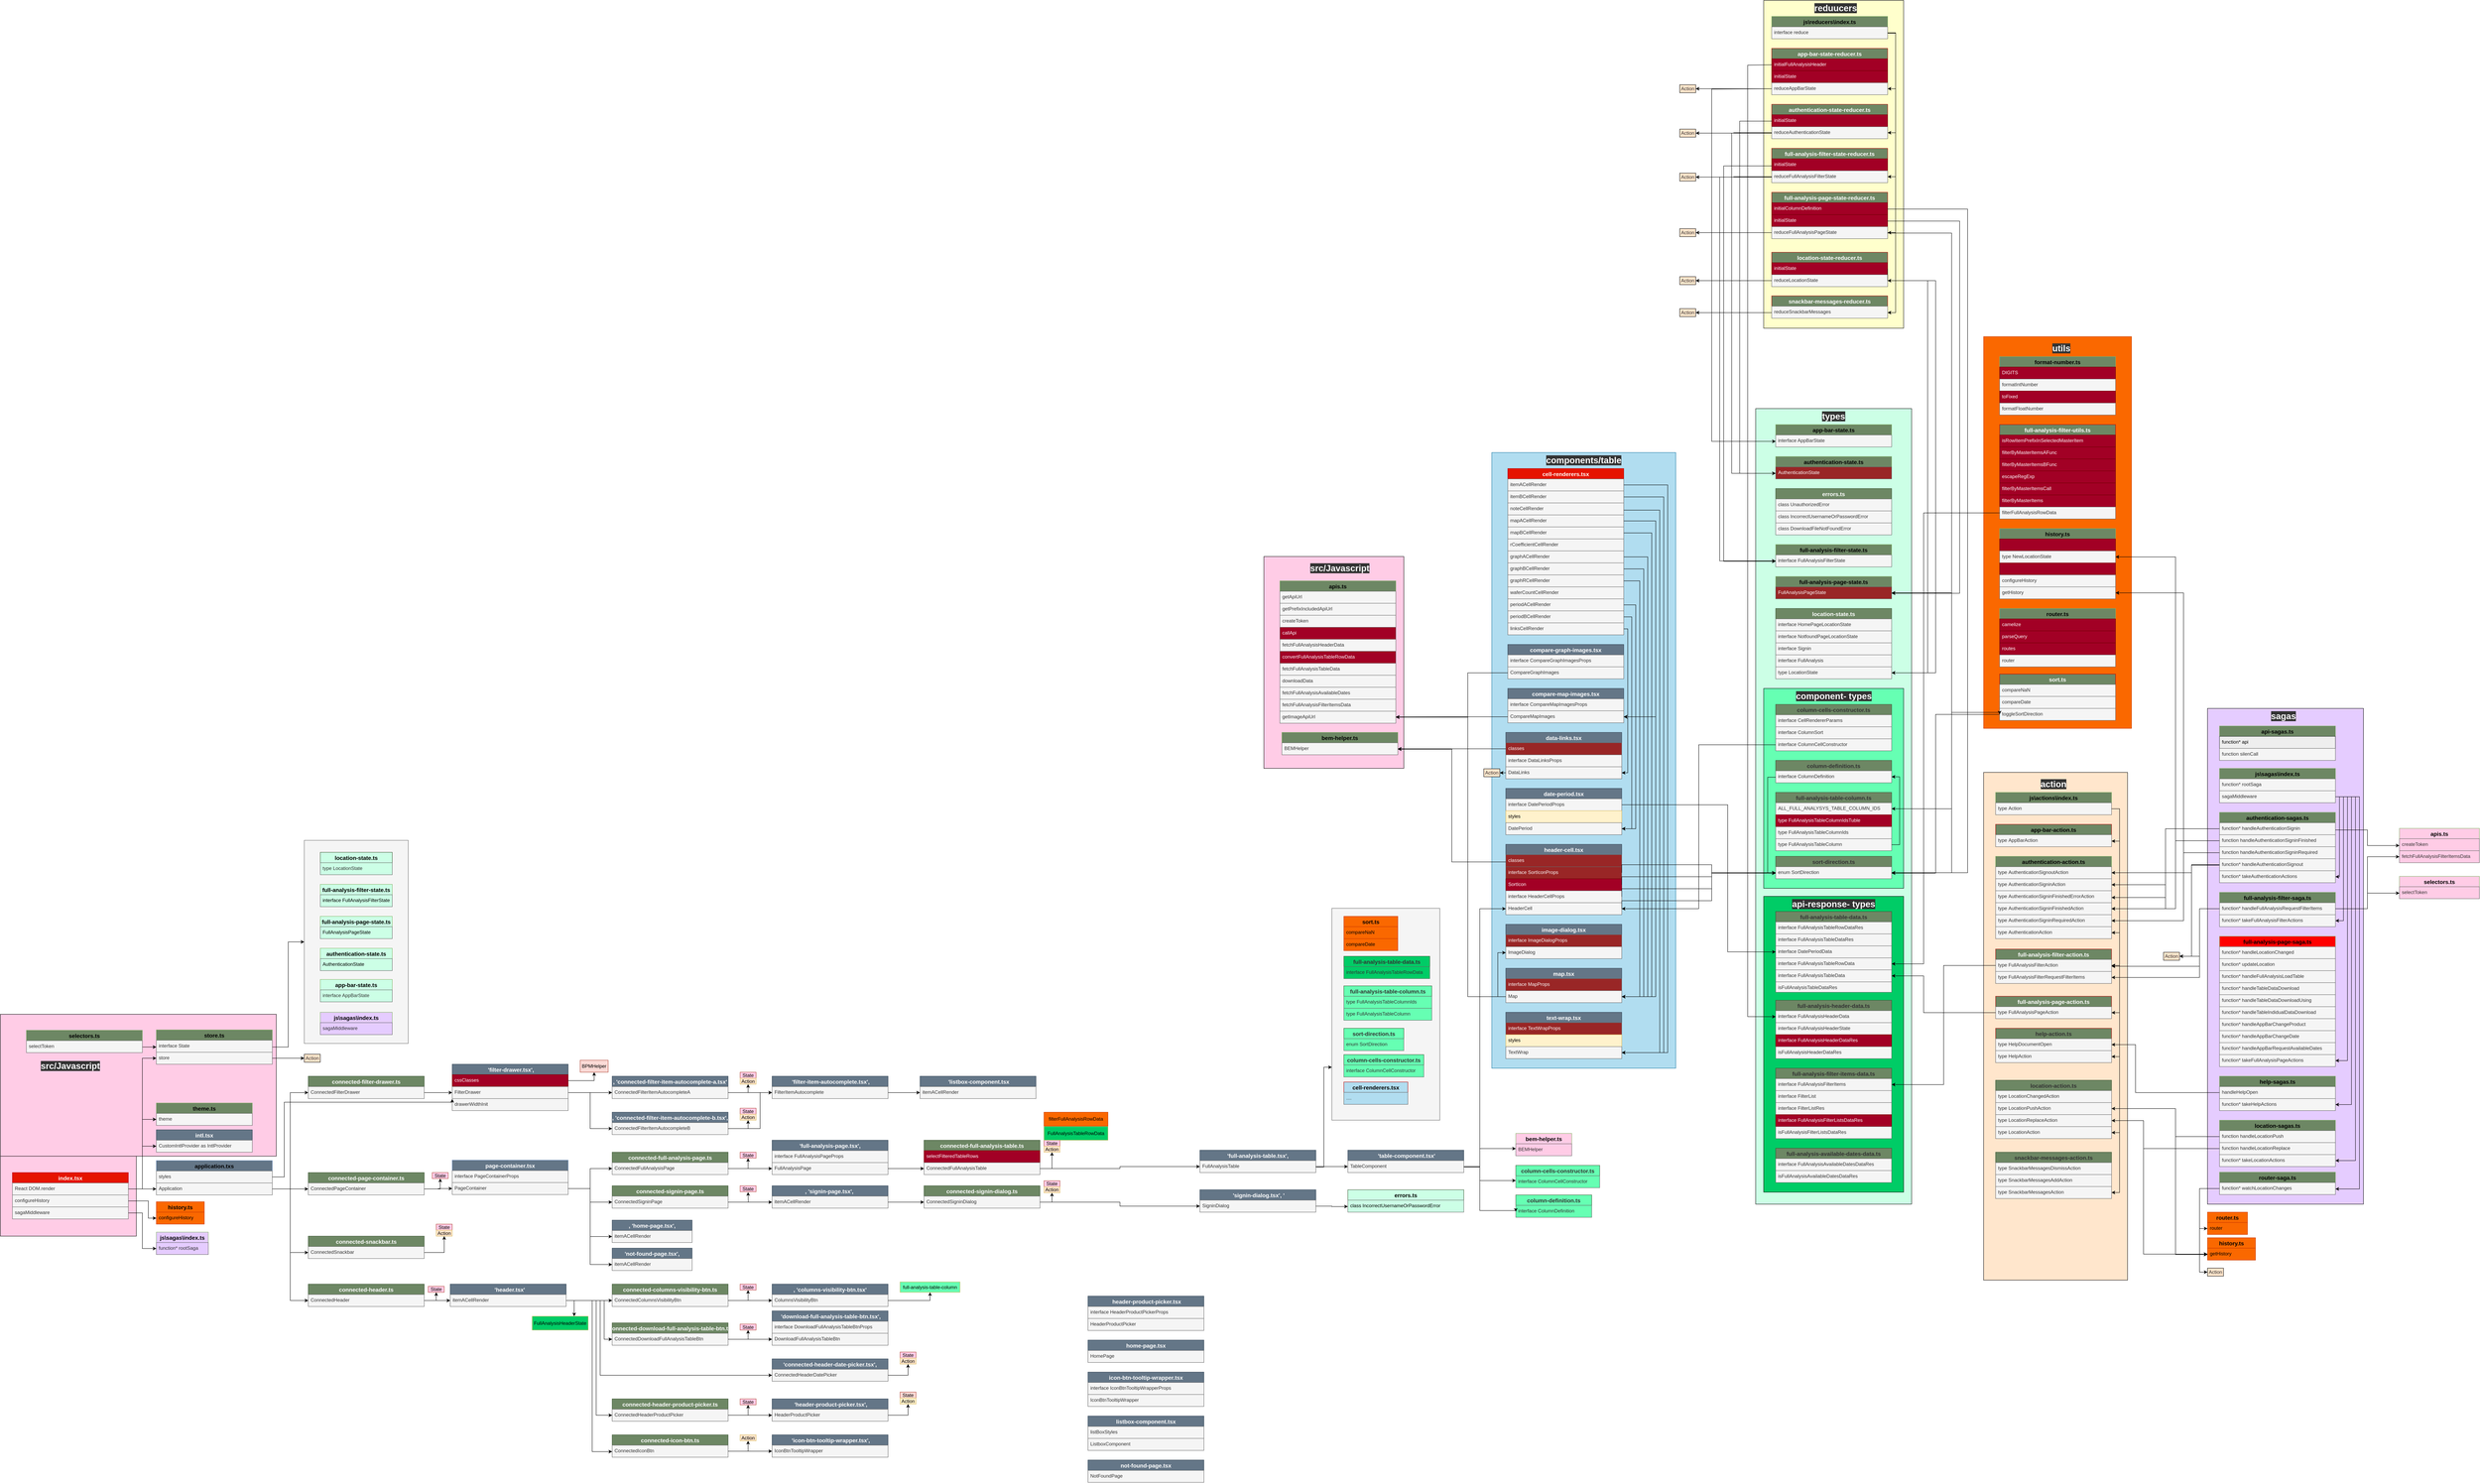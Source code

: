 <mxfile version="14.9.6" type="github">
  <diagram id="Med1tqVdzimASmjtgsYA" name="Page-1">
    <mxGraphModel dx="6522" dy="5137" grid="1" gridSize="10" guides="1" tooltips="1" connect="1" arrows="1" fold="1" page="1" pageScale="1" pageWidth="850" pageHeight="1100" math="0" shadow="0">
      <root>
        <mxCell id="0" />
        <mxCell id="1" parent="0" />
        <mxCell id="G3-KdEobj5jsJHuIKpla-165" value="" style="rounded=0;whiteSpace=wrap;html=1;fontColor=#000000;fillColor=#FFCCE6;" parent="1" vertex="1">
          <mxGeometry x="-4360" y="-1406" width="340" height="266" as="geometry" />
        </mxCell>
        <mxCell id="G3-KdEobj5jsJHuIKpla-164" value="" style="rounded=0;whiteSpace=wrap;html=1;fontColor=#000000;fillColor=#FFCCE6;" parent="1" vertex="1">
          <mxGeometry x="-4360" y="-1695" width="690" height="355" as="geometry" />
        </mxCell>
        <mxCell id="G3-KdEobj5jsJHuIKpla-142" value="" style="rounded=0;whiteSpace=wrap;html=1;fontColor=#333333;fillColor=#f5f5f5;strokeColor=#666666;" parent="1" vertex="1">
          <mxGeometry x="-3600" y="-2130" width="260" height="508" as="geometry" />
        </mxCell>
        <mxCell id="G3-KdEobj5jsJHuIKpla-59" value="" style="rounded=0;whiteSpace=wrap;html=1;fontColor=#333333;fillColor=#f5f5f5;strokeColor=#666666;" parent="1" vertex="1">
          <mxGeometry x="-1030" y="-1960" width="270" height="530" as="geometry" />
        </mxCell>
        <mxCell id="hgW9Tcu6ejN2OzVxIhdr-536" value="" style="group;fillColor=#ffffff;" parent="1" vertex="1" connectable="0">
          <mxGeometry x="600" y="-2300" width="360" height="1270" as="geometry" />
        </mxCell>
        <mxCell id="hgW9Tcu6ejN2OzVxIhdr-537" value="" style="rounded=0;whiteSpace=wrap;html=1;shadow=0;fontSize=22;fontColor=#FCFCFC;gradientColor=none;fillColor=#FFE6CC;" parent="hgW9Tcu6ejN2OzVxIhdr-536" vertex="1">
          <mxGeometry width="360" height="1270" as="geometry" />
        </mxCell>
        <mxCell id="hgW9Tcu6ejN2OzVxIhdr-538" value="authentication-action.ts" style="swimlane;fontStyle=1;childLayout=stackLayout;horizontal=1;startSize=26;horizontalStack=0;resizeParent=1;resizeParentMax=0;resizeLast=0;collapsible=1;marginBottom=0;align=center;fontSize=14;strokeColor=#82b366;fillColor=#6D8764;" parent="hgW9Tcu6ejN2OzVxIhdr-536" vertex="1">
          <mxGeometry x="30" y="210" width="290" height="206" as="geometry">
            <mxRectangle x="-70" y="90" width="120" height="26" as="alternateBounds" />
          </mxGeometry>
        </mxCell>
        <mxCell id="hgW9Tcu6ejN2OzVxIhdr-539" value="type AuthenticationSignoutAction" style="text;strokeColor=#666666;spacingLeft=4;spacingRight=4;overflow=hidden;rotatable=0;points=[[0,0.5],[1,0.5]];portConstraint=eastwest;fontSize=12;fillColor=#f5f5f5;fontColor=#333333;" parent="hgW9Tcu6ejN2OzVxIhdr-538" vertex="1">
          <mxGeometry y="26" width="290" height="30" as="geometry" />
        </mxCell>
        <mxCell id="hgW9Tcu6ejN2OzVxIhdr-540" value="type AuthenticationSigninAction" style="text;strokeColor=#666666;spacingLeft=4;spacingRight=4;overflow=hidden;rotatable=0;points=[[0,0.5],[1,0.5]];portConstraint=eastwest;fontSize=12;fillColor=#f5f5f5;fontColor=#333333;" parent="hgW9Tcu6ejN2OzVxIhdr-538" vertex="1">
          <mxGeometry y="56" width="290" height="30" as="geometry" />
        </mxCell>
        <mxCell id="hgW9Tcu6ejN2OzVxIhdr-541" value="type AuthenticationSigninFinishedErrorAction" style="text;strokeColor=#666666;spacingLeft=4;spacingRight=4;overflow=hidden;rotatable=0;points=[[0,0.5],[1,0.5]];portConstraint=eastwest;fontSize=12;fillColor=#f5f5f5;fontColor=#333333;" parent="hgW9Tcu6ejN2OzVxIhdr-538" vertex="1">
          <mxGeometry y="86" width="290" height="30" as="geometry" />
        </mxCell>
        <mxCell id="hgW9Tcu6ejN2OzVxIhdr-542" value="type AuthenticationSigninFinishedAction" style="text;strokeColor=#666666;spacingLeft=4;spacingRight=4;overflow=hidden;rotatable=0;points=[[0,0.5],[1,0.5]];portConstraint=eastwest;fontSize=12;fillColor=#f5f5f5;fontColor=#333333;" parent="hgW9Tcu6ejN2OzVxIhdr-538" vertex="1">
          <mxGeometry y="116" width="290" height="30" as="geometry" />
        </mxCell>
        <mxCell id="hgW9Tcu6ejN2OzVxIhdr-543" value="type AuthenticationSigninRequiredAction" style="text;strokeColor=#666666;spacingLeft=4;spacingRight=4;overflow=hidden;rotatable=0;points=[[0,0.5],[1,0.5]];portConstraint=eastwest;fontSize=12;fillColor=#f5f5f5;fontColor=#333333;" parent="hgW9Tcu6ejN2OzVxIhdr-538" vertex="1">
          <mxGeometry y="146" width="290" height="30" as="geometry" />
        </mxCell>
        <mxCell id="hgW9Tcu6ejN2OzVxIhdr-544" value="type AuthenticationAction" style="text;strokeColor=#666666;spacingLeft=4;spacingRight=4;overflow=hidden;rotatable=0;points=[[0,0.5],[1,0.5]];portConstraint=eastwest;fontSize=12;fillColor=#f5f5f5;fontColor=#333333;" parent="hgW9Tcu6ejN2OzVxIhdr-538" vertex="1">
          <mxGeometry y="176" width="290" height="30" as="geometry" />
        </mxCell>
        <mxCell id="hgW9Tcu6ejN2OzVxIhdr-545" value="app-bar-action.ts" style="swimlane;fontStyle=1;childLayout=stackLayout;horizontal=1;startSize=26;horizontalStack=0;resizeParent=1;resizeParentMax=0;resizeLast=0;collapsible=1;marginBottom=0;align=center;fontSize=14;strokeColor=#B20000;fillColor=#6D8764;" parent="hgW9Tcu6ejN2OzVxIhdr-536" vertex="1">
          <mxGeometry x="30" y="130" width="290" height="56" as="geometry">
            <mxRectangle x="-70" y="90" width="120" height="26" as="alternateBounds" />
          </mxGeometry>
        </mxCell>
        <mxCell id="hgW9Tcu6ejN2OzVxIhdr-546" value="type AppBarAction" style="text;strokeColor=#666666;fillColor=#f5f5f5;spacingLeft=4;spacingRight=4;overflow=hidden;rotatable=0;points=[[0,0.5],[1,0.5]];portConstraint=eastwest;fontSize=12;fontColor=#333333;" parent="hgW9Tcu6ejN2OzVxIhdr-545" vertex="1">
          <mxGeometry y="26" width="290" height="30" as="geometry" />
        </mxCell>
        <mxCell id="hgW9Tcu6ejN2OzVxIhdr-547" value="full-analysis-filter-action.ts" style="swimlane;fontStyle=1;childLayout=stackLayout;horizontal=1;startSize=26;horizontalStack=0;resizeParent=1;resizeParentMax=0;resizeLast=0;collapsible=1;marginBottom=0;align=center;fontSize=14;strokeColor=#B20000;fontColor=#ffffff;fillColor=#6D8764;" parent="hgW9Tcu6ejN2OzVxIhdr-536" vertex="1">
          <mxGeometry x="30" y="442" width="290" height="86" as="geometry">
            <mxRectangle x="-70" y="90" width="120" height="26" as="alternateBounds" />
          </mxGeometry>
        </mxCell>
        <mxCell id="hgW9Tcu6ejN2OzVxIhdr-548" value="type FullAnalysisFilterAction" style="text;strokeColor=#666666;fillColor=#f5f5f5;spacingLeft=4;spacingRight=4;overflow=hidden;rotatable=0;points=[[0,0.5],[1,0.5]];portConstraint=eastwest;fontSize=12;fontColor=#333333;" parent="hgW9Tcu6ejN2OzVxIhdr-547" vertex="1">
          <mxGeometry y="26" width="290" height="30" as="geometry" />
        </mxCell>
        <mxCell id="hgW9Tcu6ejN2OzVxIhdr-816" value="type FullAnalysisFilterRequestFilterItems" style="text;strokeColor=#666666;fillColor=#f5f5f5;spacingLeft=4;spacingRight=4;overflow=hidden;rotatable=0;points=[[0,0.5],[1,0.5]];portConstraint=eastwest;fontSize=12;fontColor=#333333;" parent="hgW9Tcu6ejN2OzVxIhdr-547" vertex="1">
          <mxGeometry y="56" width="290" height="30" as="geometry" />
        </mxCell>
        <mxCell id="hgW9Tcu6ejN2OzVxIhdr-549" value="full-analysis-page-action.ts" style="swimlane;fontStyle=1;childLayout=stackLayout;horizontal=1;startSize=26;horizontalStack=0;resizeParent=1;resizeParentMax=0;resizeLast=0;collapsible=1;marginBottom=0;align=center;fontSize=14;strokeColor=#B20000;fontColor=#ffffff;fillColor=#6D8764;" parent="hgW9Tcu6ejN2OzVxIhdr-536" vertex="1">
          <mxGeometry x="30" y="560" width="290" height="56" as="geometry">
            <mxRectangle x="-70" y="90" width="120" height="26" as="alternateBounds" />
          </mxGeometry>
        </mxCell>
        <mxCell id="hgW9Tcu6ejN2OzVxIhdr-550" value="type FullAnalysisPageAction" style="text;strokeColor=#666666;fillColor=#f5f5f5;spacingLeft=4;spacingRight=4;overflow=hidden;rotatable=0;points=[[0,0.5],[1,0.5]];portConstraint=eastwest;fontSize=12;fontColor=#333333;" parent="hgW9Tcu6ejN2OzVxIhdr-549" vertex="1">
          <mxGeometry y="26" width="290" height="30" as="geometry" />
        </mxCell>
        <mxCell id="hgW9Tcu6ejN2OzVxIhdr-551" value="help-action.ts" style="swimlane;fontStyle=1;childLayout=stackLayout;horizontal=1;startSize=26;horizontalStack=0;resizeParent=1;resizeParentMax=0;resizeLast=0;collapsible=1;marginBottom=0;align=center;fontSize=14;strokeColor=#B20000;fillColor=#6D8764;fontColor=#333333;" parent="hgW9Tcu6ejN2OzVxIhdr-536" vertex="1">
          <mxGeometry x="30" y="640" width="290" height="86" as="geometry">
            <mxRectangle x="-70" y="90" width="120" height="26" as="alternateBounds" />
          </mxGeometry>
        </mxCell>
        <mxCell id="hgW9Tcu6ejN2OzVxIhdr-552" value="type HelpDocumentOpen" style="text;strokeColor=#666666;fillColor=#f5f5f5;spacingLeft=4;spacingRight=4;overflow=hidden;rotatable=0;points=[[0,0.5],[1,0.5]];portConstraint=eastwest;fontSize=12;fontColor=#333333;" parent="hgW9Tcu6ejN2OzVxIhdr-551" vertex="1">
          <mxGeometry y="26" width="290" height="30" as="geometry" />
        </mxCell>
        <mxCell id="hgW9Tcu6ejN2OzVxIhdr-553" value="type HelpAction" style="text;strokeColor=#666666;fillColor=#f5f5f5;spacingLeft=4;spacingRight=4;overflow=hidden;rotatable=0;points=[[0,0.5],[1,0.5]];portConstraint=eastwest;fontSize=12;fontColor=#333333;" parent="hgW9Tcu6ejN2OzVxIhdr-551" vertex="1">
          <mxGeometry y="56" width="290" height="30" as="geometry" />
        </mxCell>
        <mxCell id="hgW9Tcu6ejN2OzVxIhdr-554" value="location-action.ts" style="swimlane;fontStyle=1;childLayout=stackLayout;horizontal=1;startSize=26;horizontalStack=0;resizeParent=1;resizeParentMax=0;resizeLast=0;collapsible=1;marginBottom=0;align=center;fontSize=14;fillColor=#6d8764;strokeColor=#3A5431;fontColor=#333333;" parent="hgW9Tcu6ejN2OzVxIhdr-536" vertex="1">
          <mxGeometry x="30" y="770" width="290" height="146" as="geometry">
            <mxRectangle x="-70" y="90" width="120" height="26" as="alternateBounds" />
          </mxGeometry>
        </mxCell>
        <mxCell id="hgW9Tcu6ejN2OzVxIhdr-555" value="type LocationChangedAction" style="text;strokeColor=#666666;fillColor=#f5f5f5;spacingLeft=4;spacingRight=4;overflow=hidden;rotatable=0;points=[[0,0.5],[1,0.5]];portConstraint=eastwest;fontSize=12;fontColor=#333333;" parent="hgW9Tcu6ejN2OzVxIhdr-554" vertex="1">
          <mxGeometry y="26" width="290" height="30" as="geometry" />
        </mxCell>
        <mxCell id="hgW9Tcu6ejN2OzVxIhdr-556" value="type LocationPushAction" style="text;strokeColor=#666666;fillColor=#f5f5f5;spacingLeft=4;spacingRight=4;overflow=hidden;rotatable=0;points=[[0,0.5],[1,0.5]];portConstraint=eastwest;fontSize=12;fontColor=#333333;" parent="hgW9Tcu6ejN2OzVxIhdr-554" vertex="1">
          <mxGeometry y="56" width="290" height="30" as="geometry" />
        </mxCell>
        <mxCell id="hgW9Tcu6ejN2OzVxIhdr-557" value="type LocationReplaceAction" style="text;strokeColor=#666666;fillColor=#f5f5f5;spacingLeft=4;spacingRight=4;overflow=hidden;rotatable=0;points=[[0,0.5],[1,0.5]];portConstraint=eastwest;fontSize=12;fontColor=#333333;" parent="hgW9Tcu6ejN2OzVxIhdr-554" vertex="1">
          <mxGeometry y="86" width="290" height="30" as="geometry" />
        </mxCell>
        <mxCell id="hgW9Tcu6ejN2OzVxIhdr-558" value="type LocationAction" style="text;strokeColor=#666666;fillColor=#f5f5f5;spacingLeft=4;spacingRight=4;overflow=hidden;rotatable=0;points=[[0,0.5],[1,0.5]];portConstraint=eastwest;fontSize=12;fontColor=#333333;" parent="hgW9Tcu6ejN2OzVxIhdr-554" vertex="1">
          <mxGeometry y="116" width="290" height="30" as="geometry" />
        </mxCell>
        <mxCell id="hgW9Tcu6ejN2OzVxIhdr-559" value="snackbar-messages-action.ts" style="swimlane;fontStyle=1;childLayout=stackLayout;horizontal=1;startSize=26;horizontalStack=0;resizeParent=1;resizeParentMax=0;resizeLast=0;collapsible=1;marginBottom=0;align=center;fontSize=14;fillColor=#6d8764;strokeColor=#3A5431;fontColor=#333333;" parent="hgW9Tcu6ejN2OzVxIhdr-536" vertex="1">
          <mxGeometry x="30" y="950" width="290" height="116" as="geometry">
            <mxRectangle x="-70" y="90" width="120" height="26" as="alternateBounds" />
          </mxGeometry>
        </mxCell>
        <mxCell id="hgW9Tcu6ejN2OzVxIhdr-560" value="type SnackbarMessagesDismissAction" style="text;strokeColor=#666666;fillColor=#f5f5f5;spacingLeft=4;spacingRight=4;overflow=hidden;rotatable=0;points=[[0,0.5],[1,0.5]];portConstraint=eastwest;fontSize=12;fontColor=#333333;" parent="hgW9Tcu6ejN2OzVxIhdr-559" vertex="1">
          <mxGeometry y="26" width="290" height="30" as="geometry" />
        </mxCell>
        <mxCell id="hgW9Tcu6ejN2OzVxIhdr-561" value="type SnackbarMessagesAddAction" style="text;strokeColor=#666666;fillColor=#f5f5f5;spacingLeft=4;spacingRight=4;overflow=hidden;rotatable=0;points=[[0,0.5],[1,0.5]];portConstraint=eastwest;fontSize=12;fontColor=#333333;" parent="hgW9Tcu6ejN2OzVxIhdr-559" vertex="1">
          <mxGeometry y="56" width="290" height="30" as="geometry" />
        </mxCell>
        <mxCell id="hgW9Tcu6ejN2OzVxIhdr-562" value="type SnackbarMessagesAction" style="text;strokeColor=#666666;fillColor=#f5f5f5;spacingLeft=4;spacingRight=4;overflow=hidden;rotatable=0;points=[[0,0.5],[1,0.5]];portConstraint=eastwest;fontSize=12;fontColor=#333333;" parent="hgW9Tcu6ejN2OzVxIhdr-559" vertex="1">
          <mxGeometry y="86" width="290" height="30" as="geometry" />
        </mxCell>
        <mxCell id="hgW9Tcu6ejN2OzVxIhdr-563" value="js\actions\index.ts" style="swimlane;fontStyle=1;childLayout=stackLayout;horizontal=1;startSize=26;horizontalStack=0;resizeParent=1;resizeParentMax=0;resizeLast=0;collapsible=1;marginBottom=0;align=center;fontSize=14;strokeColor=#82b366;fillColor=#6D8764;" parent="hgW9Tcu6ejN2OzVxIhdr-536" vertex="1">
          <mxGeometry x="30" y="50" width="290" height="56" as="geometry">
            <mxRectangle x="-70" y="90" width="120" height="26" as="alternateBounds" />
          </mxGeometry>
        </mxCell>
        <mxCell id="hgW9Tcu6ejN2OzVxIhdr-564" value="type Action" style="text;strokeColor=#666666;spacingLeft=4;spacingRight=4;overflow=hidden;rotatable=0;points=[[0,0.5],[1,0.5]];portConstraint=eastwest;fontSize=12;fillColor=#f5f5f5;fontColor=#333333;" parent="hgW9Tcu6ejN2OzVxIhdr-563" vertex="1">
          <mxGeometry y="26" width="290" height="30" as="geometry" />
        </mxCell>
        <mxCell id="hgW9Tcu6ejN2OzVxIhdr-565" value="&lt;span style=&quot;background-color: rgb(51 , 51 , 51)&quot;&gt;action&lt;/span&gt;" style="text;html=1;strokeColor=none;fillColor=none;align=center;verticalAlign=middle;whiteSpace=wrap;rounded=0;shadow=0;fontColor=#FCFCFC;fontStyle=1;fontSize=22;" parent="hgW9Tcu6ejN2OzVxIhdr-536" vertex="1">
          <mxGeometry x="125" y="20" width="100" height="20" as="geometry" />
        </mxCell>
        <mxCell id="hgW9Tcu6ejN2OzVxIhdr-566" style="edgeStyle=orthogonalEdgeStyle;rounded=0;orthogonalLoop=1;jettySize=auto;html=1;exitX=1;exitY=0.5;exitDx=0;exitDy=0;entryX=1;entryY=0.75;entryDx=0;entryDy=0;fontSize=22;fontColor=#FCFCFC;" parent="hgW9Tcu6ejN2OzVxIhdr-536" source="hgW9Tcu6ejN2OzVxIhdr-564" target="hgW9Tcu6ejN2OzVxIhdr-545" edge="1">
          <mxGeometry relative="1" as="geometry" />
        </mxCell>
        <mxCell id="hgW9Tcu6ejN2OzVxIhdr-567" style="edgeStyle=orthogonalEdgeStyle;rounded=0;orthogonalLoop=1;jettySize=auto;html=1;exitX=1;exitY=0.5;exitDx=0;exitDy=0;entryX=1;entryY=0.5;entryDx=0;entryDy=0;fontSize=22;fontColor=#FCFCFC;" parent="hgW9Tcu6ejN2OzVxIhdr-536" source="hgW9Tcu6ejN2OzVxIhdr-564" target="hgW9Tcu6ejN2OzVxIhdr-544" edge="1">
          <mxGeometry relative="1" as="geometry" />
        </mxCell>
        <mxCell id="hgW9Tcu6ejN2OzVxIhdr-568" style="edgeStyle=orthogonalEdgeStyle;rounded=0;orthogonalLoop=1;jettySize=auto;html=1;exitX=1;exitY=0.5;exitDx=0;exitDy=0;entryX=1;entryY=0.5;entryDx=0;entryDy=0;fontSize=22;fontColor=#FCFCFC;" parent="hgW9Tcu6ejN2OzVxIhdr-536" source="hgW9Tcu6ejN2OzVxIhdr-564" target="hgW9Tcu6ejN2OzVxIhdr-548" edge="1">
          <mxGeometry relative="1" as="geometry" />
        </mxCell>
        <mxCell id="hgW9Tcu6ejN2OzVxIhdr-569" style="edgeStyle=orthogonalEdgeStyle;rounded=0;orthogonalLoop=1;jettySize=auto;html=1;exitX=1;exitY=0.5;exitDx=0;exitDy=0;fontSize=22;fontColor=#FCFCFC;" parent="hgW9Tcu6ejN2OzVxIhdr-536" source="hgW9Tcu6ejN2OzVxIhdr-564" target="hgW9Tcu6ejN2OzVxIhdr-550" edge="1">
          <mxGeometry relative="1" as="geometry" />
        </mxCell>
        <mxCell id="hgW9Tcu6ejN2OzVxIhdr-570" style="edgeStyle=orthogonalEdgeStyle;rounded=0;orthogonalLoop=1;jettySize=auto;html=1;exitX=1;exitY=0.5;exitDx=0;exitDy=0;fontSize=22;fontColor=#FCFCFC;" parent="hgW9Tcu6ejN2OzVxIhdr-536" source="hgW9Tcu6ejN2OzVxIhdr-564" target="hgW9Tcu6ejN2OzVxIhdr-553" edge="1">
          <mxGeometry relative="1" as="geometry" />
        </mxCell>
        <mxCell id="hgW9Tcu6ejN2OzVxIhdr-571" style="edgeStyle=orthogonalEdgeStyle;rounded=0;orthogonalLoop=1;jettySize=auto;html=1;exitX=1;exitY=0.5;exitDx=0;exitDy=0;entryX=1;entryY=0.5;entryDx=0;entryDy=0;fontSize=22;fontColor=#FCFCFC;" parent="hgW9Tcu6ejN2OzVxIhdr-536" source="hgW9Tcu6ejN2OzVxIhdr-564" target="hgW9Tcu6ejN2OzVxIhdr-558" edge="1">
          <mxGeometry relative="1" as="geometry" />
        </mxCell>
        <mxCell id="hgW9Tcu6ejN2OzVxIhdr-572" style="edgeStyle=orthogonalEdgeStyle;rounded=0;orthogonalLoop=1;jettySize=auto;html=1;exitX=1;exitY=0.5;exitDx=0;exitDy=0;entryX=1;entryY=0.5;entryDx=0;entryDy=0;fontSize=22;fontColor=#FCFCFC;" parent="hgW9Tcu6ejN2OzVxIhdr-536" source="hgW9Tcu6ejN2OzVxIhdr-564" target="hgW9Tcu6ejN2OzVxIhdr-562" edge="1">
          <mxGeometry relative="1" as="geometry" />
        </mxCell>
        <mxCell id="hgW9Tcu6ejN2OzVxIhdr-573" value="" style="group" parent="1" vertex="1" connectable="0">
          <mxGeometry x="30" y="-3210" width="390" height="1990" as="geometry" />
        </mxCell>
        <mxCell id="hgW9Tcu6ejN2OzVxIhdr-574" value="" style="rounded=0;whiteSpace=wrap;html=1;shadow=0;fontSize=22;fontColor=#FCFCFC;gradientColor=none;fillColor=#CCFFE6;" parent="hgW9Tcu6ejN2OzVxIhdr-573" vertex="1">
          <mxGeometry width="390" height="1990" as="geometry" />
        </mxCell>
        <mxCell id="hgW9Tcu6ejN2OzVxIhdr-575" value="app-bar-state.ts" style="swimlane;fontStyle=1;childLayout=stackLayout;horizontal=1;startSize=26;horizontalStack=0;resizeParent=1;resizeParentMax=0;resizeLast=0;collapsible=1;marginBottom=0;align=center;fontSize=14;strokeColor=#82b366;fillColor=#6D8764;" parent="hgW9Tcu6ejN2OzVxIhdr-573" vertex="1">
          <mxGeometry x="50" y="40" width="290" height="56" as="geometry">
            <mxRectangle x="-70" y="90" width="120" height="26" as="alternateBounds" />
          </mxGeometry>
        </mxCell>
        <mxCell id="hgW9Tcu6ejN2OzVxIhdr-576" value="interface AppBarState" style="text;strokeColor=#666666;spacingLeft=4;spacingRight=4;overflow=hidden;rotatable=0;points=[[0,0.5],[1,0.5]];portConstraint=eastwest;fontSize=12;fillColor=#f5f5f5;fontColor=#333333;" parent="hgW9Tcu6ejN2OzVxIhdr-575" vertex="1">
          <mxGeometry y="26" width="290" height="30" as="geometry" />
        </mxCell>
        <mxCell id="hgW9Tcu6ejN2OzVxIhdr-577" value="authentication-state.ts" style="swimlane;fontStyle=1;childLayout=stackLayout;horizontal=1;startSize=26;horizontalStack=0;resizeParent=1;resizeParentMax=0;resizeLast=0;collapsible=1;marginBottom=0;align=center;fontSize=14;strokeColor=#82b366;fillColor=#6D8764;" parent="hgW9Tcu6ejN2OzVxIhdr-573" vertex="1">
          <mxGeometry x="50" y="120" width="290" height="56" as="geometry">
            <mxRectangle x="-70" y="90" width="120" height="26" as="alternateBounds" />
          </mxGeometry>
        </mxCell>
        <mxCell id="hgW9Tcu6ejN2OzVxIhdr-578" value="AuthenticationState" style="text;strokeColor=#666666;spacingLeft=4;spacingRight=4;overflow=hidden;rotatable=0;points=[[0,0.5],[1,0.5]];portConstraint=eastwest;fontSize=12;fillColor=#992626;fontColor=#FCFCFC;" parent="hgW9Tcu6ejN2OzVxIhdr-577" vertex="1">
          <mxGeometry y="26" width="290" height="30" as="geometry" />
        </mxCell>
        <mxCell id="hgW9Tcu6ejN2OzVxIhdr-579" value="errors.ts" style="swimlane;fontStyle=1;childLayout=stackLayout;horizontal=1;startSize=26;horizontalStack=0;resizeParent=1;resizeParentMax=0;resizeLast=0;collapsible=1;marginBottom=0;align=center;fontSize=14;fillColor=#6d8764;strokeColor=#3A5431;fontColor=#ffffff;" parent="hgW9Tcu6ejN2OzVxIhdr-573" vertex="1">
          <mxGeometry x="50" y="200" width="290" height="116" as="geometry">
            <mxRectangle x="-70" y="90" width="120" height="26" as="alternateBounds" />
          </mxGeometry>
        </mxCell>
        <mxCell id="hgW9Tcu6ejN2OzVxIhdr-580" value="class UnauthorizedError" style="text;strokeColor=#666666;fillColor=#f5f5f5;spacingLeft=4;spacingRight=4;overflow=hidden;rotatable=0;points=[[0,0.5],[1,0.5]];portConstraint=eastwest;fontSize=12;fontColor=#333333;" parent="hgW9Tcu6ejN2OzVxIhdr-579" vertex="1">
          <mxGeometry y="26" width="290" height="30" as="geometry" />
        </mxCell>
        <mxCell id="hgW9Tcu6ejN2OzVxIhdr-581" value="class IncorrectUsernameOrPasswordError" style="text;strokeColor=#666666;fillColor=#f5f5f5;spacingLeft=4;spacingRight=4;overflow=hidden;rotatable=0;points=[[0,0.5],[1,0.5]];portConstraint=eastwest;fontSize=12;fontColor=#333333;" parent="hgW9Tcu6ejN2OzVxIhdr-579" vertex="1">
          <mxGeometry y="56" width="290" height="30" as="geometry" />
        </mxCell>
        <mxCell id="hgW9Tcu6ejN2OzVxIhdr-582" value="class DownloadFileNotFoundError" style="text;strokeColor=#666666;fillColor=#f5f5f5;spacingLeft=4;spacingRight=4;overflow=hidden;rotatable=0;points=[[0,0.5],[1,0.5]];portConstraint=eastwest;fontSize=12;fontColor=#333333;" parent="hgW9Tcu6ejN2OzVxIhdr-579" vertex="1">
          <mxGeometry y="86" width="290" height="30" as="geometry" />
        </mxCell>
        <mxCell id="hgW9Tcu6ejN2OzVxIhdr-583" value="full-analysis-filter-state.ts" style="swimlane;fontStyle=1;childLayout=stackLayout;horizontal=1;startSize=26;horizontalStack=0;resizeParent=1;resizeParentMax=0;resizeLast=0;collapsible=1;marginBottom=0;align=center;fontSize=14;strokeColor=#82b366;fillColor=#6D8764;" parent="hgW9Tcu6ejN2OzVxIhdr-573" vertex="1">
          <mxGeometry x="50" y="340" width="290" height="56" as="geometry">
            <mxRectangle x="-70" y="90" width="120" height="26" as="alternateBounds" />
          </mxGeometry>
        </mxCell>
        <mxCell id="hgW9Tcu6ejN2OzVxIhdr-584" value="interface FullAnalysisFilterState" style="text;strokeColor=#666666;spacingLeft=4;spacingRight=4;overflow=hidden;rotatable=0;points=[[0,0.5],[1,0.5]];portConstraint=eastwest;fontSize=12;fillColor=#f5f5f5;fontColor=#333333;" parent="hgW9Tcu6ejN2OzVxIhdr-583" vertex="1">
          <mxGeometry y="26" width="290" height="30" as="geometry" />
        </mxCell>
        <mxCell id="hgW9Tcu6ejN2OzVxIhdr-585" value="full-analysis-page-state.ts" style="swimlane;fontStyle=1;childLayout=stackLayout;horizontal=1;startSize=26;horizontalStack=0;resizeParent=1;resizeParentMax=0;resizeLast=0;collapsible=1;marginBottom=0;align=center;fontSize=14;strokeColor=#82b366;fillColor=#6D8764;" parent="hgW9Tcu6ejN2OzVxIhdr-573" vertex="1">
          <mxGeometry x="50" y="420" width="290" height="56" as="geometry">
            <mxRectangle x="-70" y="90" width="120" height="26" as="alternateBounds" />
          </mxGeometry>
        </mxCell>
        <mxCell id="hgW9Tcu6ejN2OzVxIhdr-586" value="FullAnalysisPageState" style="text;strokeColor=#666666;spacingLeft=4;spacingRight=4;overflow=hidden;rotatable=0;points=[[0,0.5],[1,0.5]];portConstraint=eastwest;fontSize=12;fillColor=#992626;fontColor=#FCFCFC;" parent="hgW9Tcu6ejN2OzVxIhdr-585" vertex="1">
          <mxGeometry y="26" width="290" height="30" as="geometry" />
        </mxCell>
        <mxCell id="hgW9Tcu6ejN2OzVxIhdr-587" value="location-state.ts" style="swimlane;fontStyle=1;childLayout=stackLayout;horizontal=1;startSize=26;horizontalStack=0;resizeParent=1;resizeParentMax=0;resizeLast=0;collapsible=1;marginBottom=0;align=center;fontSize=14;fillColor=#6d8764;strokeColor=#3A5431;fontColor=#ffffff;" parent="hgW9Tcu6ejN2OzVxIhdr-573" vertex="1">
          <mxGeometry x="50" y="500" width="290" height="176" as="geometry">
            <mxRectangle x="-70" y="90" width="120" height="26" as="alternateBounds" />
          </mxGeometry>
        </mxCell>
        <mxCell id="hgW9Tcu6ejN2OzVxIhdr-588" value="interface HomePageLocationState" style="text;strokeColor=#666666;fillColor=#f5f5f5;spacingLeft=4;spacingRight=4;overflow=hidden;rotatable=0;points=[[0,0.5],[1,0.5]];portConstraint=eastwest;fontSize=12;fontColor=#333333;" parent="hgW9Tcu6ejN2OzVxIhdr-587" vertex="1">
          <mxGeometry y="26" width="290" height="30" as="geometry" />
        </mxCell>
        <mxCell id="hgW9Tcu6ejN2OzVxIhdr-589" value="interface NotfoundPageLocationState" style="text;strokeColor=#666666;fillColor=#f5f5f5;spacingLeft=4;spacingRight=4;overflow=hidden;rotatable=0;points=[[0,0.5],[1,0.5]];portConstraint=eastwest;fontSize=12;fontColor=#333333;" parent="hgW9Tcu6ejN2OzVxIhdr-587" vertex="1">
          <mxGeometry y="56" width="290" height="30" as="geometry" />
        </mxCell>
        <mxCell id="hgW9Tcu6ejN2OzVxIhdr-590" value="interface Signin" style="text;strokeColor=#666666;fillColor=#f5f5f5;spacingLeft=4;spacingRight=4;overflow=hidden;rotatable=0;points=[[0,0.5],[1,0.5]];portConstraint=eastwest;fontSize=12;fontColor=#333333;" parent="hgW9Tcu6ejN2OzVxIhdr-587" vertex="1">
          <mxGeometry y="86" width="290" height="30" as="geometry" />
        </mxCell>
        <mxCell id="hgW9Tcu6ejN2OzVxIhdr-591" value="interface FullAnalysis" style="text;strokeColor=#666666;fillColor=#f5f5f5;spacingLeft=4;spacingRight=4;overflow=hidden;rotatable=0;points=[[0,0.5],[1,0.5]];portConstraint=eastwest;fontSize=12;fontColor=#333333;" parent="hgW9Tcu6ejN2OzVxIhdr-587" vertex="1">
          <mxGeometry y="116" width="290" height="30" as="geometry" />
        </mxCell>
        <mxCell id="hgW9Tcu6ejN2OzVxIhdr-592" value="type LocationState" style="text;strokeColor=#666666;fillColor=#f5f5f5;spacingLeft=4;spacingRight=4;overflow=hidden;rotatable=0;points=[[0,0.5],[1,0.5]];portConstraint=eastwest;fontSize=12;fontColor=#333333;" parent="hgW9Tcu6ejN2OzVxIhdr-587" vertex="1">
          <mxGeometry y="146" width="290" height="30" as="geometry" />
        </mxCell>
        <mxCell id="hgW9Tcu6ejN2OzVxIhdr-593" value="&lt;span style=&quot;background-color: rgb(51 , 51 , 51) ; font-size: 22px&quot;&gt;types&lt;/span&gt;" style="text;html=1;strokeColor=none;fillColor=none;align=center;verticalAlign=middle;whiteSpace=wrap;rounded=0;shadow=0;fontColor=#FCFCFC;fontStyle=1;fontSize=22;" parent="hgW9Tcu6ejN2OzVxIhdr-573" vertex="1">
          <mxGeometry x="115" y="10" width="160" height="20" as="geometry" />
        </mxCell>
        <mxCell id="hgW9Tcu6ejN2OzVxIhdr-594" value="" style="group" parent="hgW9Tcu6ejN2OzVxIhdr-573" vertex="1" connectable="0">
          <mxGeometry x="20" y="700" width="350" height="540" as="geometry" />
        </mxCell>
        <mxCell id="hgW9Tcu6ejN2OzVxIhdr-595" value="" style="rounded=0;whiteSpace=wrap;html=1;shadow=0;fontSize=22;fontColor=#333333;gradientColor=none;fillColor=#66FFB3;" parent="hgW9Tcu6ejN2OzVxIhdr-594" vertex="1">
          <mxGeometry width="350" height="500" as="geometry" />
        </mxCell>
        <mxCell id="hgW9Tcu6ejN2OzVxIhdr-596" value="column-cells-constructor.ts" style="swimlane;fontStyle=1;childLayout=stackLayout;horizontal=1;startSize=26;horizontalStack=0;resizeParent=1;resizeParentMax=0;resizeLast=0;collapsible=1;marginBottom=0;align=center;fontSize=14;strokeColor=#3A5431;fontColor=#333333;fillColor=#6D8764;" parent="hgW9Tcu6ejN2OzVxIhdr-594" vertex="1">
          <mxGeometry x="30" y="40" width="290" height="116" as="geometry">
            <mxRectangle x="-70" y="90" width="120" height="26" as="alternateBounds" />
          </mxGeometry>
        </mxCell>
        <mxCell id="hgW9Tcu6ejN2OzVxIhdr-597" value="interface CellRendererParams" style="text;strokeColor=#666666;fillColor=#f5f5f5;spacingLeft=4;spacingRight=4;overflow=hidden;rotatable=0;points=[[0,0.5],[1,0.5]];portConstraint=eastwest;fontSize=12;fontColor=#333333;" parent="hgW9Tcu6ejN2OzVxIhdr-596" vertex="1">
          <mxGeometry y="26" width="290" height="30" as="geometry" />
        </mxCell>
        <mxCell id="hgW9Tcu6ejN2OzVxIhdr-598" value="interface ColumnSort" style="text;strokeColor=#666666;fillColor=#f5f5f5;spacingLeft=4;spacingRight=4;overflow=hidden;rotatable=0;points=[[0,0.5],[1,0.5]];portConstraint=eastwest;fontSize=12;fontColor=#333333;" parent="hgW9Tcu6ejN2OzVxIhdr-596" vertex="1">
          <mxGeometry y="56" width="290" height="30" as="geometry" />
        </mxCell>
        <mxCell id="hgW9Tcu6ejN2OzVxIhdr-599" value="interface ColumnCellConstructor" style="text;strokeColor=#666666;fillColor=#f5f5f5;spacingLeft=4;spacingRight=4;overflow=hidden;rotatable=0;points=[[0,0.5],[1,0.5]];portConstraint=eastwest;fontSize=12;fontColor=#333333;" parent="hgW9Tcu6ejN2OzVxIhdr-596" vertex="1">
          <mxGeometry y="86" width="290" height="30" as="geometry" />
        </mxCell>
        <mxCell id="hgW9Tcu6ejN2OzVxIhdr-600" value="column-definition.ts" style="swimlane;fontStyle=1;childLayout=stackLayout;horizontal=1;startSize=26;horizontalStack=0;resizeParent=1;resizeParentMax=0;resizeLast=0;collapsible=1;marginBottom=0;align=center;fontSize=14;strokeColor=#3A5431;fontColor=#333333;fillColor=#6D8764;" parent="hgW9Tcu6ejN2OzVxIhdr-594" vertex="1">
          <mxGeometry x="30" y="180" width="290" height="56" as="geometry">
            <mxRectangle x="-70" y="90" width="120" height="26" as="alternateBounds" />
          </mxGeometry>
        </mxCell>
        <mxCell id="hgW9Tcu6ejN2OzVxIhdr-601" value="interface ColumnDefinition" style="text;strokeColor=#666666;fillColor=#f5f5f5;spacingLeft=4;spacingRight=4;overflow=hidden;rotatable=0;points=[[0,0.5],[1,0.5]];portConstraint=eastwest;fontSize=12;fontColor=#333333;" parent="hgW9Tcu6ejN2OzVxIhdr-600" vertex="1">
          <mxGeometry y="26" width="290" height="30" as="geometry" />
        </mxCell>
        <mxCell id="hgW9Tcu6ejN2OzVxIhdr-602" value="full-analysis-table-column.ts" style="swimlane;fontStyle=1;childLayout=stackLayout;horizontal=1;startSize=26;horizontalStack=0;resizeParent=1;resizeParentMax=0;resizeLast=0;collapsible=1;marginBottom=0;align=center;fontSize=14;strokeColor=#3A5431;fontColor=#333333;fillColor=#6D8764;" parent="hgW9Tcu6ejN2OzVxIhdr-594" vertex="1">
          <mxGeometry x="30" y="260" width="290" height="146" as="geometry">
            <mxRectangle x="-70" y="90" width="120" height="26" as="alternateBounds" />
          </mxGeometry>
        </mxCell>
        <mxCell id="hgW9Tcu6ejN2OzVxIhdr-603" value="ALL_FULL_ANALYSYS_TABLE_COLUMN_IDS" style="text;strokeColor=#666666;fillColor=#f5f5f5;spacingLeft=4;spacingRight=4;overflow=hidden;rotatable=0;points=[[0,0.5],[1,0.5]];portConstraint=eastwest;fontSize=12;fontColor=#333333;" parent="hgW9Tcu6ejN2OzVxIhdr-602" vertex="1">
          <mxGeometry y="26" width="290" height="30" as="geometry" />
        </mxCell>
        <mxCell id="hgW9Tcu6ejN2OzVxIhdr-604" value="type FullAnalysisTableColumnIdsTuble" style="text;strokeColor=#6F0000;fillColor=#a20025;spacingLeft=4;spacingRight=4;overflow=hidden;rotatable=0;points=[[0,0.5],[1,0.5]];portConstraint=eastwest;fontSize=12;fontColor=#ffffff;" parent="hgW9Tcu6ejN2OzVxIhdr-602" vertex="1">
          <mxGeometry y="56" width="290" height="30" as="geometry" />
        </mxCell>
        <mxCell id="hgW9Tcu6ejN2OzVxIhdr-605" value="type FullAnalysisTableColumnIds" style="text;strokeColor=#666666;fillColor=#f5f5f5;spacingLeft=4;spacingRight=4;overflow=hidden;rotatable=0;points=[[0,0.5],[1,0.5]];portConstraint=eastwest;fontSize=12;fontColor=#333333;" parent="hgW9Tcu6ejN2OzVxIhdr-602" vertex="1">
          <mxGeometry y="86" width="290" height="30" as="geometry" />
        </mxCell>
        <mxCell id="hgW9Tcu6ejN2OzVxIhdr-606" value="type FullAnalysisTableColumn" style="text;strokeColor=#666666;fillColor=#f5f5f5;spacingLeft=4;spacingRight=4;overflow=hidden;rotatable=0;points=[[0,0.5],[1,0.5]];portConstraint=eastwest;fontSize=12;fontColor=#333333;" parent="hgW9Tcu6ejN2OzVxIhdr-602" vertex="1">
          <mxGeometry y="116" width="290" height="30" as="geometry" />
        </mxCell>
        <mxCell id="hgW9Tcu6ejN2OzVxIhdr-607" style="edgeStyle=orthogonalEdgeStyle;rounded=0;orthogonalLoop=1;jettySize=auto;html=1;exitX=1;exitY=0.5;exitDx=0;exitDy=0;entryX=1;entryY=0.5;entryDx=0;entryDy=0;fontSize=22;fontColor=#333333;" parent="hgW9Tcu6ejN2OzVxIhdr-594" source="hgW9Tcu6ejN2OzVxIhdr-606" target="hgW9Tcu6ejN2OzVxIhdr-601" edge="1">
          <mxGeometry relative="1" as="geometry" />
        </mxCell>
        <mxCell id="hgW9Tcu6ejN2OzVxIhdr-608" value="sort-direction.ts" style="swimlane;fontStyle=1;childLayout=stackLayout;horizontal=1;startSize=26;horizontalStack=0;resizeParent=1;resizeParentMax=0;resizeLast=0;collapsible=1;marginBottom=0;align=center;fontSize=14;strokeColor=#3A5431;fontColor=#333333;fillColor=#6D8764;" parent="hgW9Tcu6ejN2OzVxIhdr-594" vertex="1">
          <mxGeometry x="30" y="420" width="290" height="56" as="geometry">
            <mxRectangle x="-70" y="90" width="120" height="26" as="alternateBounds" />
          </mxGeometry>
        </mxCell>
        <mxCell id="hgW9Tcu6ejN2OzVxIhdr-609" value="enum SortDirection" style="text;strokeColor=#666666;fillColor=#f5f5f5;spacingLeft=4;spacingRight=4;overflow=hidden;rotatable=0;points=[[0,0.5],[1,0.5]];portConstraint=eastwest;fontSize=12;fontColor=#333333;" parent="hgW9Tcu6ejN2OzVxIhdr-608" vertex="1">
          <mxGeometry y="26" width="290" height="30" as="geometry" />
        </mxCell>
        <mxCell id="hgW9Tcu6ejN2OzVxIhdr-610" style="edgeStyle=orthogonalEdgeStyle;rounded=0;orthogonalLoop=1;jettySize=auto;html=1;exitX=0;exitY=0.75;exitDx=0;exitDy=0;entryX=0;entryY=0.5;entryDx=0;entryDy=0;fontSize=22;fontColor=#333333;" parent="hgW9Tcu6ejN2OzVxIhdr-594" source="hgW9Tcu6ejN2OzVxIhdr-600" target="hgW9Tcu6ejN2OzVxIhdr-609" edge="1">
          <mxGeometry relative="1" as="geometry" />
        </mxCell>
        <mxCell id="hgW9Tcu6ejN2OzVxIhdr-611" value="&lt;span style=&quot;background-color: rgb(51 , 51 , 51) ; font-size: 22px&quot;&gt;component- types&lt;/span&gt;" style="text;html=1;strokeColor=none;fillColor=none;align=center;verticalAlign=middle;whiteSpace=wrap;rounded=0;shadow=0;fontColor=#FCFCFC;fontStyle=1;fontSize=22;" parent="hgW9Tcu6ejN2OzVxIhdr-594" vertex="1">
          <mxGeometry x="72.5" y="10" width="205" height="20" as="geometry" />
        </mxCell>
        <mxCell id="hgW9Tcu6ejN2OzVxIhdr-612" value="" style="group" parent="hgW9Tcu6ejN2OzVxIhdr-573" vertex="1" connectable="0">
          <mxGeometry x="20" y="1220" width="350" height="740" as="geometry" />
        </mxCell>
        <mxCell id="hgW9Tcu6ejN2OzVxIhdr-613" value="" style="rounded=0;whiteSpace=wrap;html=1;shadow=0;fontSize=22;fontColor=#333333;gradientColor=none;fillColor=#00CC66;" parent="hgW9Tcu6ejN2OzVxIhdr-612" vertex="1">
          <mxGeometry width="350" height="740" as="geometry" />
        </mxCell>
        <mxCell id="hgW9Tcu6ejN2OzVxIhdr-614" value="full-analysis-table-data.ts" style="swimlane;fontStyle=1;childLayout=stackLayout;horizontal=1;startSize=26;horizontalStack=0;resizeParent=1;resizeParentMax=0;resizeLast=0;collapsible=1;marginBottom=0;align=center;fontSize=14;fillColor=#6d8764;strokeColor=#3A5431;fontColor=#333333;" parent="hgW9Tcu6ejN2OzVxIhdr-612" vertex="1">
          <mxGeometry x="30" y="38" width="290" height="202" as="geometry">
            <mxRectangle x="-70" y="90" width="120" height="26" as="alternateBounds" />
          </mxGeometry>
        </mxCell>
        <mxCell id="hgW9Tcu6ejN2OzVxIhdr-615" value="interface FullAnalysisTableRowDataRes" style="text;strokeColor=#666666;spacingLeft=4;spacingRight=4;overflow=hidden;rotatable=0;points=[[0,0.5],[1,0.5]];portConstraint=eastwest;fontSize=12;fontColor=#333333;fillColor=#f5f5f5;" parent="hgW9Tcu6ejN2OzVxIhdr-614" vertex="1">
          <mxGeometry y="26" width="290" height="30" as="geometry" />
        </mxCell>
        <mxCell id="hgW9Tcu6ejN2OzVxIhdr-616" value="interface FullAnalysisTableDataRes" style="text;strokeColor=#666666;spacingLeft=4;spacingRight=4;overflow=hidden;rotatable=0;points=[[0,0.5],[1,0.5]];portConstraint=eastwest;fontSize=12;fontColor=#333333;fillColor=#f5f5f5;" parent="hgW9Tcu6ejN2OzVxIhdr-614" vertex="1">
          <mxGeometry y="56" width="290" height="30" as="geometry" />
        </mxCell>
        <mxCell id="hgW9Tcu6ejN2OzVxIhdr-617" value="interface DatePeriodData" style="text;strokeColor=#666666;spacingLeft=4;spacingRight=4;overflow=hidden;rotatable=0;points=[[0,0.5],[1,0.5]];portConstraint=eastwest;fontSize=12;fontColor=#333333;fillColor=#f5f5f5;" parent="hgW9Tcu6ejN2OzVxIhdr-614" vertex="1">
          <mxGeometry y="86" width="290" height="30" as="geometry" />
        </mxCell>
        <mxCell id="hgW9Tcu6ejN2OzVxIhdr-618" value="interface FullAnalysisTableRowData" style="text;strokeColor=#666666;spacingLeft=4;spacingRight=4;overflow=hidden;rotatable=0;points=[[0,0.5],[1,0.5]];portConstraint=eastwest;fontSize=12;fontColor=#333333;fillColor=#f5f5f5;" parent="hgW9Tcu6ejN2OzVxIhdr-614" vertex="1">
          <mxGeometry y="116" width="290" height="30" as="geometry" />
        </mxCell>
        <mxCell id="hgW9Tcu6ejN2OzVxIhdr-619" value="interface FullAnalysisTableData" style="text;strokeColor=#666666;spacingLeft=4;spacingRight=4;overflow=hidden;rotatable=0;points=[[0,0.5],[1,0.5]];portConstraint=eastwest;fontSize=12;fontColor=#333333;fillColor=#f5f5f5;" parent="hgW9Tcu6ejN2OzVxIhdr-614" vertex="1">
          <mxGeometry y="146" width="290" height="30" as="geometry" />
        </mxCell>
        <mxCell id="hgW9Tcu6ejN2OzVxIhdr-620" value="isFullAnalysisTableDataRes" style="text;strokeColor=#666666;spacingLeft=4;spacingRight=4;overflow=hidden;rotatable=0;points=[[0,0.5],[1,0.5]];portConstraint=eastwest;fontSize=12;fontColor=#333333;fillColor=#f5f5f5;" parent="hgW9Tcu6ejN2OzVxIhdr-614" vertex="1">
          <mxGeometry y="176" width="290" height="26" as="geometry" />
        </mxCell>
        <mxCell id="hgW9Tcu6ejN2OzVxIhdr-621" value="full-analysis-header-data.ts" style="swimlane;fontStyle=1;childLayout=stackLayout;horizontal=1;startSize=26;horizontalStack=0;resizeParent=1;resizeParentMax=0;resizeLast=0;collapsible=1;marginBottom=0;align=center;fontSize=14;fillColor=#6d8764;strokeColor=#3A5431;fontColor=#333333;" parent="hgW9Tcu6ejN2OzVxIhdr-612" vertex="1">
          <mxGeometry x="30" y="260" width="290" height="146" as="geometry">
            <mxRectangle x="-70" y="90" width="120" height="26" as="alternateBounds" />
          </mxGeometry>
        </mxCell>
        <mxCell id="hgW9Tcu6ejN2OzVxIhdr-622" value="interface FullAnalysisHeaderData" style="text;strokeColor=#666666;spacingLeft=4;spacingRight=4;overflow=hidden;rotatable=0;points=[[0,0.5],[1,0.5]];portConstraint=eastwest;fontSize=12;fontColor=#333333;fillColor=#f5f5f5;" parent="hgW9Tcu6ejN2OzVxIhdr-621" vertex="1">
          <mxGeometry y="26" width="290" height="30" as="geometry" />
        </mxCell>
        <mxCell id="hgW9Tcu6ejN2OzVxIhdr-623" value="interface FullAnalysisHeaderState" style="text;strokeColor=#666666;spacingLeft=4;spacingRight=4;overflow=hidden;rotatable=0;points=[[0,0.5],[1,0.5]];portConstraint=eastwest;fontSize=12;fontColor=#333333;fillColor=#f5f5f5;" parent="hgW9Tcu6ejN2OzVxIhdr-621" vertex="1">
          <mxGeometry y="56" width="290" height="30" as="geometry" />
        </mxCell>
        <mxCell id="hgW9Tcu6ejN2OzVxIhdr-624" value="interface FullAnalysisHeaderDataRes" style="text;strokeColor=#6F0000;fillColor=#a20025;spacingLeft=4;spacingRight=4;overflow=hidden;rotatable=0;points=[[0,0.5],[1,0.5]];portConstraint=eastwest;fontSize=12;fontColor=#ffffff;" parent="hgW9Tcu6ejN2OzVxIhdr-621" vertex="1">
          <mxGeometry y="86" width="290" height="30" as="geometry" />
        </mxCell>
        <mxCell id="hgW9Tcu6ejN2OzVxIhdr-625" value="isFullAnalysisHeaderDataRes" style="text;strokeColor=#666666;spacingLeft=4;spacingRight=4;overflow=hidden;rotatable=0;points=[[0,0.5],[1,0.5]];portConstraint=eastwest;fontSize=12;fontColor=#333333;fillColor=#f5f5f5;" parent="hgW9Tcu6ejN2OzVxIhdr-621" vertex="1">
          <mxGeometry y="116" width="290" height="30" as="geometry" />
        </mxCell>
        <mxCell id="hgW9Tcu6ejN2OzVxIhdr-626" value="full-analysis-filter-items-data.ts" style="swimlane;fontStyle=1;childLayout=stackLayout;horizontal=1;startSize=26;horizontalStack=0;resizeParent=1;resizeParentMax=0;resizeLast=0;collapsible=1;marginBottom=0;align=center;fontSize=14;fillColor=#6d8764;strokeColor=#3A5431;fontColor=#333333;" parent="hgW9Tcu6ejN2OzVxIhdr-612" vertex="1">
          <mxGeometry x="30" y="430" width="290" height="176" as="geometry">
            <mxRectangle x="-70" y="90" width="120" height="26" as="alternateBounds" />
          </mxGeometry>
        </mxCell>
        <mxCell id="hgW9Tcu6ejN2OzVxIhdr-627" value="interface FullAnalysisFilterItems" style="text;strokeColor=#666666;spacingLeft=4;spacingRight=4;overflow=hidden;rotatable=0;points=[[0,0.5],[1,0.5]];portConstraint=eastwest;fontSize=12;fontColor=#333333;fillColor=#f5f5f5;" parent="hgW9Tcu6ejN2OzVxIhdr-626" vertex="1">
          <mxGeometry y="26" width="290" height="30" as="geometry" />
        </mxCell>
        <mxCell id="hgW9Tcu6ejN2OzVxIhdr-628" value="interface FilterList" style="text;strokeColor=#666666;spacingLeft=4;spacingRight=4;overflow=hidden;rotatable=0;points=[[0,0.5],[1,0.5]];portConstraint=eastwest;fontSize=12;fontColor=#333333;fillColor=#f5f5f5;" parent="hgW9Tcu6ejN2OzVxIhdr-626" vertex="1">
          <mxGeometry y="56" width="290" height="30" as="geometry" />
        </mxCell>
        <mxCell id="hgW9Tcu6ejN2OzVxIhdr-629" value="interface FilterListRes" style="text;strokeColor=#666666;spacingLeft=4;spacingRight=4;overflow=hidden;rotatable=0;points=[[0,0.5],[1,0.5]];portConstraint=eastwest;fontSize=12;fontColor=#333333;fillColor=#f5f5f5;" parent="hgW9Tcu6ejN2OzVxIhdr-626" vertex="1">
          <mxGeometry y="86" width="290" height="30" as="geometry" />
        </mxCell>
        <mxCell id="hgW9Tcu6ejN2OzVxIhdr-630" value="interface FullAnalysisFilterListsDataRes" style="text;strokeColor=#6F0000;fillColor=#a20025;spacingLeft=4;spacingRight=4;overflow=hidden;rotatable=0;points=[[0,0.5],[1,0.5]];portConstraint=eastwest;fontSize=12;fontColor=#ffffff;" parent="hgW9Tcu6ejN2OzVxIhdr-626" vertex="1">
          <mxGeometry y="116" width="290" height="30" as="geometry" />
        </mxCell>
        <mxCell id="hgW9Tcu6ejN2OzVxIhdr-631" value="isFullAnalysisFilterListsDataRes" style="text;strokeColor=#666666;spacingLeft=4;spacingRight=4;overflow=hidden;rotatable=0;points=[[0,0.5],[1,0.5]];portConstraint=eastwest;fontSize=12;fontColor=#333333;fillColor=#f5f5f5;" parent="hgW9Tcu6ejN2OzVxIhdr-626" vertex="1">
          <mxGeometry y="146" width="290" height="30" as="geometry" />
        </mxCell>
        <mxCell id="hgW9Tcu6ejN2OzVxIhdr-632" value="&lt;span style=&quot;background-color: rgb(51 , 51 , 51) ; font-size: 22px&quot;&gt;api-response- types&lt;/span&gt;" style="text;html=1;strokeColor=none;fillColor=none;align=center;verticalAlign=middle;whiteSpace=wrap;rounded=0;shadow=0;fontColor=#FCFCFC;fontStyle=1;fontSize=22;" parent="hgW9Tcu6ejN2OzVxIhdr-612" vertex="1">
          <mxGeometry x="60" y="10" width="230" height="20" as="geometry" />
        </mxCell>
        <mxCell id="hgW9Tcu6ejN2OzVxIhdr-633" value="full-analysis-available-dates-data.ts" style="swimlane;fontStyle=1;childLayout=stackLayout;horizontal=1;startSize=26;horizontalStack=0;resizeParent=1;resizeParentMax=0;resizeLast=0;collapsible=1;marginBottom=0;align=center;fontSize=14;fillColor=#6d8764;strokeColor=#3A5431;fontColor=#333333;" parent="hgW9Tcu6ejN2OzVxIhdr-612" vertex="1">
          <mxGeometry x="30" y="630" width="290" height="86" as="geometry">
            <mxRectangle x="-70" y="90" width="120" height="26" as="alternateBounds" />
          </mxGeometry>
        </mxCell>
        <mxCell id="hgW9Tcu6ejN2OzVxIhdr-634" value="interface FullAnalysisAvailableDatesDataRes" style="text;strokeColor=#666666;spacingLeft=4;spacingRight=4;overflow=hidden;rotatable=0;points=[[0,0.5],[1,0.5]];portConstraint=eastwest;fontSize=12;fontColor=#333333;fillColor=#f5f5f5;" parent="hgW9Tcu6ejN2OzVxIhdr-633" vertex="1">
          <mxGeometry y="26" width="290" height="30" as="geometry" />
        </mxCell>
        <mxCell id="hgW9Tcu6ejN2OzVxIhdr-635" value="isFullAnalysisAvailableDatesDataRes" style="text;strokeColor=#666666;spacingLeft=4;spacingRight=4;overflow=hidden;rotatable=0;points=[[0,0.5],[1,0.5]];portConstraint=eastwest;fontSize=12;fontColor=#333333;fillColor=#f5f5f5;" parent="hgW9Tcu6ejN2OzVxIhdr-633" vertex="1">
          <mxGeometry y="56" width="290" height="30" as="geometry" />
        </mxCell>
        <mxCell id="hgW9Tcu6ejN2OzVxIhdr-639" value="" style="group;fillColor=#647687;strokeColor=#314354;fontColor=#ffffff;" parent="1" vertex="1" connectable="0">
          <mxGeometry x="-630" y="-3100" width="460" height="1540" as="geometry" />
        </mxCell>
        <mxCell id="hgW9Tcu6ejN2OzVxIhdr-640" value="" style="rounded=0;whiteSpace=wrap;html=1;shadow=0;fontSize=22;strokeColor=#10739e;fillColor=#B1DDF0;" parent="hgW9Tcu6ejN2OzVxIhdr-639" vertex="1">
          <mxGeometry width="460" height="1540" as="geometry" />
        </mxCell>
        <mxCell id="hgW9Tcu6ejN2OzVxIhdr-641" value="cell-renderers.tsx" style="swimlane;fontStyle=1;childLayout=stackLayout;horizontal=1;startSize=26;horizontalStack=0;resizeParent=1;resizeParentMax=0;resizeLast=0;collapsible=1;marginBottom=0;align=center;fontSize=14;fillColor=#e51400;strokeColor=#B20000;fontColor=#ffffff;" parent="hgW9Tcu6ejN2OzVxIhdr-639" vertex="1">
          <mxGeometry x="40" y="40" width="290" height="416" as="geometry">
            <mxRectangle x="-70" y="90" width="120" height="26" as="alternateBounds" />
          </mxGeometry>
        </mxCell>
        <mxCell id="hgW9Tcu6ejN2OzVxIhdr-642" value="itemACellRender" style="text;strokeColor=#666666;spacingLeft=4;spacingRight=4;overflow=hidden;rotatable=0;points=[[0,0.5],[1,0.5]];portConstraint=eastwest;fontSize=12;fillColor=#f5f5f5;fontColor=#333333;" parent="hgW9Tcu6ejN2OzVxIhdr-641" vertex="1">
          <mxGeometry y="26" width="290" height="30" as="geometry" />
        </mxCell>
        <mxCell id="hgW9Tcu6ejN2OzVxIhdr-643" value="itemBCellRender" style="text;strokeColor=#666666;spacingLeft=4;spacingRight=4;overflow=hidden;rotatable=0;points=[[0,0.5],[1,0.5]];portConstraint=eastwest;fontSize=12;fillColor=#f5f5f5;fontColor=#333333;" parent="hgW9Tcu6ejN2OzVxIhdr-641" vertex="1">
          <mxGeometry y="56" width="290" height="30" as="geometry" />
        </mxCell>
        <mxCell id="hgW9Tcu6ejN2OzVxIhdr-644" value="noteCellRender" style="text;strokeColor=#666666;fillColor=#f5f5f5;spacingLeft=4;spacingRight=4;overflow=hidden;rotatable=0;points=[[0,0.5],[1,0.5]];portConstraint=eastwest;fontSize=12;fontColor=#333333;" parent="hgW9Tcu6ejN2OzVxIhdr-641" vertex="1">
          <mxGeometry y="86" width="290" height="30" as="geometry" />
        </mxCell>
        <mxCell id="hgW9Tcu6ejN2OzVxIhdr-645" value="mapACellRender" style="text;strokeColor=#666666;fillColor=#f5f5f5;spacingLeft=4;spacingRight=4;overflow=hidden;rotatable=0;points=[[0,0.5],[1,0.5]];portConstraint=eastwest;fontSize=12;fontColor=#333333;" parent="hgW9Tcu6ejN2OzVxIhdr-641" vertex="1">
          <mxGeometry y="116" width="290" height="30" as="geometry" />
        </mxCell>
        <mxCell id="hgW9Tcu6ejN2OzVxIhdr-646" value="mapBCellRender" style="text;strokeColor=#666666;fillColor=#f5f5f5;spacingLeft=4;spacingRight=4;overflow=hidden;rotatable=0;points=[[0,0.5],[1,0.5]];portConstraint=eastwest;fontSize=12;fontColor=#333333;" parent="hgW9Tcu6ejN2OzVxIhdr-641" vertex="1">
          <mxGeometry y="146" width="290" height="30" as="geometry" />
        </mxCell>
        <mxCell id="hgW9Tcu6ejN2OzVxIhdr-647" value="rCoefficientCellRender" style="text;strokeColor=#666666;fillColor=#f5f5f5;spacingLeft=4;spacingRight=4;overflow=hidden;rotatable=0;points=[[0,0.5],[1,0.5]];portConstraint=eastwest;fontSize=12;fontColor=#333333;" parent="hgW9Tcu6ejN2OzVxIhdr-641" vertex="1">
          <mxGeometry y="176" width="290" height="30" as="geometry" />
        </mxCell>
        <mxCell id="hgW9Tcu6ejN2OzVxIhdr-648" value="graphACellRender" style="text;strokeColor=#666666;fillColor=#f5f5f5;spacingLeft=4;spacingRight=4;overflow=hidden;rotatable=0;points=[[0,0.5],[1,0.5]];portConstraint=eastwest;fontSize=12;fontColor=#333333;" parent="hgW9Tcu6ejN2OzVxIhdr-641" vertex="1">
          <mxGeometry y="206" width="290" height="30" as="geometry" />
        </mxCell>
        <mxCell id="hgW9Tcu6ejN2OzVxIhdr-649" value="graphBCellRender" style="text;strokeColor=#666666;fillColor=#f5f5f5;spacingLeft=4;spacingRight=4;overflow=hidden;rotatable=0;points=[[0,0.5],[1,0.5]];portConstraint=eastwest;fontSize=12;fontColor=#333333;" parent="hgW9Tcu6ejN2OzVxIhdr-641" vertex="1">
          <mxGeometry y="236" width="290" height="30" as="geometry" />
        </mxCell>
        <mxCell id="hgW9Tcu6ejN2OzVxIhdr-650" value="graphRCellRender" style="text;strokeColor=#666666;fillColor=#f5f5f5;spacingLeft=4;spacingRight=4;overflow=hidden;rotatable=0;points=[[0,0.5],[1,0.5]];portConstraint=eastwest;fontSize=12;fontColor=#333333;" parent="hgW9Tcu6ejN2OzVxIhdr-641" vertex="1">
          <mxGeometry y="266" width="290" height="30" as="geometry" />
        </mxCell>
        <mxCell id="hgW9Tcu6ejN2OzVxIhdr-651" value="waferCountCellRender" style="text;strokeColor=#666666;fillColor=#f5f5f5;spacingLeft=4;spacingRight=4;overflow=hidden;rotatable=0;points=[[0,0.5],[1,0.5]];portConstraint=eastwest;fontSize=12;fontColor=#333333;" parent="hgW9Tcu6ejN2OzVxIhdr-641" vertex="1">
          <mxGeometry y="296" width="290" height="30" as="geometry" />
        </mxCell>
        <mxCell id="hgW9Tcu6ejN2OzVxIhdr-652" value="periodACellRender" style="text;strokeColor=#666666;fillColor=#f5f5f5;spacingLeft=4;spacingRight=4;overflow=hidden;rotatable=0;points=[[0,0.5],[1,0.5]];portConstraint=eastwest;fontSize=12;fontColor=#333333;" parent="hgW9Tcu6ejN2OzVxIhdr-641" vertex="1">
          <mxGeometry y="326" width="290" height="30" as="geometry" />
        </mxCell>
        <mxCell id="hgW9Tcu6ejN2OzVxIhdr-653" value="periodBCellRender" style="text;strokeColor=#666666;fillColor=#f5f5f5;spacingLeft=4;spacingRight=4;overflow=hidden;rotatable=0;points=[[0,0.5],[1,0.5]];portConstraint=eastwest;fontSize=12;fontColor=#333333;" parent="hgW9Tcu6ejN2OzVxIhdr-641" vertex="1">
          <mxGeometry y="356" width="290" height="30" as="geometry" />
        </mxCell>
        <mxCell id="hgW9Tcu6ejN2OzVxIhdr-654" value="linksCellRender" style="text;strokeColor=#666666;fillColor=#f5f5f5;spacingLeft=4;spacingRight=4;overflow=hidden;rotatable=0;points=[[0,0.5],[1,0.5]];portConstraint=eastwest;fontSize=12;fontColor=#333333;" parent="hgW9Tcu6ejN2OzVxIhdr-641" vertex="1">
          <mxGeometry y="386" width="290" height="30" as="geometry" />
        </mxCell>
        <mxCell id="hgW9Tcu6ejN2OzVxIhdr-655" value="compare-graph-images.tsx" style="swimlane;fontStyle=1;childLayout=stackLayout;horizontal=1;startSize=26;horizontalStack=0;resizeParent=1;resizeParentMax=0;resizeLast=0;collapsible=1;marginBottom=0;align=center;fontSize=14;fillColor=#647687;strokeColor=#314354;fontColor=#ffffff;" parent="hgW9Tcu6ejN2OzVxIhdr-639" vertex="1">
          <mxGeometry x="40" y="480" width="290" height="86" as="geometry">
            <mxRectangle x="-70" y="90" width="120" height="26" as="alternateBounds" />
          </mxGeometry>
        </mxCell>
        <mxCell id="hgW9Tcu6ejN2OzVxIhdr-656" value="interface CompareGraphImagesProps" style="text;strokeColor=#666666;fillColor=#f5f5f5;spacingLeft=4;spacingRight=4;overflow=hidden;rotatable=0;points=[[0,0.5],[1,0.5]];portConstraint=eastwest;fontSize=12;fontColor=#333333;" parent="hgW9Tcu6ejN2OzVxIhdr-655" vertex="1">
          <mxGeometry y="26" width="290" height="30" as="geometry" />
        </mxCell>
        <mxCell id="hgW9Tcu6ejN2OzVxIhdr-657" value="CompareGraphImages" style="text;strokeColor=#666666;fillColor=#f5f5f5;spacingLeft=4;spacingRight=4;overflow=hidden;rotatable=0;points=[[0,0.5],[1,0.5]];portConstraint=eastwest;fontSize=12;fontColor=#333333;" parent="hgW9Tcu6ejN2OzVxIhdr-655" vertex="1">
          <mxGeometry y="56" width="290" height="30" as="geometry" />
        </mxCell>
        <mxCell id="hgW9Tcu6ejN2OzVxIhdr-658" value="compare-map-images.tsx" style="swimlane;fontStyle=1;childLayout=stackLayout;horizontal=1;startSize=26;horizontalStack=0;resizeParent=1;resizeParentMax=0;resizeLast=0;collapsible=1;marginBottom=0;align=center;fontSize=14;fillColor=#647687;strokeColor=#314354;fontColor=#ffffff;" parent="hgW9Tcu6ejN2OzVxIhdr-639" vertex="1">
          <mxGeometry x="40" y="590" width="290" height="86" as="geometry">
            <mxRectangle x="-70" y="90" width="120" height="26" as="alternateBounds" />
          </mxGeometry>
        </mxCell>
        <mxCell id="hgW9Tcu6ejN2OzVxIhdr-659" value="interface CompareMapImagesProps" style="text;strokeColor=#666666;fillColor=#f5f5f5;spacingLeft=4;spacingRight=4;overflow=hidden;rotatable=0;points=[[0,0.5],[1,0.5]];portConstraint=eastwest;fontSize=12;fontColor=#333333;" parent="hgW9Tcu6ejN2OzVxIhdr-658" vertex="1">
          <mxGeometry y="26" width="290" height="30" as="geometry" />
        </mxCell>
        <mxCell id="hgW9Tcu6ejN2OzVxIhdr-660" value="CompareMapImages" style="text;strokeColor=#666666;fillColor=#f5f5f5;spacingLeft=4;spacingRight=4;overflow=hidden;rotatable=0;points=[[0,0.5],[1,0.5]];portConstraint=eastwest;fontSize=12;fontColor=#333333;" parent="hgW9Tcu6ejN2OzVxIhdr-658" vertex="1">
          <mxGeometry y="56" width="290" height="30" as="geometry" />
        </mxCell>
        <mxCell id="hgW9Tcu6ejN2OzVxIhdr-661" value="data-links.tsx" style="swimlane;fontStyle=1;childLayout=stackLayout;horizontal=1;startSize=26;horizontalStack=0;resizeParent=1;resizeParentMax=0;resizeLast=0;collapsible=1;marginBottom=0;align=center;fontSize=14;fillColor=#647687;strokeColor=#314354;fontColor=#ffffff;" parent="hgW9Tcu6ejN2OzVxIhdr-639" vertex="1">
          <mxGeometry x="35" y="700" width="290" height="116" as="geometry">
            <mxRectangle x="-70" y="90" width="120" height="26" as="alternateBounds" />
          </mxGeometry>
        </mxCell>
        <mxCell id="hgW9Tcu6ejN2OzVxIhdr-662" value="classes" style="text;strokeColor=#666666;spacingLeft=4;spacingRight=4;overflow=hidden;rotatable=0;points=[[0,0.5],[1,0.5]];portConstraint=eastwest;fontSize=12;fillColor=#992626;fontColor=#FCFCFC;" parent="hgW9Tcu6ejN2OzVxIhdr-661" vertex="1">
          <mxGeometry y="26" width="290" height="30" as="geometry" />
        </mxCell>
        <mxCell id="hgW9Tcu6ejN2OzVxIhdr-663" value="interface DataLinksProps" style="text;strokeColor=#666666;spacingLeft=4;spacingRight=4;overflow=hidden;rotatable=0;points=[[0,0.5],[1,0.5]];portConstraint=eastwest;fontSize=12;fillColor=#f5f5f5;fontColor=#333333;" parent="hgW9Tcu6ejN2OzVxIhdr-661" vertex="1">
          <mxGeometry y="56" width="290" height="30" as="geometry" />
        </mxCell>
        <mxCell id="hgW9Tcu6ejN2OzVxIhdr-664" value="DataLinks" style="text;strokeColor=#666666;fillColor=#f5f5f5;spacingLeft=4;spacingRight=4;overflow=hidden;rotatable=0;points=[[0,0.5],[1,0.5]];portConstraint=eastwest;fontSize=12;fontColor=#333333;" parent="hgW9Tcu6ejN2OzVxIhdr-661" vertex="1">
          <mxGeometry y="86" width="290" height="30" as="geometry" />
        </mxCell>
        <mxCell id="hgW9Tcu6ejN2OzVxIhdr-665" value="date-period.tsx" style="swimlane;fontStyle=1;childLayout=stackLayout;horizontal=1;startSize=26;horizontalStack=0;resizeParent=1;resizeParentMax=0;resizeLast=0;collapsible=1;marginBottom=0;align=center;fontSize=14;fillColor=#647687;strokeColor=#314354;fontColor=#ffffff;" parent="hgW9Tcu6ejN2OzVxIhdr-639" vertex="1">
          <mxGeometry x="35" y="840" width="290" height="116" as="geometry">
            <mxRectangle x="-70" y="90" width="120" height="26" as="alternateBounds" />
          </mxGeometry>
        </mxCell>
        <mxCell id="hgW9Tcu6ejN2OzVxIhdr-666" value="interface DatePeriodProps" style="text;strokeColor=#666666;spacingLeft=4;spacingRight=4;overflow=hidden;rotatable=0;points=[[0,0.5],[1,0.5]];portConstraint=eastwest;fontSize=12;fillColor=#f5f5f5;fontColor=#333333;" parent="hgW9Tcu6ejN2OzVxIhdr-665" vertex="1">
          <mxGeometry y="26" width="290" height="30" as="geometry" />
        </mxCell>
        <mxCell id="hgW9Tcu6ejN2OzVxIhdr-667" value="styles" style="text;strokeColor=#d6b656;fillColor=#fff2cc;spacingLeft=4;spacingRight=4;overflow=hidden;rotatable=0;points=[[0,0.5],[1,0.5]];portConstraint=eastwest;fontSize=12;" parent="hgW9Tcu6ejN2OzVxIhdr-665" vertex="1">
          <mxGeometry y="56" width="290" height="30" as="geometry" />
        </mxCell>
        <mxCell id="hgW9Tcu6ejN2OzVxIhdr-668" value="DatePeriod" style="text;strokeColor=#666666;fillColor=#f5f5f5;spacingLeft=4;spacingRight=4;overflow=hidden;rotatable=0;points=[[0,0.5],[1,0.5]];portConstraint=eastwest;fontSize=12;fontColor=#333333;" parent="hgW9Tcu6ejN2OzVxIhdr-665" vertex="1">
          <mxGeometry y="86" width="290" height="30" as="geometry" />
        </mxCell>
        <mxCell id="hgW9Tcu6ejN2OzVxIhdr-669" value="header-cell.tsx" style="swimlane;fontStyle=1;childLayout=stackLayout;horizontal=1;startSize=26;horizontalStack=0;resizeParent=1;resizeParentMax=0;resizeLast=0;collapsible=1;marginBottom=0;align=center;fontSize=14;fillColor=#647687;strokeColor=#314354;fontColor=#ffffff;" parent="hgW9Tcu6ejN2OzVxIhdr-639" vertex="1">
          <mxGeometry x="35" y="980" width="290" height="176" as="geometry">
            <mxRectangle x="-70" y="90" width="120" height="26" as="alternateBounds" />
          </mxGeometry>
        </mxCell>
        <mxCell id="hgW9Tcu6ejN2OzVxIhdr-670" value="classes" style="text;strokeColor=#666666;spacingLeft=4;spacingRight=4;overflow=hidden;rotatable=0;points=[[0,0.5],[1,0.5]];portConstraint=eastwest;fontSize=12;fillColor=#992626;fontColor=#FCFCFC;" parent="hgW9Tcu6ejN2OzVxIhdr-669" vertex="1">
          <mxGeometry y="26" width="290" height="30" as="geometry" />
        </mxCell>
        <mxCell id="hgW9Tcu6ejN2OzVxIhdr-671" value="interface SortIconProps" style="text;strokeColor=#666666;spacingLeft=4;spacingRight=4;overflow=hidden;rotatable=0;points=[[0,0.5],[1,0.5]];portConstraint=eastwest;fontSize=12;fillColor=#992626;fontColor=#FCFCFC;" parent="hgW9Tcu6ejN2OzVxIhdr-669" vertex="1">
          <mxGeometry y="56" width="290" height="30" as="geometry" />
        </mxCell>
        <mxCell id="hgW9Tcu6ejN2OzVxIhdr-672" value="SortIcon" style="text;strokeColor=#6F0000;fillColor=#a20025;spacingLeft=4;spacingRight=4;overflow=hidden;rotatable=0;points=[[0,0.5],[1,0.5]];portConstraint=eastwest;fontSize=12;fontColor=#ffffff;" parent="hgW9Tcu6ejN2OzVxIhdr-669" vertex="1">
          <mxGeometry y="86" width="290" height="30" as="geometry" />
        </mxCell>
        <mxCell id="hgW9Tcu6ejN2OzVxIhdr-673" value="interface HeaderCellProps" style="text;strokeColor=#666666;fillColor=#f5f5f5;spacingLeft=4;spacingRight=4;overflow=hidden;rotatable=0;points=[[0,0.5],[1,0.5]];portConstraint=eastwest;fontSize=12;fontColor=#333333;" parent="hgW9Tcu6ejN2OzVxIhdr-669" vertex="1">
          <mxGeometry y="116" width="290" height="30" as="geometry" />
        </mxCell>
        <mxCell id="hgW9Tcu6ejN2OzVxIhdr-674" value="HeaderCell" style="text;strokeColor=#666666;fillColor=#f5f5f5;spacingLeft=4;spacingRight=4;overflow=hidden;rotatable=0;points=[[0,0.5],[1,0.5]];portConstraint=eastwest;fontSize=12;fontColor=#333333;" parent="hgW9Tcu6ejN2OzVxIhdr-669" vertex="1">
          <mxGeometry y="146" width="290" height="30" as="geometry" />
        </mxCell>
        <mxCell id="hgW9Tcu6ejN2OzVxIhdr-675" value="image-dialog.tsx" style="swimlane;fontStyle=1;childLayout=stackLayout;horizontal=1;startSize=26;horizontalStack=0;resizeParent=1;resizeParentMax=0;resizeLast=0;collapsible=1;marginBottom=0;align=center;fontSize=14;strokeColor=#314354;fillColor=#647687;fontColor=#ffffff;" parent="hgW9Tcu6ejN2OzVxIhdr-639" vertex="1">
          <mxGeometry x="35" y="1180" width="290" height="86" as="geometry">
            <mxRectangle x="-70" y="90" width="120" height="26" as="alternateBounds" />
          </mxGeometry>
        </mxCell>
        <mxCell id="hgW9Tcu6ejN2OzVxIhdr-676" value="interface ImageDialogProps" style="text;strokeColor=#666666;spacingLeft=4;spacingRight=4;overflow=hidden;rotatable=0;points=[[0,0.5],[1,0.5]];portConstraint=eastwest;fontSize=12;fillColor=#992626;fontColor=#FCFCFC;" parent="hgW9Tcu6ejN2OzVxIhdr-675" vertex="1">
          <mxGeometry y="26" width="290" height="30" as="geometry" />
        </mxCell>
        <mxCell id="hgW9Tcu6ejN2OzVxIhdr-677" value="ImageDialog" style="text;strokeColor=#666666;fillColor=#f5f5f5;spacingLeft=4;spacingRight=4;overflow=hidden;rotatable=0;points=[[0,0.5],[1,0.5]];portConstraint=eastwest;fontSize=12;fontColor=#333333;" parent="hgW9Tcu6ejN2OzVxIhdr-675" vertex="1">
          <mxGeometry y="56" width="290" height="30" as="geometry" />
        </mxCell>
        <mxCell id="hgW9Tcu6ejN2OzVxIhdr-678" value="map.tsx" style="swimlane;fontStyle=1;childLayout=stackLayout;horizontal=1;startSize=26;horizontalStack=0;resizeParent=1;resizeParentMax=0;resizeLast=0;collapsible=1;marginBottom=0;align=center;fontSize=14;fillColor=#647687;strokeColor=#314354;fontColor=#ffffff;" parent="hgW9Tcu6ejN2OzVxIhdr-639" vertex="1">
          <mxGeometry x="35" y="1290" width="290" height="86" as="geometry">
            <mxRectangle x="-70" y="90" width="120" height="26" as="alternateBounds" />
          </mxGeometry>
        </mxCell>
        <mxCell id="hgW9Tcu6ejN2OzVxIhdr-679" value="interface MapProps" style="text;strokeColor=#666666;spacingLeft=4;spacingRight=4;overflow=hidden;rotatable=0;points=[[0,0.5],[1,0.5]];portConstraint=eastwest;fontSize=12;fillColor=#992626;fontColor=#FCFCFC;" parent="hgW9Tcu6ejN2OzVxIhdr-678" vertex="1">
          <mxGeometry y="26" width="290" height="30" as="geometry" />
        </mxCell>
        <mxCell id="hgW9Tcu6ejN2OzVxIhdr-680" value="Map" style="text;strokeColor=#666666;fillColor=#f5f5f5;spacingLeft=4;spacingRight=4;overflow=hidden;rotatable=0;points=[[0,0.5],[1,0.5]];portConstraint=eastwest;fontSize=12;fontColor=#333333;" parent="hgW9Tcu6ejN2OzVxIhdr-678" vertex="1">
          <mxGeometry y="56" width="290" height="30" as="geometry" />
        </mxCell>
        <mxCell id="hgW9Tcu6ejN2OzVxIhdr-681" value="text-wrap.tsx" style="swimlane;fontStyle=1;childLayout=stackLayout;horizontal=1;startSize=26;horizontalStack=0;resizeParent=1;resizeParentMax=0;resizeLast=0;collapsible=1;marginBottom=0;align=center;fontSize=14;fillColor=#647687;strokeColor=#314354;fontColor=#ffffff;" parent="hgW9Tcu6ejN2OzVxIhdr-639" vertex="1">
          <mxGeometry x="35" y="1400" width="290" height="116" as="geometry">
            <mxRectangle x="-70" y="90" width="120" height="26" as="alternateBounds" />
          </mxGeometry>
        </mxCell>
        <mxCell id="hgW9Tcu6ejN2OzVxIhdr-682" value="interface TextWrapProps" style="text;strokeColor=#666666;spacingLeft=4;spacingRight=4;overflow=hidden;rotatable=0;points=[[0,0.5],[1,0.5]];portConstraint=eastwest;fontSize=12;fillColor=#992626;fontColor=#FCFCFC;" parent="hgW9Tcu6ejN2OzVxIhdr-681" vertex="1">
          <mxGeometry y="26" width="290" height="30" as="geometry" />
        </mxCell>
        <mxCell id="hgW9Tcu6ejN2OzVxIhdr-683" value="styles" style="text;strokeColor=#d6b656;fillColor=#fff2cc;spacingLeft=4;spacingRight=4;overflow=hidden;rotatable=0;points=[[0,0.5],[1,0.5]];portConstraint=eastwest;fontSize=12;" parent="hgW9Tcu6ejN2OzVxIhdr-681" vertex="1">
          <mxGeometry y="56" width="290" height="30" as="geometry" />
        </mxCell>
        <mxCell id="hgW9Tcu6ejN2OzVxIhdr-684" value="TextWrap" style="text;strokeColor=#666666;fillColor=#f5f5f5;spacingLeft=4;spacingRight=4;overflow=hidden;rotatable=0;points=[[0,0.5],[1,0.5]];portConstraint=eastwest;fontSize=12;fontColor=#333333;" parent="hgW9Tcu6ejN2OzVxIhdr-681" vertex="1">
          <mxGeometry y="86" width="290" height="30" as="geometry" />
        </mxCell>
        <mxCell id="hgW9Tcu6ejN2OzVxIhdr-685" style="edgeStyle=orthogonalEdgeStyle;rounded=0;orthogonalLoop=1;jettySize=auto;html=1;exitX=1;exitY=0.5;exitDx=0;exitDy=0;entryX=1;entryY=0.5;entryDx=0;entryDy=0;fontSize=22;fontColor=#333333;" parent="hgW9Tcu6ejN2OzVxIhdr-639" source="hgW9Tcu6ejN2OzVxIhdr-643" target="hgW9Tcu6ejN2OzVxIhdr-684" edge="1">
          <mxGeometry relative="1" as="geometry">
            <Array as="points">
              <mxPoint x="430" y="111" />
              <mxPoint x="430" y="1501" />
            </Array>
          </mxGeometry>
        </mxCell>
        <mxCell id="hgW9Tcu6ejN2OzVxIhdr-686" style="edgeStyle=orthogonalEdgeStyle;rounded=0;orthogonalLoop=1;jettySize=auto;html=1;exitX=1;exitY=0.5;exitDx=0;exitDy=0;entryX=1;entryY=0.5;entryDx=0;entryDy=0;fontSize=22;fontColor=#333333;" parent="hgW9Tcu6ejN2OzVxIhdr-639" source="hgW9Tcu6ejN2OzVxIhdr-642" target="hgW9Tcu6ejN2OzVxIhdr-684" edge="1">
          <mxGeometry relative="1" as="geometry">
            <Array as="points">
              <mxPoint x="440" y="81" />
              <mxPoint x="440" y="1501" />
            </Array>
          </mxGeometry>
        </mxCell>
        <mxCell id="hgW9Tcu6ejN2OzVxIhdr-687" style="edgeStyle=orthogonalEdgeStyle;rounded=0;orthogonalLoop=1;jettySize=auto;html=1;exitX=1;exitY=0.5;exitDx=0;exitDy=0;entryX=1;entryY=0.5;entryDx=0;entryDy=0;fontSize=22;fontColor=#333333;" parent="hgW9Tcu6ejN2OzVxIhdr-639" source="hgW9Tcu6ejN2OzVxIhdr-646" target="hgW9Tcu6ejN2OzVxIhdr-660" edge="1">
          <mxGeometry relative="1" as="geometry">
            <Array as="points">
              <mxPoint x="400" y="201" />
              <mxPoint x="400" y="661" />
            </Array>
          </mxGeometry>
        </mxCell>
        <mxCell id="hgW9Tcu6ejN2OzVxIhdr-688" style="edgeStyle=orthogonalEdgeStyle;rounded=0;orthogonalLoop=1;jettySize=auto;html=1;exitX=1;exitY=0.5;exitDx=0;exitDy=0;entryX=1;entryY=0.5;entryDx=0;entryDy=0;fontSize=22;fontColor=#333333;" parent="hgW9Tcu6ejN2OzVxIhdr-639" source="hgW9Tcu6ejN2OzVxIhdr-645" target="hgW9Tcu6ejN2OzVxIhdr-660" edge="1">
          <mxGeometry relative="1" as="geometry">
            <Array as="points">
              <mxPoint x="410" y="171" />
              <mxPoint x="410" y="661" />
            </Array>
          </mxGeometry>
        </mxCell>
        <mxCell id="hgW9Tcu6ejN2OzVxIhdr-689" style="edgeStyle=orthogonalEdgeStyle;rounded=0;orthogonalLoop=1;jettySize=auto;html=1;exitX=1;exitY=0.5;exitDx=0;exitDy=0;entryX=1;entryY=0.5;entryDx=0;entryDy=0;fontSize=22;fontColor=#333333;" parent="hgW9Tcu6ejN2OzVxIhdr-639" source="hgW9Tcu6ejN2OzVxIhdr-646" target="hgW9Tcu6ejN2OzVxIhdr-680" edge="1">
          <mxGeometry relative="1" as="geometry">
            <Array as="points">
              <mxPoint x="400" y="201" />
              <mxPoint x="400" y="1361" />
            </Array>
          </mxGeometry>
        </mxCell>
        <mxCell id="hgW9Tcu6ejN2OzVxIhdr-690" style="edgeStyle=orthogonalEdgeStyle;rounded=0;orthogonalLoop=1;jettySize=auto;html=1;exitX=1;exitY=0.5;exitDx=0;exitDy=0;entryX=1;entryY=0.5;entryDx=0;entryDy=0;fontSize=22;fontColor=#333333;" parent="hgW9Tcu6ejN2OzVxIhdr-639" source="hgW9Tcu6ejN2OzVxIhdr-645" target="hgW9Tcu6ejN2OzVxIhdr-680" edge="1">
          <mxGeometry relative="1" as="geometry">
            <Array as="points">
              <mxPoint x="410" y="171" />
              <mxPoint x="410" y="1361" />
            </Array>
          </mxGeometry>
        </mxCell>
        <mxCell id="hgW9Tcu6ejN2OzVxIhdr-691" style="edgeStyle=orthogonalEdgeStyle;rounded=0;orthogonalLoop=1;jettySize=auto;html=1;exitX=1;exitY=0.5;exitDx=0;exitDy=0;entryX=1;entryY=0.5;entryDx=0;entryDy=0;fontSize=22;fontColor=#333333;" parent="hgW9Tcu6ejN2OzVxIhdr-639" source="hgW9Tcu6ejN2OzVxIhdr-648" target="hgW9Tcu6ejN2OzVxIhdr-680" edge="1">
          <mxGeometry relative="1" as="geometry">
            <Array as="points">
              <mxPoint x="390" y="261" />
              <mxPoint x="390" y="1361" />
            </Array>
          </mxGeometry>
        </mxCell>
        <mxCell id="hgW9Tcu6ejN2OzVxIhdr-692" style="edgeStyle=orthogonalEdgeStyle;rounded=0;orthogonalLoop=1;jettySize=auto;html=1;exitX=1;exitY=0.5;exitDx=0;exitDy=0;entryX=1;entryY=0.5;entryDx=0;entryDy=0;fontSize=22;fontColor=#333333;" parent="hgW9Tcu6ejN2OzVxIhdr-639" source="hgW9Tcu6ejN2OzVxIhdr-648" target="hgW9Tcu6ejN2OzVxIhdr-660" edge="1">
          <mxGeometry relative="1" as="geometry">
            <Array as="points">
              <mxPoint x="390" y="261" />
              <mxPoint x="390" y="661" />
            </Array>
          </mxGeometry>
        </mxCell>
        <mxCell id="hgW9Tcu6ejN2OzVxIhdr-693" style="edgeStyle=orthogonalEdgeStyle;rounded=0;orthogonalLoop=1;jettySize=auto;html=1;exitX=1;exitY=0.5;exitDx=0;exitDy=0;entryX=1;entryY=0.5;entryDx=0;entryDy=0;fontSize=22;fontColor=#333333;" parent="hgW9Tcu6ejN2OzVxIhdr-639" source="hgW9Tcu6ejN2OzVxIhdr-649" target="hgW9Tcu6ejN2OzVxIhdr-680" edge="1">
          <mxGeometry relative="1" as="geometry">
            <Array as="points">
              <mxPoint x="380" y="291" />
              <mxPoint x="380" y="1361" />
            </Array>
          </mxGeometry>
        </mxCell>
        <mxCell id="hgW9Tcu6ejN2OzVxIhdr-694" style="edgeStyle=orthogonalEdgeStyle;rounded=0;orthogonalLoop=1;jettySize=auto;html=1;exitX=1;exitY=0.5;exitDx=0;exitDy=0;entryX=1;entryY=0.5;entryDx=0;entryDy=0;fontSize=22;fontColor=#333333;" parent="hgW9Tcu6ejN2OzVxIhdr-639" source="hgW9Tcu6ejN2OzVxIhdr-649" target="hgW9Tcu6ejN2OzVxIhdr-660" edge="1">
          <mxGeometry relative="1" as="geometry">
            <Array as="points">
              <mxPoint x="380" y="291" />
              <mxPoint x="380" y="661" />
            </Array>
          </mxGeometry>
        </mxCell>
        <mxCell id="hgW9Tcu6ejN2OzVxIhdr-695" style="edgeStyle=orthogonalEdgeStyle;rounded=0;orthogonalLoop=1;jettySize=auto;html=1;exitX=1;exitY=0.5;exitDx=0;exitDy=0;entryX=1;entryY=0.5;entryDx=0;entryDy=0;fontSize=22;fontColor=#333333;" parent="hgW9Tcu6ejN2OzVxIhdr-639" source="hgW9Tcu6ejN2OzVxIhdr-650" target="hgW9Tcu6ejN2OzVxIhdr-680" edge="1">
          <mxGeometry relative="1" as="geometry">
            <Array as="points">
              <mxPoint x="370" y="321" />
              <mxPoint x="370" y="1361" />
            </Array>
          </mxGeometry>
        </mxCell>
        <mxCell id="hgW9Tcu6ejN2OzVxIhdr-696" style="edgeStyle=orthogonalEdgeStyle;rounded=0;orthogonalLoop=1;jettySize=auto;html=1;exitX=1;exitY=0.5;exitDx=0;exitDy=0;entryX=1;entryY=0.5;entryDx=0;entryDy=0;fontSize=22;fontColor=#333333;" parent="hgW9Tcu6ejN2OzVxIhdr-639" source="hgW9Tcu6ejN2OzVxIhdr-650" target="hgW9Tcu6ejN2OzVxIhdr-660" edge="1">
          <mxGeometry relative="1" as="geometry">
            <Array as="points">
              <mxPoint x="370" y="321" />
              <mxPoint x="370" y="661" />
            </Array>
          </mxGeometry>
        </mxCell>
        <mxCell id="hgW9Tcu6ejN2OzVxIhdr-697" style="edgeStyle=orthogonalEdgeStyle;rounded=0;orthogonalLoop=1;jettySize=auto;html=1;exitX=0;exitY=0.5;exitDx=0;exitDy=0;entryX=0;entryY=0.5;entryDx=0;entryDy=0;fontSize=22;fontColor=#333333;" parent="hgW9Tcu6ejN2OzVxIhdr-639" source="hgW9Tcu6ejN2OzVxIhdr-680" target="hgW9Tcu6ejN2OzVxIhdr-677" edge="1">
          <mxGeometry relative="1" as="geometry" />
        </mxCell>
        <mxCell id="hgW9Tcu6ejN2OzVxIhdr-698" style="edgeStyle=orthogonalEdgeStyle;rounded=0;orthogonalLoop=1;jettySize=auto;html=1;exitX=1;exitY=0.5;exitDx=0;exitDy=0;entryX=1;entryY=0.5;entryDx=0;entryDy=0;fontSize=22;fontColor=#333333;" parent="hgW9Tcu6ejN2OzVxIhdr-639" source="hgW9Tcu6ejN2OzVxIhdr-652" target="hgW9Tcu6ejN2OzVxIhdr-668" edge="1">
          <mxGeometry relative="1" as="geometry">
            <Array as="points">
              <mxPoint x="360" y="381" />
              <mxPoint x="360" y="941" />
            </Array>
          </mxGeometry>
        </mxCell>
        <mxCell id="hgW9Tcu6ejN2OzVxIhdr-699" style="edgeStyle=orthogonalEdgeStyle;rounded=0;orthogonalLoop=1;jettySize=auto;html=1;exitX=1;exitY=0.5;exitDx=0;exitDy=0;entryX=1;entryY=0.5;entryDx=0;entryDy=0;fontSize=22;fontColor=#333333;" parent="hgW9Tcu6ejN2OzVxIhdr-639" source="hgW9Tcu6ejN2OzVxIhdr-653" target="hgW9Tcu6ejN2OzVxIhdr-668" edge="1">
          <mxGeometry relative="1" as="geometry" />
        </mxCell>
        <mxCell id="hgW9Tcu6ejN2OzVxIhdr-700" style="edgeStyle=orthogonalEdgeStyle;rounded=0;orthogonalLoop=1;jettySize=auto;html=1;exitX=1;exitY=0.25;exitDx=0;exitDy=0;entryX=1;entryY=0.5;entryDx=0;entryDy=0;fontSize=22;fontColor=#333333;" parent="hgW9Tcu6ejN2OzVxIhdr-639" source="hgW9Tcu6ejN2OzVxIhdr-641" target="hgW9Tcu6ejN2OzVxIhdr-684" edge="1">
          <mxGeometry relative="1" as="geometry">
            <Array as="points">
              <mxPoint x="420" y="144" />
              <mxPoint x="420" y="1501" />
            </Array>
          </mxGeometry>
        </mxCell>
        <mxCell id="hgW9Tcu6ejN2OzVxIhdr-701" style="edgeStyle=orthogonalEdgeStyle;rounded=0;orthogonalLoop=1;jettySize=auto;html=1;exitX=1;exitY=0.5;exitDx=0;exitDy=0;entryX=1;entryY=0.5;entryDx=0;entryDy=0;fontSize=22;fontColor=#333333;" parent="hgW9Tcu6ejN2OzVxIhdr-639" source="hgW9Tcu6ejN2OzVxIhdr-654" target="hgW9Tcu6ejN2OzVxIhdr-664" edge="1">
          <mxGeometry relative="1" as="geometry">
            <Array as="points">
              <mxPoint x="340" y="441" />
              <mxPoint x="340" y="801" />
            </Array>
          </mxGeometry>
        </mxCell>
        <mxCell id="hgW9Tcu6ejN2OzVxIhdr-702" value="&lt;span style=&quot;background-color: rgb(51 , 51 , 51)&quot;&gt;components/table&lt;/span&gt;" style="text;html=1;strokeColor=none;fillColor=none;align=center;verticalAlign=middle;whiteSpace=wrap;rounded=0;shadow=0;fontColor=#FCFCFC;fontStyle=1;fontSize=22;" parent="hgW9Tcu6ejN2OzVxIhdr-639" vertex="1">
          <mxGeometry x="150" y="10" width="160" height="20" as="geometry" />
        </mxCell>
        <mxCell id="hgW9Tcu6ejN2OzVxIhdr-703" style="edgeStyle=orthogonalEdgeStyle;rounded=0;orthogonalLoop=1;jettySize=auto;html=1;exitX=0;exitY=0.5;exitDx=0;exitDy=0;entryX=1;entryY=0.5;entryDx=0;entryDy=0;fontSize=22;fontColor=#333333;" parent="1" source="hgW9Tcu6ejN2OzVxIhdr-599" target="hgW9Tcu6ejN2OzVxIhdr-674" edge="1">
          <mxGeometry relative="1" as="geometry" />
        </mxCell>
        <mxCell id="hgW9Tcu6ejN2OzVxIhdr-734" value="" style="group" parent="1" vertex="1" connectable="0">
          <mxGeometry x="600" y="-3390" width="370" height="980" as="geometry" />
        </mxCell>
        <mxCell id="hgW9Tcu6ejN2OzVxIhdr-704" value="" style="rounded=0;whiteSpace=wrap;html=1;shadow=0;fontSize=22;fontColor=#000000;fillColor=#fa6800;strokeColor=#C73500;" parent="hgW9Tcu6ejN2OzVxIhdr-734" vertex="1">
          <mxGeometry width="370" height="980" as="geometry" />
        </mxCell>
        <mxCell id="hgW9Tcu6ejN2OzVxIhdr-705" value="format-number.ts" style="swimlane;fontStyle=1;childLayout=stackLayout;horizontal=1;startSize=26;horizontalStack=0;resizeParent=1;resizeParentMax=0;resizeLast=0;collapsible=1;marginBottom=0;align=center;fontSize=14;strokeColor=#82b366;fillColor=#6D8764;" parent="hgW9Tcu6ejN2OzVxIhdr-734" vertex="1">
          <mxGeometry x="40" y="50" width="290" height="146" as="geometry">
            <mxRectangle x="-70" y="90" width="120" height="26" as="alternateBounds" />
          </mxGeometry>
        </mxCell>
        <mxCell id="hgW9Tcu6ejN2OzVxIhdr-706" value="DIGITS" style="text;strokeColor=#6F0000;spacingLeft=4;spacingRight=4;overflow=hidden;rotatable=0;points=[[0,0.5],[1,0.5]];portConstraint=eastwest;fontSize=12;fillColor=#a20025;fontColor=#ffffff;" parent="hgW9Tcu6ejN2OzVxIhdr-705" vertex="1">
          <mxGeometry y="26" width="290" height="30" as="geometry" />
        </mxCell>
        <mxCell id="hgW9Tcu6ejN2OzVxIhdr-707" value="formatIntNumber" style="text;strokeColor=#666666;spacingLeft=4;spacingRight=4;overflow=hidden;rotatable=0;points=[[0,0.5],[1,0.5]];portConstraint=eastwest;fontSize=12;fillColor=#f5f5f5;fontColor=#333333;" parent="hgW9Tcu6ejN2OzVxIhdr-705" vertex="1">
          <mxGeometry y="56" width="290" height="30" as="geometry" />
        </mxCell>
        <mxCell id="hgW9Tcu6ejN2OzVxIhdr-708" value="toFixed" style="text;strokeColor=#6F0000;spacingLeft=4;spacingRight=4;overflow=hidden;rotatable=0;points=[[0,0.5],[1,0.5]];portConstraint=eastwest;fontSize=12;fillColor=#a20025;fontColor=#ffffff;" parent="hgW9Tcu6ejN2OzVxIhdr-705" vertex="1">
          <mxGeometry y="86" width="290" height="30" as="geometry" />
        </mxCell>
        <mxCell id="hgW9Tcu6ejN2OzVxIhdr-709" value="formatFloatNumber" style="text;strokeColor=#666666;spacingLeft=4;spacingRight=4;overflow=hidden;rotatable=0;points=[[0,0.5],[1,0.5]];portConstraint=eastwest;fontSize=12;fillColor=#f5f5f5;fontColor=#333333;" parent="hgW9Tcu6ejN2OzVxIhdr-705" vertex="1">
          <mxGeometry y="116" width="290" height="30" as="geometry" />
        </mxCell>
        <mxCell id="hgW9Tcu6ejN2OzVxIhdr-710" value="full-analysis-filter-utils.ts" style="swimlane;fontStyle=1;childLayout=stackLayout;horizontal=1;startSize=26;horizontalStack=0;resizeParent=1;resizeParentMax=0;resizeLast=0;collapsible=1;marginBottom=0;align=center;fontSize=14;strokeColor=#B20000;fontColor=#ffffff;fillColor=#6D8764;" parent="hgW9Tcu6ejN2OzVxIhdr-734" vertex="1">
          <mxGeometry x="40" y="220" width="290" height="236" as="geometry">
            <mxRectangle x="-70" y="90" width="120" height="26" as="alternateBounds" />
          </mxGeometry>
        </mxCell>
        <mxCell id="hgW9Tcu6ejN2OzVxIhdr-711" value="isRowItemPrefixInSelectedMasterItem" style="text;strokeColor=#6F0000;spacingLeft=4;spacingRight=4;overflow=hidden;rotatable=0;points=[[0,0.5],[1,0.5]];portConstraint=eastwest;fontSize=12;fillColor=#a20025;fontColor=#ffffff;" parent="hgW9Tcu6ejN2OzVxIhdr-710" vertex="1">
          <mxGeometry y="26" width="290" height="30" as="geometry" />
        </mxCell>
        <mxCell id="hgW9Tcu6ejN2OzVxIhdr-712" value="filterByMasterItemsAFunc" style="text;strokeColor=#6F0000;spacingLeft=4;spacingRight=4;overflow=hidden;rotatable=0;points=[[0,0.5],[1,0.5]];portConstraint=eastwest;fontSize=12;fillColor=#a20025;fontColor=#ffffff;" parent="hgW9Tcu6ejN2OzVxIhdr-710" vertex="1">
          <mxGeometry y="56" width="290" height="30" as="geometry" />
        </mxCell>
        <mxCell id="hgW9Tcu6ejN2OzVxIhdr-713" value="filterByMasterItemsBFunc" style="text;strokeColor=#6F0000;spacingLeft=4;spacingRight=4;overflow=hidden;rotatable=0;points=[[0,0.5],[1,0.5]];portConstraint=eastwest;fontSize=12;fillColor=#a20025;fontColor=#ffffff;" parent="hgW9Tcu6ejN2OzVxIhdr-710" vertex="1">
          <mxGeometry y="86" width="290" height="30" as="geometry" />
        </mxCell>
        <mxCell id="hgW9Tcu6ejN2OzVxIhdr-714" value="escapeRegExp" style="text;strokeColor=#6F0000;spacingLeft=4;spacingRight=4;overflow=hidden;rotatable=0;points=[[0,0.5],[1,0.5]];portConstraint=eastwest;fontSize=12;fillColor=#a20025;fontColor=#ffffff;" parent="hgW9Tcu6ejN2OzVxIhdr-710" vertex="1">
          <mxGeometry y="116" width="290" height="30" as="geometry" />
        </mxCell>
        <mxCell id="hgW9Tcu6ejN2OzVxIhdr-715" value="filterByMasterItemsCall" style="text;strokeColor=#6F0000;spacingLeft=4;spacingRight=4;overflow=hidden;rotatable=0;points=[[0,0.5],[1,0.5]];portConstraint=eastwest;fontSize=12;fillColor=#a20025;fontColor=#ffffff;" parent="hgW9Tcu6ejN2OzVxIhdr-710" vertex="1">
          <mxGeometry y="146" width="290" height="30" as="geometry" />
        </mxCell>
        <mxCell id="hgW9Tcu6ejN2OzVxIhdr-716" value="filterByMasterItems" style="text;strokeColor=#6F0000;spacingLeft=4;spacingRight=4;overflow=hidden;rotatable=0;points=[[0,0.5],[1,0.5]];portConstraint=eastwest;fontSize=12;fillColor=#a20025;fontColor=#ffffff;" parent="hgW9Tcu6ejN2OzVxIhdr-710" vertex="1">
          <mxGeometry y="176" width="290" height="30" as="geometry" />
        </mxCell>
        <mxCell id="hgW9Tcu6ejN2OzVxIhdr-717" value="filterFullAnalysisRowData" style="text;strokeColor=#666666;spacingLeft=4;spacingRight=4;overflow=hidden;rotatable=0;points=[[0,0.5],[1,0.5]];portConstraint=eastwest;fontSize=12;fillColor=#f5f5f5;fontColor=#333333;" parent="hgW9Tcu6ejN2OzVxIhdr-710" vertex="1">
          <mxGeometry y="206" width="290" height="30" as="geometry" />
        </mxCell>
        <mxCell id="hgW9Tcu6ejN2OzVxIhdr-718" value="history.ts" style="swimlane;fontStyle=1;childLayout=stackLayout;horizontal=1;startSize=26;horizontalStack=0;resizeParent=1;resizeParentMax=0;resizeLast=0;collapsible=1;marginBottom=0;align=center;fontSize=14;strokeColor=#82b366;fillColor=#6D8764;" parent="hgW9Tcu6ejN2OzVxIhdr-734" vertex="1">
          <mxGeometry x="40" y="480" width="290" height="176" as="geometry">
            <mxRectangle x="-70" y="90" width="120" height="26" as="alternateBounds" />
          </mxGeometry>
        </mxCell>
        <mxCell id="hgW9Tcu6ejN2OzVxIhdr-719" value="" style="text;strokeColor=#6F0000;spacingLeft=4;spacingRight=4;overflow=hidden;rotatable=0;points=[[0,0.5],[1,0.5]];portConstraint=eastwest;fontSize=12;fillColor=#a20025;fontColor=#ffffff;" parent="hgW9Tcu6ejN2OzVxIhdr-718" vertex="1">
          <mxGeometry y="26" width="290" height="30" as="geometry" />
        </mxCell>
        <mxCell id="hgW9Tcu6ejN2OzVxIhdr-720" value="type NewLocationState" style="text;strokeColor=#666666;spacingLeft=4;spacingRight=4;overflow=hidden;rotatable=0;points=[[0,0.5],[1,0.5]];portConstraint=eastwest;fontSize=12;fillColor=#f5f5f5;fontColor=#333333;" parent="hgW9Tcu6ejN2OzVxIhdr-718" vertex="1">
          <mxGeometry y="56" width="290" height="30" as="geometry" />
        </mxCell>
        <mxCell id="hgW9Tcu6ejN2OzVxIhdr-721" value="" style="text;strokeColor=#6F0000;spacingLeft=4;spacingRight=4;overflow=hidden;rotatable=0;points=[[0,0.5],[1,0.5]];portConstraint=eastwest;fontSize=12;fillColor=#a20025;fontColor=#ffffff;" parent="hgW9Tcu6ejN2OzVxIhdr-718" vertex="1">
          <mxGeometry y="86" width="290" height="30" as="geometry" />
        </mxCell>
        <mxCell id="hgW9Tcu6ejN2OzVxIhdr-722" value="configureHistory" style="text;strokeColor=#666666;spacingLeft=4;spacingRight=4;overflow=hidden;rotatable=0;points=[[0,0.5],[1,0.5]];portConstraint=eastwest;fontSize=12;fillColor=#f5f5f5;fontColor=#333333;" parent="hgW9Tcu6ejN2OzVxIhdr-718" vertex="1">
          <mxGeometry y="116" width="290" height="30" as="geometry" />
        </mxCell>
        <mxCell id="hgW9Tcu6ejN2OzVxIhdr-723" value="getHistory" style="text;strokeColor=#666666;spacingLeft=4;spacingRight=4;overflow=hidden;rotatable=0;points=[[0,0.5],[1,0.5]];portConstraint=eastwest;fontSize=12;fillColor=#f5f5f5;fontColor=#333333;" parent="hgW9Tcu6ejN2OzVxIhdr-718" vertex="1">
          <mxGeometry y="146" width="290" height="30" as="geometry" />
        </mxCell>
        <mxCell id="hgW9Tcu6ejN2OzVxIhdr-724" value="router.ts" style="swimlane;fontStyle=1;childLayout=stackLayout;horizontal=1;startSize=26;horizontalStack=0;resizeParent=1;resizeParentMax=0;resizeLast=0;collapsible=1;marginBottom=0;align=center;fontSize=14;strokeColor=#82b366;fillColor=#6D8764;" parent="hgW9Tcu6ejN2OzVxIhdr-734" vertex="1">
          <mxGeometry x="40" y="680" width="290" height="146" as="geometry">
            <mxRectangle x="-70" y="90" width="120" height="26" as="alternateBounds" />
          </mxGeometry>
        </mxCell>
        <mxCell id="hgW9Tcu6ejN2OzVxIhdr-725" value="camelize" style="text;strokeColor=#6F0000;spacingLeft=4;spacingRight=4;overflow=hidden;rotatable=0;points=[[0,0.5],[1,0.5]];portConstraint=eastwest;fontSize=12;fillColor=#a20025;fontColor=#ffffff;" parent="hgW9Tcu6ejN2OzVxIhdr-724" vertex="1">
          <mxGeometry y="26" width="290" height="30" as="geometry" />
        </mxCell>
        <mxCell id="hgW9Tcu6ejN2OzVxIhdr-726" value="parseQuery" style="text;strokeColor=#6F0000;spacingLeft=4;spacingRight=4;overflow=hidden;rotatable=0;points=[[0,0.5],[1,0.5]];portConstraint=eastwest;fontSize=12;fillColor=#a20025;fontColor=#ffffff;" parent="hgW9Tcu6ejN2OzVxIhdr-724" vertex="1">
          <mxGeometry y="56" width="290" height="30" as="geometry" />
        </mxCell>
        <mxCell id="hgW9Tcu6ejN2OzVxIhdr-727" value="routes" style="text;strokeColor=#6F0000;spacingLeft=4;spacingRight=4;overflow=hidden;rotatable=0;points=[[0,0.5],[1,0.5]];portConstraint=eastwest;fontSize=12;fillColor=#a20025;fontColor=#ffffff;" parent="hgW9Tcu6ejN2OzVxIhdr-724" vertex="1">
          <mxGeometry y="86" width="290" height="30" as="geometry" />
        </mxCell>
        <mxCell id="hgW9Tcu6ejN2OzVxIhdr-728" value="router" style="text;strokeColor=#666666;spacingLeft=4;spacingRight=4;overflow=hidden;rotatable=0;points=[[0,0.5],[1,0.5]];portConstraint=eastwest;fontSize=12;fillColor=#f5f5f5;fontColor=#333333;" parent="hgW9Tcu6ejN2OzVxIhdr-724" vertex="1">
          <mxGeometry y="116" width="290" height="30" as="geometry" />
        </mxCell>
        <mxCell id="hgW9Tcu6ejN2OzVxIhdr-729" value="sort.ts" style="swimlane;fontStyle=1;childLayout=stackLayout;horizontal=1;startSize=26;horizontalStack=0;resizeParent=1;resizeParentMax=0;resizeLast=0;collapsible=1;marginBottom=0;align=center;fontSize=14;strokeColor=#B20000;fontColor=#ffffff;fillColor=#6D8764;" parent="hgW9Tcu6ejN2OzVxIhdr-734" vertex="1">
          <mxGeometry x="40" y="844" width="290" height="116" as="geometry">
            <mxRectangle x="-70" y="90" width="120" height="26" as="alternateBounds" />
          </mxGeometry>
        </mxCell>
        <mxCell id="hgW9Tcu6ejN2OzVxIhdr-730" value="compareNaN" style="text;strokeColor=#666666;spacingLeft=4;spacingRight=4;overflow=hidden;rotatable=0;points=[[0,0.5],[1,0.5]];portConstraint=eastwest;fontSize=12;fillColor=#f5f5f5;fontColor=#333333;" parent="hgW9Tcu6ejN2OzVxIhdr-729" vertex="1">
          <mxGeometry y="26" width="290" height="30" as="geometry" />
        </mxCell>
        <mxCell id="hgW9Tcu6ejN2OzVxIhdr-731" value="compareDate" style="text;strokeColor=#666666;spacingLeft=4;spacingRight=4;overflow=hidden;rotatable=0;points=[[0,0.5],[1,0.5]];portConstraint=eastwest;fontSize=12;fillColor=#f5f5f5;fontColor=#333333;" parent="hgW9Tcu6ejN2OzVxIhdr-729" vertex="1">
          <mxGeometry y="56" width="290" height="30" as="geometry" />
        </mxCell>
        <mxCell id="hgW9Tcu6ejN2OzVxIhdr-732" value="toggleSortDirection" style="text;strokeColor=#666666;spacingLeft=4;spacingRight=4;overflow=hidden;rotatable=0;points=[[0,0.5],[1,0.5]];portConstraint=eastwest;fontSize=12;fillColor=#f5f5f5;fontColor=#333333;" parent="hgW9Tcu6ejN2OzVxIhdr-729" vertex="1">
          <mxGeometry y="86" width="290" height="30" as="geometry" />
        </mxCell>
        <mxCell id="hgW9Tcu6ejN2OzVxIhdr-733" value="&lt;span style=&quot;color: rgb(252 , 252 , 252) ; font-family: &amp;#34;helvetica&amp;#34; ; font-size: 22px ; font-style: normal ; font-weight: 700 ; letter-spacing: normal ; text-align: center ; text-indent: 0px ; text-transform: none ; word-spacing: 0px ; background-color: rgb(51 , 51 , 51) ; display: inline ; float: none&quot;&gt;utils&lt;/span&gt;" style="text;whiteSpace=wrap;html=1;fontSize=22;fontColor=#FCFCFC;" parent="hgW9Tcu6ejN2OzVxIhdr-734" vertex="1">
          <mxGeometry x="170" y="10" width="90" height="40" as="geometry" />
        </mxCell>
        <mxCell id="hgW9Tcu6ejN2OzVxIhdr-736" style="edgeStyle=orthogonalEdgeStyle;rounded=0;orthogonalLoop=1;jettySize=auto;html=1;exitX=0;exitY=0.5;exitDx=0;exitDy=0;entryX=1;entryY=0.5;entryDx=0;entryDy=0;fontSize=22;fontColor=#333333;" parent="1" source="hgW9Tcu6ejN2OzVxIhdr-548" target="hgW9Tcu6ejN2OzVxIhdr-627" edge="1">
          <mxGeometry relative="1" as="geometry" />
        </mxCell>
        <mxCell id="hgW9Tcu6ejN2OzVxIhdr-737" style="edgeStyle=orthogonalEdgeStyle;rounded=0;orthogonalLoop=1;jettySize=auto;html=1;exitX=0;exitY=0.5;exitDx=0;exitDy=0;fontSize=22;fontColor=#333333;" parent="1" source="hgW9Tcu6ejN2OzVxIhdr-550" target="hgW9Tcu6ejN2OzVxIhdr-619" edge="1">
          <mxGeometry relative="1" as="geometry">
            <Array as="points">
              <mxPoint x="450" y="-1699" />
              <mxPoint x="450" y="-1791" />
            </Array>
          </mxGeometry>
        </mxCell>
        <mxCell id="hgW9Tcu6ejN2OzVxIhdr-741" style="edgeStyle=orthogonalEdgeStyle;rounded=0;orthogonalLoop=1;jettySize=auto;html=1;exitX=0;exitY=0.5;exitDx=0;exitDy=0;entryX=1;entryY=0.5;entryDx=0;entryDy=0;fontSize=22;fontColor=#333333;" parent="1" source="hgW9Tcu6ejN2OzVxIhdr-717" target="hgW9Tcu6ejN2OzVxIhdr-618" edge="1">
          <mxGeometry relative="1" as="geometry">
            <Array as="points">
              <mxPoint x="450" y="-2949" />
              <mxPoint x="450" y="-1821" />
            </Array>
          </mxGeometry>
        </mxCell>
        <mxCell id="hgW9Tcu6ejN2OzVxIhdr-742" style="edgeStyle=orthogonalEdgeStyle;rounded=0;orthogonalLoop=1;jettySize=auto;html=1;exitX=0;exitY=0.5;exitDx=0;exitDy=0;entryX=1;entryY=0.75;entryDx=0;entryDy=0;fontSize=22;fontColor=#333333;" parent="1" source="hgW9Tcu6ejN2OzVxIhdr-732" target="hgW9Tcu6ejN2OzVxIhdr-608" edge="1">
          <mxGeometry relative="1" as="geometry">
            <Array as="points">
              <mxPoint x="480" y="-2445" />
              <mxPoint x="480" y="-2048" />
            </Array>
          </mxGeometry>
        </mxCell>
        <mxCell id="hgW9Tcu6ejN2OzVxIhdr-743" value="" style="group" parent="1" vertex="1" connectable="0">
          <mxGeometry x="1160" y="-2460" width="390" height="1240" as="geometry" />
        </mxCell>
        <mxCell id="hgW9Tcu6ejN2OzVxIhdr-744" value="" style="group" parent="hgW9Tcu6ejN2OzVxIhdr-743" vertex="1" connectable="0">
          <mxGeometry width="390" height="1240" as="geometry" />
        </mxCell>
        <mxCell id="hgW9Tcu6ejN2OzVxIhdr-745" value="" style="rounded=0;whiteSpace=wrap;html=1;shadow=0;fontSize=22;fontColor=#FCFCFC;gradientColor=none;fillColor=#E5CCFF;" parent="hgW9Tcu6ejN2OzVxIhdr-744" vertex="1">
          <mxGeometry width="390" height="1240" as="geometry" />
        </mxCell>
        <mxCell id="hgW9Tcu6ejN2OzVxIhdr-746" value="authentication-sagas.ts" style="swimlane;fontStyle=1;childLayout=stackLayout;horizontal=1;startSize=26;horizontalStack=0;resizeParent=1;resizeParentMax=0;resizeLast=0;collapsible=1;marginBottom=0;align=center;fontSize=14;strokeColor=#82b366;fillColor=#6D8764;" parent="hgW9Tcu6ejN2OzVxIhdr-744" vertex="1">
          <mxGeometry x="30" y="260" width="290" height="176" as="geometry">
            <mxRectangle x="-70" y="90" width="120" height="26" as="alternateBounds" />
          </mxGeometry>
        </mxCell>
        <mxCell id="hgW9Tcu6ejN2OzVxIhdr-747" value="function* handleAuthenticationSignin" style="text;strokeColor=#666666;spacingLeft=4;spacingRight=4;overflow=hidden;rotatable=0;points=[[0,0.5],[1,0.5]];portConstraint=eastwest;fontSize=12;fillColor=#f5f5f5;fontColor=#333333;" parent="hgW9Tcu6ejN2OzVxIhdr-746" vertex="1">
          <mxGeometry y="26" width="290" height="30" as="geometry" />
        </mxCell>
        <mxCell id="hgW9Tcu6ejN2OzVxIhdr-748" value="function handleAuthenticationSigninFinished" style="text;strokeColor=#666666;spacingLeft=4;spacingRight=4;overflow=hidden;rotatable=0;points=[[0,0.5],[1,0.5]];portConstraint=eastwest;fontSize=12;fillColor=#f5f5f5;fontColor=#333333;" parent="hgW9Tcu6ejN2OzVxIhdr-746" vertex="1">
          <mxGeometry y="56" width="290" height="30" as="geometry" />
        </mxCell>
        <mxCell id="hgW9Tcu6ejN2OzVxIhdr-749" value="function handleAuthenticationSigninRequired" style="text;strokeColor=#666666;spacingLeft=4;spacingRight=4;overflow=hidden;rotatable=0;points=[[0,0.5],[1,0.5]];portConstraint=eastwest;fontSize=12;fillColor=#f5f5f5;fontColor=#333333;" parent="hgW9Tcu6ejN2OzVxIhdr-746" vertex="1">
          <mxGeometry y="86" width="290" height="30" as="geometry" />
        </mxCell>
        <mxCell id="hgW9Tcu6ejN2OzVxIhdr-750" value="function* handleAuthenticationSignout" style="text;strokeColor=#666666;spacingLeft=4;spacingRight=4;overflow=hidden;rotatable=0;points=[[0,0.5],[1,0.5]];portConstraint=eastwest;fontSize=12;fillColor=#f5f5f5;fontColor=#333333;" parent="hgW9Tcu6ejN2OzVxIhdr-746" vertex="1">
          <mxGeometry y="116" width="290" height="30" as="geometry" />
        </mxCell>
        <mxCell id="hgW9Tcu6ejN2OzVxIhdr-751" value="function* takeAuthenticationActions" style="text;strokeColor=#666666;spacingLeft=4;spacingRight=4;overflow=hidden;rotatable=0;points=[[0,0.5],[1,0.5]];portConstraint=eastwest;fontSize=12;fillColor=#f5f5f5;fontColor=#333333;" parent="hgW9Tcu6ejN2OzVxIhdr-746" vertex="1">
          <mxGeometry y="146" width="290" height="30" as="geometry" />
        </mxCell>
        <mxCell id="hgW9Tcu6ejN2OzVxIhdr-752" value="help-sagas.ts" style="swimlane;fontStyle=1;childLayout=stackLayout;horizontal=1;startSize=26;horizontalStack=0;resizeParent=1;resizeParentMax=0;resizeLast=0;collapsible=1;marginBottom=0;align=center;fontSize=14;strokeColor=#82b366;fillColor=#6D8764;" parent="hgW9Tcu6ejN2OzVxIhdr-744" vertex="1">
          <mxGeometry x="30" y="920" width="290" height="86" as="geometry">
            <mxRectangle x="-70" y="90" width="120" height="26" as="alternateBounds" />
          </mxGeometry>
        </mxCell>
        <mxCell id="hgW9Tcu6ejN2OzVxIhdr-753" value="handleHelpOpen" style="text;strokeColor=#666666;spacingLeft=4;spacingRight=4;overflow=hidden;rotatable=0;points=[[0,0.5],[1,0.5]];portConstraint=eastwest;fontSize=12;fillColor=#f5f5f5;fontColor=#333333;" parent="hgW9Tcu6ejN2OzVxIhdr-752" vertex="1">
          <mxGeometry y="26" width="290" height="30" as="geometry" />
        </mxCell>
        <mxCell id="hgW9Tcu6ejN2OzVxIhdr-754" value="function* takeHelpActions" style="text;strokeColor=#666666;spacingLeft=4;spacingRight=4;overflow=hidden;rotatable=0;points=[[0,0.5],[1,0.5]];portConstraint=eastwest;fontSize=12;fillColor=#f5f5f5;fontColor=#333333;" parent="hgW9Tcu6ejN2OzVxIhdr-752" vertex="1">
          <mxGeometry y="56" width="290" height="30" as="geometry" />
        </mxCell>
        <mxCell id="hgW9Tcu6ejN2OzVxIhdr-755" value="full-analysis-filter-saga.ts" style="swimlane;fontStyle=1;childLayout=stackLayout;horizontal=1;startSize=26;horizontalStack=0;resizeParent=1;resizeParentMax=0;resizeLast=0;collapsible=1;marginBottom=0;align=center;fontSize=14;strokeColor=#82b366;fillColor=#6D8764;" parent="hgW9Tcu6ejN2OzVxIhdr-744" vertex="1">
          <mxGeometry x="30" y="460" width="290" height="86" as="geometry">
            <mxRectangle x="-70" y="90" width="120" height="26" as="alternateBounds" />
          </mxGeometry>
        </mxCell>
        <mxCell id="hgW9Tcu6ejN2OzVxIhdr-756" value="function* handleFullAnalysisRequestFilterItems" style="text;strokeColor=#666666;spacingLeft=4;spacingRight=4;overflow=hidden;rotatable=0;points=[[0,0.5],[1,0.5]];portConstraint=eastwest;fontSize=12;fillColor=#f5f5f5;fontColor=#333333;" parent="hgW9Tcu6ejN2OzVxIhdr-755" vertex="1">
          <mxGeometry y="26" width="290" height="30" as="geometry" />
        </mxCell>
        <mxCell id="hgW9Tcu6ejN2OzVxIhdr-757" value="function* takeFullAnalysisFilterActions" style="text;strokeColor=#666666;spacingLeft=4;spacingRight=4;overflow=hidden;rotatable=0;points=[[0,0.5],[1,0.5]];portConstraint=eastwest;fontSize=12;fillColor=#f5f5f5;fontColor=#333333;" parent="hgW9Tcu6ejN2OzVxIhdr-755" vertex="1">
          <mxGeometry y="56" width="290" height="30" as="geometry" />
        </mxCell>
        <mxCell id="hgW9Tcu6ejN2OzVxIhdr-758" value="full-analysis-page-saga.ts" style="swimlane;fontStyle=1;childLayout=stackLayout;horizontal=1;startSize=26;horizontalStack=0;resizeParent=1;resizeParentMax=0;resizeLast=0;collapsible=1;marginBottom=0;align=center;fontSize=14;strokeColor=#82b366;fillColor=#FF0000;" parent="hgW9Tcu6ejN2OzVxIhdr-744" vertex="1">
          <mxGeometry x="30" y="570" width="290" height="326" as="geometry">
            <mxRectangle x="-70" y="90" width="120" height="26" as="alternateBounds" />
          </mxGeometry>
        </mxCell>
        <mxCell id="hgW9Tcu6ejN2OzVxIhdr-759" value="function* handleLocationChanged" style="text;strokeColor=#666666;spacingLeft=4;spacingRight=4;overflow=hidden;rotatable=0;points=[[0,0.5],[1,0.5]];portConstraint=eastwest;fontSize=12;fontColor=#333333;fillColor=#f5f5f5;" parent="hgW9Tcu6ejN2OzVxIhdr-758" vertex="1">
          <mxGeometry y="26" width="290" height="30" as="geometry" />
        </mxCell>
        <mxCell id="hgW9Tcu6ejN2OzVxIhdr-760" value="function* updateLocation" style="text;strokeColor=#666666;spacingLeft=4;spacingRight=4;overflow=hidden;rotatable=0;points=[[0,0.5],[1,0.5]];portConstraint=eastwest;fontSize=12;fontColor=#333333;fillColor=#f5f5f5;" parent="hgW9Tcu6ejN2OzVxIhdr-758" vertex="1">
          <mxGeometry y="56" width="290" height="30" as="geometry" />
        </mxCell>
        <mxCell id="hgW9Tcu6ejN2OzVxIhdr-761" value="function* handleFullAnalysisLoadTable" style="text;strokeColor=#666666;spacingLeft=4;spacingRight=4;overflow=hidden;rotatable=0;points=[[0,0.5],[1,0.5]];portConstraint=eastwest;fontSize=12;fontColor=#333333;fillColor=#f5f5f5;" parent="hgW9Tcu6ejN2OzVxIhdr-758" vertex="1">
          <mxGeometry y="86" width="290" height="30" as="geometry" />
        </mxCell>
        <mxCell id="hgW9Tcu6ejN2OzVxIhdr-762" value="function* handleTableDataDownload" style="text;strokeColor=#666666;spacingLeft=4;spacingRight=4;overflow=hidden;rotatable=0;points=[[0,0.5],[1,0.5]];portConstraint=eastwest;fontSize=12;fontColor=#333333;fillColor=#f5f5f5;" parent="hgW9Tcu6ejN2OzVxIhdr-758" vertex="1">
          <mxGeometry y="116" width="290" height="30" as="geometry" />
        </mxCell>
        <mxCell id="hgW9Tcu6ejN2OzVxIhdr-763" value="function* handleTableDataDownloadUsing" style="text;strokeColor=#666666;spacingLeft=4;spacingRight=4;overflow=hidden;rotatable=0;points=[[0,0.5],[1,0.5]];portConstraint=eastwest;fontSize=12;fontColor=#333333;fillColor=#f5f5f5;" parent="hgW9Tcu6ejN2OzVxIhdr-758" vertex="1">
          <mxGeometry y="146" width="290" height="30" as="geometry" />
        </mxCell>
        <mxCell id="hgW9Tcu6ejN2OzVxIhdr-764" value="function* handleTableIndidualDataDownload" style="text;strokeColor=#666666;spacingLeft=4;spacingRight=4;overflow=hidden;rotatable=0;points=[[0,0.5],[1,0.5]];portConstraint=eastwest;fontSize=12;fontColor=#333333;fillColor=#f5f5f5;" parent="hgW9Tcu6ejN2OzVxIhdr-758" vertex="1">
          <mxGeometry y="176" width="290" height="30" as="geometry" />
        </mxCell>
        <mxCell id="hgW9Tcu6ejN2OzVxIhdr-765" value="function* handleAppBarChangeProduct" style="text;strokeColor=#666666;spacingLeft=4;spacingRight=4;overflow=hidden;rotatable=0;points=[[0,0.5],[1,0.5]];portConstraint=eastwest;fontSize=12;fontColor=#333333;fillColor=#f5f5f5;" parent="hgW9Tcu6ejN2OzVxIhdr-758" vertex="1">
          <mxGeometry y="206" width="290" height="30" as="geometry" />
        </mxCell>
        <mxCell id="hgW9Tcu6ejN2OzVxIhdr-766" value="function* handleAppBarChangeDate" style="text;strokeColor=#666666;spacingLeft=4;spacingRight=4;overflow=hidden;rotatable=0;points=[[0,0.5],[1,0.5]];portConstraint=eastwest;fontSize=12;fontColor=#333333;fillColor=#f5f5f5;" parent="hgW9Tcu6ejN2OzVxIhdr-758" vertex="1">
          <mxGeometry y="236" width="290" height="30" as="geometry" />
        </mxCell>
        <mxCell id="hgW9Tcu6ejN2OzVxIhdr-767" value="function* handleAppBarRequestAvailableDates" style="text;strokeColor=#666666;spacingLeft=4;spacingRight=4;overflow=hidden;rotatable=0;points=[[0,0.5],[1,0.5]];portConstraint=eastwest;fontSize=12;fontColor=#333333;fillColor=#f5f5f5;" parent="hgW9Tcu6ejN2OzVxIhdr-758" vertex="1">
          <mxGeometry y="266" width="290" height="30" as="geometry" />
        </mxCell>
        <mxCell id="hgW9Tcu6ejN2OzVxIhdr-768" value="function* takeFullAnalysisPageActions" style="text;strokeColor=#666666;spacingLeft=4;spacingRight=4;overflow=hidden;rotatable=0;points=[[0,0.5],[1,0.5]];portConstraint=eastwest;fontSize=12;fillColor=#f5f5f5;fontColor=#333333;" parent="hgW9Tcu6ejN2OzVxIhdr-758" vertex="1">
          <mxGeometry y="296" width="290" height="30" as="geometry" />
        </mxCell>
        <mxCell id="hgW9Tcu6ejN2OzVxIhdr-769" value="location-sagas.ts" style="swimlane;fontStyle=1;childLayout=stackLayout;horizontal=1;startSize=26;horizontalStack=0;resizeParent=1;resizeParentMax=0;resizeLast=0;collapsible=1;marginBottom=0;align=center;fontSize=14;strokeColor=#82b366;fillColor=#6D8764;" parent="hgW9Tcu6ejN2OzVxIhdr-744" vertex="1">
          <mxGeometry x="30" y="1030" width="290" height="116" as="geometry">
            <mxRectangle x="-70" y="90" width="120" height="26" as="alternateBounds" />
          </mxGeometry>
        </mxCell>
        <mxCell id="hgW9Tcu6ejN2OzVxIhdr-770" value="function handleLocationPush" style="text;strokeColor=#666666;spacingLeft=4;spacingRight=4;overflow=hidden;rotatable=0;points=[[0,0.5],[1,0.5]];portConstraint=eastwest;fontSize=12;fillColor=#f5f5f5;fontColor=#333333;" parent="hgW9Tcu6ejN2OzVxIhdr-769" vertex="1">
          <mxGeometry y="26" width="290" height="30" as="geometry" />
        </mxCell>
        <mxCell id="hgW9Tcu6ejN2OzVxIhdr-771" value="function handleLocationReplace" style="text;strokeColor=#666666;spacingLeft=4;spacingRight=4;overflow=hidden;rotatable=0;points=[[0,0.5],[1,0.5]];portConstraint=eastwest;fontSize=12;fillColor=#f5f5f5;fontColor=#333333;" parent="hgW9Tcu6ejN2OzVxIhdr-769" vertex="1">
          <mxGeometry y="56" width="290" height="30" as="geometry" />
        </mxCell>
        <mxCell id="hgW9Tcu6ejN2OzVxIhdr-772" value="function* takeLocationActions" style="text;strokeColor=#666666;spacingLeft=4;spacingRight=4;overflow=hidden;rotatable=0;points=[[0,0.5],[1,0.5]];portConstraint=eastwest;fontSize=12;fillColor=#f5f5f5;fontColor=#333333;" parent="hgW9Tcu6ejN2OzVxIhdr-769" vertex="1">
          <mxGeometry y="86" width="290" height="30" as="geometry" />
        </mxCell>
        <mxCell id="hgW9Tcu6ejN2OzVxIhdr-773" value="router-saga.ts" style="swimlane;fontStyle=1;childLayout=stackLayout;horizontal=1;startSize=26;horizontalStack=0;resizeParent=1;resizeParentMax=0;resizeLast=0;collapsible=1;marginBottom=0;align=center;fontSize=14;strokeColor=#82b366;fillColor=#6D8764;" parent="hgW9Tcu6ejN2OzVxIhdr-744" vertex="1">
          <mxGeometry x="30" y="1160" width="290" height="56" as="geometry">
            <mxRectangle x="-70" y="90" width="120" height="26" as="alternateBounds" />
          </mxGeometry>
        </mxCell>
        <mxCell id="hgW9Tcu6ejN2OzVxIhdr-774" value="function* watchLocationChanges" style="text;strokeColor=#666666;spacingLeft=4;spacingRight=4;overflow=hidden;rotatable=0;points=[[0,0.5],[1,0.5]];portConstraint=eastwest;fontSize=12;fillColor=#f5f5f5;fontColor=#333333;" parent="hgW9Tcu6ejN2OzVxIhdr-773" vertex="1">
          <mxGeometry y="26" width="290" height="30" as="geometry" />
        </mxCell>
        <mxCell id="hgW9Tcu6ejN2OzVxIhdr-775" value="api-sagas.ts" style="swimlane;fontStyle=1;childLayout=stackLayout;horizontal=1;startSize=26;horizontalStack=0;resizeParent=1;resizeParentMax=0;resizeLast=0;collapsible=1;marginBottom=0;align=center;fontSize=14;strokeColor=#82b366;fillColor=#6D8764;" parent="hgW9Tcu6ejN2OzVxIhdr-744" vertex="1">
          <mxGeometry x="30" y="44" width="290" height="86" as="geometry">
            <mxRectangle x="-70" y="90" width="120" height="26" as="alternateBounds" />
          </mxGeometry>
        </mxCell>
        <mxCell id="hgW9Tcu6ejN2OzVxIhdr-776" value="function* api" style="text;strokeColor=#36393d;spacingLeft=4;spacingRight=4;overflow=hidden;rotatable=0;points=[[0,0.5],[1,0.5]];portConstraint=eastwest;fontSize=12;fillColor=#eeeeee;" parent="hgW9Tcu6ejN2OzVxIhdr-775" vertex="1">
          <mxGeometry y="26" width="290" height="30" as="geometry" />
        </mxCell>
        <mxCell id="hgW9Tcu6ejN2OzVxIhdr-777" value="function silenCall" style="text;strokeColor=#666666;spacingLeft=4;spacingRight=4;overflow=hidden;rotatable=0;points=[[0,0.5],[1,0.5]];portConstraint=eastwest;fontSize=12;fillColor=#f5f5f5;fontColor=#333333;" parent="hgW9Tcu6ejN2OzVxIhdr-775" vertex="1">
          <mxGeometry y="56" width="290" height="30" as="geometry" />
        </mxCell>
        <mxCell id="hgW9Tcu6ejN2OzVxIhdr-778" value="js\sagas\index.ts" style="swimlane;fontStyle=1;childLayout=stackLayout;horizontal=1;startSize=26;horizontalStack=0;resizeParent=1;resizeParentMax=0;resizeLast=0;collapsible=1;marginBottom=0;align=center;fontSize=14;strokeColor=#82b366;fillColor=#6D8764;" parent="hgW9Tcu6ejN2OzVxIhdr-743" vertex="1">
          <mxGeometry x="30" y="150" width="290" height="86" as="geometry">
            <mxRectangle x="-70" y="90" width="120" height="26" as="alternateBounds" />
          </mxGeometry>
        </mxCell>
        <mxCell id="hgW9Tcu6ejN2OzVxIhdr-779" value="function* rootSaga" style="text;strokeColor=#666666;spacingLeft=4;spacingRight=4;overflow=hidden;rotatable=0;points=[[0,0.5],[1,0.5]];portConstraint=eastwest;fontSize=12;fillColor=#f5f5f5;fontColor=#333333;" parent="hgW9Tcu6ejN2OzVxIhdr-778" vertex="1">
          <mxGeometry y="26" width="290" height="30" as="geometry" />
        </mxCell>
        <mxCell id="hgW9Tcu6ejN2OzVxIhdr-780" value="sagaMiddleware" style="text;strokeColor=#666666;spacingLeft=4;spacingRight=4;overflow=hidden;rotatable=0;points=[[0,0.5],[1,0.5]];portConstraint=eastwest;fontSize=12;fillColor=#f5f5f5;fontColor=#333333;" parent="hgW9Tcu6ejN2OzVxIhdr-778" vertex="1">
          <mxGeometry y="56" width="290" height="30" as="geometry" />
        </mxCell>
        <mxCell id="hgW9Tcu6ejN2OzVxIhdr-781" value="&lt;span style=&quot;background-color: rgb(51 , 51 , 51) ; font-size: 22px&quot;&gt;sagas&lt;/span&gt;" style="text;html=1;strokeColor=none;fillColor=none;align=center;verticalAlign=middle;whiteSpace=wrap;rounded=0;shadow=0;fontColor=#FCFCFC;fontStyle=1;fontSize=22;" parent="hgW9Tcu6ejN2OzVxIhdr-743" vertex="1">
          <mxGeometry x="110" y="10" width="160" height="20" as="geometry" />
        </mxCell>
        <mxCell id="hgW9Tcu6ejN2OzVxIhdr-782" style="edgeStyle=orthogonalEdgeStyle;rounded=0;orthogonalLoop=1;jettySize=auto;html=1;exitX=1;exitY=0.5;exitDx=0;exitDy=0;entryX=1;entryY=0.5;entryDx=0;entryDy=0;fontSize=22;fontColor=#FCFCFC;" parent="hgW9Tcu6ejN2OzVxIhdr-743" source="hgW9Tcu6ejN2OzVxIhdr-780" target="hgW9Tcu6ejN2OzVxIhdr-751" edge="1">
          <mxGeometry x="460" y="-250" as="geometry">
            <Array as="points">
              <mxPoint x="330" y="221" />
              <mxPoint x="330" y="421" />
            </Array>
          </mxGeometry>
        </mxCell>
        <mxCell id="hgW9Tcu6ejN2OzVxIhdr-783" style="edgeStyle=orthogonalEdgeStyle;rounded=0;orthogonalLoop=1;jettySize=auto;html=1;exitX=1;exitY=0.5;exitDx=0;exitDy=0;entryX=1;entryY=0.5;entryDx=0;entryDy=0;fontSize=22;fontColor=#FCFCFC;" parent="hgW9Tcu6ejN2OzVxIhdr-743" source="hgW9Tcu6ejN2OzVxIhdr-780" target="hgW9Tcu6ejN2OzVxIhdr-757" edge="1">
          <mxGeometry x="460" y="-250" as="geometry">
            <Array as="points">
              <mxPoint x="340" y="221" />
              <mxPoint x="340" y="531" />
            </Array>
          </mxGeometry>
        </mxCell>
        <mxCell id="hgW9Tcu6ejN2OzVxIhdr-784" style="edgeStyle=orthogonalEdgeStyle;rounded=0;orthogonalLoop=1;jettySize=auto;html=1;exitX=1;exitY=0.5;exitDx=0;exitDy=0;entryX=1;entryY=0.5;entryDx=0;entryDy=0;fontSize=22;fontColor=#FCFCFC;" parent="hgW9Tcu6ejN2OzVxIhdr-743" source="hgW9Tcu6ejN2OzVxIhdr-780" target="hgW9Tcu6ejN2OzVxIhdr-768" edge="1">
          <mxGeometry x="460" y="-250" as="geometry">
            <Array as="points">
              <mxPoint x="350" y="221" />
              <mxPoint x="350" y="881" />
            </Array>
          </mxGeometry>
        </mxCell>
        <mxCell id="hgW9Tcu6ejN2OzVxIhdr-785" style="edgeStyle=orthogonalEdgeStyle;rounded=0;orthogonalLoop=1;jettySize=auto;html=1;exitX=1;exitY=0.5;exitDx=0;exitDy=0;entryX=1;entryY=0.5;entryDx=0;entryDy=0;fontSize=22;fontColor=#FCFCFC;" parent="hgW9Tcu6ejN2OzVxIhdr-743" source="hgW9Tcu6ejN2OzVxIhdr-780" target="hgW9Tcu6ejN2OzVxIhdr-754" edge="1">
          <mxGeometry x="460" y="-250" as="geometry">
            <Array as="points">
              <mxPoint x="360" y="221" />
              <mxPoint x="360" y="991" />
            </Array>
          </mxGeometry>
        </mxCell>
        <mxCell id="hgW9Tcu6ejN2OzVxIhdr-786" style="edgeStyle=orthogonalEdgeStyle;rounded=0;orthogonalLoop=1;jettySize=auto;html=1;exitX=1;exitY=0.5;exitDx=0;exitDy=0;entryX=1;entryY=0.5;entryDx=0;entryDy=0;fontSize=22;fontColor=#FCFCFC;" parent="hgW9Tcu6ejN2OzVxIhdr-743" source="hgW9Tcu6ejN2OzVxIhdr-780" target="hgW9Tcu6ejN2OzVxIhdr-772" edge="1">
          <mxGeometry x="460" y="-250" as="geometry">
            <Array as="points">
              <mxPoint x="370" y="221" />
              <mxPoint x="370" y="1131" />
            </Array>
          </mxGeometry>
        </mxCell>
        <mxCell id="hgW9Tcu6ejN2OzVxIhdr-787" style="edgeStyle=orthogonalEdgeStyle;rounded=0;orthogonalLoop=1;jettySize=auto;html=1;exitX=1;exitY=0.5;exitDx=0;exitDy=0;entryX=1;entryY=0.75;entryDx=0;entryDy=0;fontSize=22;fontColor=#FCFCFC;" parent="hgW9Tcu6ejN2OzVxIhdr-743" source="hgW9Tcu6ejN2OzVxIhdr-780" target="hgW9Tcu6ejN2OzVxIhdr-773" edge="1">
          <mxGeometry x="460" y="-250" as="geometry">
            <Array as="points">
              <mxPoint x="380" y="221" />
              <mxPoint x="380" y="1202" />
            </Array>
          </mxGeometry>
        </mxCell>
        <mxCell id="hgW9Tcu6ejN2OzVxIhdr-790" style="edgeStyle=orthogonalEdgeStyle;rounded=0;orthogonalLoop=1;jettySize=auto;html=1;exitX=0;exitY=0.5;exitDx=0;exitDy=0;entryX=1;entryY=0.5;entryDx=0;entryDy=0;fontSize=22;fontColor=#333333;" parent="1" source="hgW9Tcu6ejN2OzVxIhdr-747" target="hgW9Tcu6ejN2OzVxIhdr-540" edge="1">
          <mxGeometry relative="1" as="geometry" />
        </mxCell>
        <mxCell id="hgW9Tcu6ejN2OzVxIhdr-791" style="edgeStyle=orthogonalEdgeStyle;rounded=0;orthogonalLoop=1;jettySize=auto;html=1;exitX=0;exitY=0.5;exitDx=0;exitDy=0;fontSize=22;fontColor=#333333;" parent="1" source="hgW9Tcu6ejN2OzVxIhdr-747" target="hgW9Tcu6ejN2OzVxIhdr-542" edge="1">
          <mxGeometry relative="1" as="geometry" />
        </mxCell>
        <mxCell id="hgW9Tcu6ejN2OzVxIhdr-792" style="edgeStyle=orthogonalEdgeStyle;rounded=0;orthogonalLoop=1;jettySize=auto;html=1;exitX=0;exitY=0.5;exitDx=0;exitDy=0;entryX=1;entryY=0.5;entryDx=0;entryDy=0;fontSize=22;fontColor=#333333;" parent="1" source="hgW9Tcu6ejN2OzVxIhdr-747" target="hgW9Tcu6ejN2OzVxIhdr-538" edge="1">
          <mxGeometry relative="1" as="geometry" />
        </mxCell>
        <mxCell id="hgW9Tcu6ejN2OzVxIhdr-793" style="edgeStyle=orthogonalEdgeStyle;rounded=0;orthogonalLoop=1;jettySize=auto;html=1;exitX=0;exitY=0.5;exitDx=0;exitDy=0;entryX=1;entryY=0.5;entryDx=0;entryDy=0;fontSize=22;fontColor=#333333;" parent="1" source="hgW9Tcu6ejN2OzVxIhdr-748" target="hgW9Tcu6ejN2OzVxIhdr-542" edge="1">
          <mxGeometry relative="1" as="geometry">
            <Array as="points">
              <mxPoint x="1080" y="-2129" />
              <mxPoint x="1080" y="-1959" />
            </Array>
          </mxGeometry>
        </mxCell>
        <mxCell id="hgW9Tcu6ejN2OzVxIhdr-794" style="edgeStyle=orthogonalEdgeStyle;rounded=0;orthogonalLoop=1;jettySize=auto;html=1;exitX=0;exitY=0.5;exitDx=0;exitDy=0;entryX=1;entryY=0.5;entryDx=0;entryDy=0;fontSize=22;fontColor=#333333;" parent="1" source="hgW9Tcu6ejN2OzVxIhdr-748" target="hgW9Tcu6ejN2OzVxIhdr-723" edge="1">
          <mxGeometry relative="1" as="geometry">
            <Array as="points">
              <mxPoint x="1080" y="-2129" />
              <mxPoint x="1080" y="-2749" />
            </Array>
          </mxGeometry>
        </mxCell>
        <mxCell id="hgW9Tcu6ejN2OzVxIhdr-795" style="edgeStyle=orthogonalEdgeStyle;rounded=0;orthogonalLoop=1;jettySize=auto;html=1;exitX=0;exitY=0.5;exitDx=0;exitDy=0;fontSize=22;fontColor=#333333;" parent="1" source="hgW9Tcu6ejN2OzVxIhdr-748" target="hgW9Tcu6ejN2OzVxIhdr-720" edge="1">
          <mxGeometry relative="1" as="geometry">
            <Array as="points">
              <mxPoint x="1080" y="-2129" />
              <mxPoint x="1080" y="-2839" />
            </Array>
          </mxGeometry>
        </mxCell>
        <mxCell id="hgW9Tcu6ejN2OzVxIhdr-796" style="edgeStyle=orthogonalEdgeStyle;rounded=0;orthogonalLoop=1;jettySize=auto;html=1;exitX=0;exitY=0.5;exitDx=0;exitDy=0;entryX=1;entryY=0.5;entryDx=0;entryDy=0;fontSize=22;fontColor=#333333;" parent="1" source="hgW9Tcu6ejN2OzVxIhdr-749" target="hgW9Tcu6ejN2OzVxIhdr-543" edge="1">
          <mxGeometry relative="1" as="geometry">
            <Array as="points">
              <mxPoint x="1100" y="-2099" />
              <mxPoint x="1100" y="-1929" />
            </Array>
          </mxGeometry>
        </mxCell>
        <mxCell id="hgW9Tcu6ejN2OzVxIhdr-797" style="edgeStyle=orthogonalEdgeStyle;rounded=0;orthogonalLoop=1;jettySize=auto;html=1;exitX=0;exitY=0.5;exitDx=0;exitDy=0;entryX=1;entryY=0.5;entryDx=0;entryDy=0;fontSize=22;fontColor=#333333;" parent="1" source="hgW9Tcu6ejN2OzVxIhdr-749" target="hgW9Tcu6ejN2OzVxIhdr-723" edge="1">
          <mxGeometry relative="1" as="geometry">
            <Array as="points">
              <mxPoint x="1100" y="-2099" />
              <mxPoint x="1100" y="-2749" />
            </Array>
          </mxGeometry>
        </mxCell>
        <mxCell id="hgW9Tcu6ejN2OzVxIhdr-798" style="edgeStyle=orthogonalEdgeStyle;rounded=0;orthogonalLoop=1;jettySize=auto;html=1;exitX=0;exitY=0.5;exitDx=0;exitDy=0;entryX=1;entryY=0.5;entryDx=0;entryDy=0;fontSize=22;fontColor=#333333;" parent="1" source="hgW9Tcu6ejN2OzVxIhdr-750" target="hgW9Tcu6ejN2OzVxIhdr-539" edge="1">
          <mxGeometry relative="1" as="geometry">
            <Array as="points">
              <mxPoint x="1120" y="-2069" />
              <mxPoint x="1120" y="-2049" />
            </Array>
          </mxGeometry>
        </mxCell>
        <mxCell id="hgW9Tcu6ejN2OzVxIhdr-801" value="apis.ts" style="swimlane;fontStyle=1;childLayout=stackLayout;horizontal=1;startSize=26;horizontalStack=0;resizeParent=1;resizeParentMax=0;resizeLast=0;collapsible=1;marginBottom=0;align=center;fontSize=14;strokeColor=#82b366;fillColor=#FFCCE6;" parent="1" vertex="1">
          <mxGeometry x="1640" y="-2160" width="200" height="86" as="geometry">
            <mxRectangle x="-70" y="90" width="120" height="26" as="alternateBounds" />
          </mxGeometry>
        </mxCell>
        <mxCell id="hgW9Tcu6ejN2OzVxIhdr-805" value="createToken" style="text;strokeColor=#666666;spacingLeft=4;spacingRight=4;overflow=hidden;rotatable=0;points=[[0,0.5],[1,0.5]];portConstraint=eastwest;fontSize=12;fontColor=#333333;fillColor=#FFCCE6;" parent="hgW9Tcu6ejN2OzVxIhdr-801" vertex="1">
          <mxGeometry y="26" width="200" height="30" as="geometry" />
        </mxCell>
        <mxCell id="hgW9Tcu6ejN2OzVxIhdr-812" value="fetchFullAnalysisFilterItemsData" style="text;strokeColor=#666666;spacingLeft=4;spacingRight=4;overflow=hidden;rotatable=0;points=[[0,0.5],[1,0.5]];portConstraint=eastwest;fontSize=12;fontColor=#333333;fillColor=#FFCCE6;" parent="hgW9Tcu6ejN2OzVxIhdr-801" vertex="1">
          <mxGeometry y="56" width="200" height="30" as="geometry" />
        </mxCell>
        <mxCell id="hgW9Tcu6ejN2OzVxIhdr-817" style="edgeStyle=orthogonalEdgeStyle;rounded=0;orthogonalLoop=1;jettySize=auto;html=1;exitX=0;exitY=0.5;exitDx=0;exitDy=0;entryX=1;entryY=0.5;entryDx=0;entryDy=0;fontSize=22;fontColor=#333333;" parent="1" source="hgW9Tcu6ejN2OzVxIhdr-756" target="hgW9Tcu6ejN2OzVxIhdr-816" edge="1">
          <mxGeometry relative="1" as="geometry">
            <Array as="points">
              <mxPoint x="1140" y="-1959" />
              <mxPoint x="1140" y="-1787" />
            </Array>
          </mxGeometry>
        </mxCell>
        <mxCell id="hgW9Tcu6ejN2OzVxIhdr-818" value="selectors.ts" style="swimlane;fontStyle=1;childLayout=stackLayout;horizontal=1;startSize=26;horizontalStack=0;resizeParent=1;resizeParentMax=0;resizeLast=0;collapsible=1;marginBottom=0;align=center;fontSize=14;strokeColor=#82b366;fillColor=#FFCCE6;" parent="1" vertex="1">
          <mxGeometry x="1640" y="-2040" width="200" height="56" as="geometry">
            <mxRectangle x="-70" y="90" width="120" height="26" as="alternateBounds" />
          </mxGeometry>
        </mxCell>
        <mxCell id="hgW9Tcu6ejN2OzVxIhdr-819" value="selectToken" style="text;strokeColor=#666666;spacingLeft=4;spacingRight=4;overflow=hidden;rotatable=0;points=[[0,0.5],[1,0.5]];portConstraint=eastwest;fontSize=12;fontColor=#333333;fillColor=#FFCCE6;" parent="hgW9Tcu6ejN2OzVxIhdr-818" vertex="1">
          <mxGeometry y="26" width="200" height="30" as="geometry" />
        </mxCell>
        <mxCell id="hgW9Tcu6ejN2OzVxIhdr-834" style="edgeStyle=orthogonalEdgeStyle;rounded=0;orthogonalLoop=1;jettySize=auto;html=1;exitX=1;exitY=0.5;exitDx=0;exitDy=0;entryX=0;entryY=0.75;entryDx=0;entryDy=0;fontSize=22;fontColor=#333333;" parent="1" source="hgW9Tcu6ejN2OzVxIhdr-756" target="hgW9Tcu6ejN2OzVxIhdr-818" edge="1">
          <mxGeometry relative="1" as="geometry">
            <Array as="points">
              <mxPoint x="1560" y="-1959" />
              <mxPoint x="1560" y="-1998" />
            </Array>
          </mxGeometry>
        </mxCell>
        <mxCell id="hgW9Tcu6ejN2OzVxIhdr-837" style="edgeStyle=orthogonalEdgeStyle;rounded=0;orthogonalLoop=1;jettySize=auto;html=1;exitX=0;exitY=0.5;exitDx=0;exitDy=0;entryX=1;entryY=0.5;entryDx=0;entryDy=0;fontSize=22;fontColor=#333333;" parent="1" source="hgW9Tcu6ejN2OzVxIhdr-756" target="hgW9Tcu6ejN2OzVxIhdr-547" edge="1">
          <mxGeometry relative="1" as="geometry">
            <Array as="points">
              <mxPoint x="1140" y="-1959" />
              <mxPoint x="1140" y="-1815" />
            </Array>
          </mxGeometry>
        </mxCell>
        <mxCell id="hgW9Tcu6ejN2OzVxIhdr-838" style="edgeStyle=orthogonalEdgeStyle;rounded=0;orthogonalLoop=1;jettySize=auto;html=1;exitX=0;exitY=0.5;exitDx=0;exitDy=0;entryX=1;entryY=0.5;entryDx=0;entryDy=0;fontSize=22;fontColor=#333333;" parent="1" source="hgW9Tcu6ejN2OzVxIhdr-753" target="hgW9Tcu6ejN2OzVxIhdr-552" edge="1">
          <mxGeometry relative="1" as="geometry">
            <Array as="points">
              <mxPoint x="980" y="-1499" />
              <mxPoint x="980" y="-1619" />
            </Array>
          </mxGeometry>
        </mxCell>
        <mxCell id="hgW9Tcu6ejN2OzVxIhdr-839" style="edgeStyle=orthogonalEdgeStyle;rounded=0;orthogonalLoop=1;jettySize=auto;html=1;exitX=0;exitY=0.5;exitDx=0;exitDy=0;fontSize=22;fontColor=#333333;" parent="1" source="hgW9Tcu6ejN2OzVxIhdr-770" target="hgW9Tcu6ejN2OzVxIhdr-556" edge="1">
          <mxGeometry relative="1" as="geometry">
            <Array as="points">
              <mxPoint x="1080" y="-1389" />
              <mxPoint x="1080" y="-1459" />
            </Array>
          </mxGeometry>
        </mxCell>
        <mxCell id="hgW9Tcu6ejN2OzVxIhdr-841" style="edgeStyle=orthogonalEdgeStyle;rounded=0;orthogonalLoop=1;jettySize=auto;html=1;exitX=0;exitY=0.5;exitDx=0;exitDy=0;entryX=1;entryY=0.5;entryDx=0;entryDy=0;fontSize=22;fontColor=#333333;" parent="1" source="hgW9Tcu6ejN2OzVxIhdr-771" target="hgW9Tcu6ejN2OzVxIhdr-557" edge="1">
          <mxGeometry relative="1" as="geometry">
            <Array as="points">
              <mxPoint x="1000" y="-1359" />
              <mxPoint x="1000" y="-1429" />
            </Array>
          </mxGeometry>
        </mxCell>
        <mxCell id="hgW9Tcu6ejN2OzVxIhdr-846" value="" style="group" parent="1" vertex="1" connectable="0">
          <mxGeometry x="50" y="-4231" width="350" height="920" as="geometry" />
        </mxCell>
        <mxCell id="hgW9Tcu6ejN2OzVxIhdr-847" value="" style="rounded=0;whiteSpace=wrap;html=1;shadow=0;fontSize=22;fontColor=#FCFCFC;gradientColor=none;fillColor=#FFFFCC;" parent="hgW9Tcu6ejN2OzVxIhdr-846" vertex="1">
          <mxGeometry width="350" height="820" as="geometry" />
        </mxCell>
        <mxCell id="hgW9Tcu6ejN2OzVxIhdr-848" value="js\reducers\index.ts" style="swimlane;fontStyle=1;childLayout=stackLayout;horizontal=1;startSize=26;horizontalStack=0;resizeParent=1;resizeParentMax=0;resizeLast=0;collapsible=1;marginBottom=0;align=center;fontSize=14;strokeColor=#82b366;fillColor=#6D8764;" parent="hgW9Tcu6ejN2OzVxIhdr-846" vertex="1">
          <mxGeometry x="20" y="40" width="290" height="56" as="geometry">
            <mxRectangle x="-70" y="90" width="120" height="26" as="alternateBounds" />
          </mxGeometry>
        </mxCell>
        <mxCell id="hgW9Tcu6ejN2OzVxIhdr-849" value="interface reduce" style="text;strokeColor=#666666;spacingLeft=4;spacingRight=4;overflow=hidden;rotatable=0;points=[[0,0.5],[1,0.5]];portConstraint=eastwest;fontSize=12;fillColor=#f5f5f5;fontColor=#333333;" parent="hgW9Tcu6ejN2OzVxIhdr-848" vertex="1">
          <mxGeometry y="26" width="290" height="30" as="geometry" />
        </mxCell>
        <mxCell id="hgW9Tcu6ejN2OzVxIhdr-850" value="&lt;span style=&quot;background-color: rgb(51 , 51 , 51) ; font-size: 22px&quot;&gt;reduucers&lt;/span&gt;" style="text;html=1;strokeColor=none;fillColor=none;align=center;verticalAlign=middle;whiteSpace=wrap;rounded=0;shadow=0;fontColor=#FCFCFC;fontStyle=1;fontSize=22;" parent="hgW9Tcu6ejN2OzVxIhdr-846" vertex="1">
          <mxGeometry x="100" y="10" width="160" height="20" as="geometry" />
        </mxCell>
        <mxCell id="hgW9Tcu6ejN2OzVxIhdr-851" style="edgeStyle=orthogonalEdgeStyle;rounded=0;orthogonalLoop=1;jettySize=auto;html=1;exitX=1;exitY=0.5;exitDx=0;exitDy=0;fontSize=22;fontColor=#FCFCFC;" parent="hgW9Tcu6ejN2OzVxIhdr-846" source="hgW9Tcu6ejN2OzVxIhdr-849" target="hgW9Tcu6ejN2OzVxIhdr-860" edge="1">
          <mxGeometry relative="1" as="geometry" />
        </mxCell>
        <mxCell id="hgW9Tcu6ejN2OzVxIhdr-852" style="edgeStyle=orthogonalEdgeStyle;rounded=0;orthogonalLoop=1;jettySize=auto;html=1;exitX=1;exitY=0.5;exitDx=0;exitDy=0;entryX=1;entryY=0.5;entryDx=0;entryDy=0;fontSize=22;fontColor=#FCFCFC;" parent="hgW9Tcu6ejN2OzVxIhdr-846" source="hgW9Tcu6ejN2OzVxIhdr-849" target="hgW9Tcu6ejN2OzVxIhdr-863" edge="1">
          <mxGeometry relative="1" as="geometry" />
        </mxCell>
        <mxCell id="hgW9Tcu6ejN2OzVxIhdr-853" style="edgeStyle=orthogonalEdgeStyle;rounded=0;orthogonalLoop=1;jettySize=auto;html=1;exitX=1;exitY=0.5;exitDx=0;exitDy=0;entryX=1;entryY=0.5;entryDx=0;entryDy=0;fontSize=22;fontColor=#FCFCFC;" parent="hgW9Tcu6ejN2OzVxIhdr-846" source="hgW9Tcu6ejN2OzVxIhdr-849" target="hgW9Tcu6ejN2OzVxIhdr-866" edge="1">
          <mxGeometry relative="1" as="geometry" />
        </mxCell>
        <mxCell id="hgW9Tcu6ejN2OzVxIhdr-854" style="edgeStyle=orthogonalEdgeStyle;rounded=0;orthogonalLoop=1;jettySize=auto;html=1;exitX=1;exitY=0.5;exitDx=0;exitDy=0;entryX=1;entryY=0.5;entryDx=0;entryDy=0;fontSize=22;fontColor=#FCFCFC;" parent="hgW9Tcu6ejN2OzVxIhdr-846" source="hgW9Tcu6ejN2OzVxIhdr-849" target="hgW9Tcu6ejN2OzVxIhdr-870" edge="1">
          <mxGeometry relative="1" as="geometry" />
        </mxCell>
        <mxCell id="hgW9Tcu6ejN2OzVxIhdr-856" style="edgeStyle=orthogonalEdgeStyle;rounded=0;orthogonalLoop=1;jettySize=auto;html=1;exitX=1;exitY=0.5;exitDx=0;exitDy=0;entryX=1;entryY=0.5;entryDx=0;entryDy=0;fontSize=22;fontColor=#FCFCFC;" parent="hgW9Tcu6ejN2OzVxIhdr-846" source="hgW9Tcu6ejN2OzVxIhdr-849" target="hgW9Tcu6ejN2OzVxIhdr-876" edge="1">
          <mxGeometry relative="1" as="geometry" />
        </mxCell>
        <mxCell id="hgW9Tcu6ejN2OzVxIhdr-857" value="app-bar-state-reducer.ts" style="swimlane;fontStyle=1;childLayout=stackLayout;horizontal=1;startSize=26;horizontalStack=0;resizeParent=1;resizeParentMax=0;resizeLast=0;collapsible=1;marginBottom=0;align=center;fontSize=14;strokeColor=#B20000;fontColor=#ffffff;fillColor=#6D8764;" parent="hgW9Tcu6ejN2OzVxIhdr-846" vertex="1">
          <mxGeometry x="20" y="120" width="290" height="116" as="geometry">
            <mxRectangle x="-70" y="90" width="120" height="26" as="alternateBounds" />
          </mxGeometry>
        </mxCell>
        <mxCell id="hgW9Tcu6ejN2OzVxIhdr-858" value="initialFullAnalysisHeader" style="text;strokeColor=#6F0000;fillColor=#a20025;spacingLeft=4;spacingRight=4;overflow=hidden;rotatable=0;points=[[0,0.5],[1,0.5]];portConstraint=eastwest;fontSize=12;fontColor=#ffffff;" parent="hgW9Tcu6ejN2OzVxIhdr-857" vertex="1">
          <mxGeometry y="26" width="290" height="30" as="geometry" />
        </mxCell>
        <mxCell id="hgW9Tcu6ejN2OzVxIhdr-859" value="initialState" style="text;strokeColor=#6F0000;fillColor=#a20025;spacingLeft=4;spacingRight=4;overflow=hidden;rotatable=0;points=[[0,0.5],[1,0.5]];portConstraint=eastwest;fontSize=12;fontColor=#ffffff;" parent="hgW9Tcu6ejN2OzVxIhdr-857" vertex="1">
          <mxGeometry y="56" width="290" height="30" as="geometry" />
        </mxCell>
        <mxCell id="hgW9Tcu6ejN2OzVxIhdr-860" value="reduceAppBarState" style="text;strokeColor=#666666;fillColor=#f5f5f5;spacingLeft=4;spacingRight=4;overflow=hidden;rotatable=0;points=[[0,0.5],[1,0.5]];portConstraint=eastwest;fontSize=12;fontColor=#333333;" parent="hgW9Tcu6ejN2OzVxIhdr-857" vertex="1">
          <mxGeometry y="86" width="290" height="30" as="geometry" />
        </mxCell>
        <mxCell id="hgW9Tcu6ejN2OzVxIhdr-861" value="authentication-state-reducer.ts" style="swimlane;fontStyle=1;childLayout=stackLayout;horizontal=1;startSize=26;horizontalStack=0;resizeParent=1;resizeParentMax=0;resizeLast=0;collapsible=1;marginBottom=0;align=center;fontSize=14;strokeColor=#B20000;fontColor=#ffffff;fillColor=#6D8764;" parent="hgW9Tcu6ejN2OzVxIhdr-846" vertex="1">
          <mxGeometry x="20" y="260" width="290" height="86" as="geometry">
            <mxRectangle x="-70" y="90" width="120" height="26" as="alternateBounds" />
          </mxGeometry>
        </mxCell>
        <mxCell id="hgW9Tcu6ejN2OzVxIhdr-862" value="initialState" style="text;strokeColor=#6F0000;fillColor=#a20025;spacingLeft=4;spacingRight=4;overflow=hidden;rotatable=0;points=[[0,0.5],[1,0.5]];portConstraint=eastwest;fontSize=12;fontColor=#ffffff;" parent="hgW9Tcu6ejN2OzVxIhdr-861" vertex="1">
          <mxGeometry y="26" width="290" height="30" as="geometry" />
        </mxCell>
        <mxCell id="hgW9Tcu6ejN2OzVxIhdr-863" value="reduceAuthenticationState" style="text;strokeColor=#666666;fillColor=#f5f5f5;spacingLeft=4;spacingRight=4;overflow=hidden;rotatable=0;points=[[0,0.5],[1,0.5]];portConstraint=eastwest;fontSize=12;fontColor=#333333;" parent="hgW9Tcu6ejN2OzVxIhdr-861" vertex="1">
          <mxGeometry y="56" width="290" height="30" as="geometry" />
        </mxCell>
        <mxCell id="hgW9Tcu6ejN2OzVxIhdr-864" value="full-analysis-filter-state-reducer.ts" style="swimlane;fontStyle=1;childLayout=stackLayout;horizontal=1;startSize=26;horizontalStack=0;resizeParent=1;resizeParentMax=0;resizeLast=0;collapsible=1;marginBottom=0;align=center;fontSize=14;strokeColor=#B20000;fontColor=#ffffff;fillColor=#6D8764;" parent="hgW9Tcu6ejN2OzVxIhdr-846" vertex="1">
          <mxGeometry x="20" y="370" width="290" height="86" as="geometry">
            <mxRectangle x="-70" y="90" width="120" height="26" as="alternateBounds" />
          </mxGeometry>
        </mxCell>
        <mxCell id="hgW9Tcu6ejN2OzVxIhdr-865" value="initialState" style="text;strokeColor=#6F0000;fillColor=#a20025;spacingLeft=4;spacingRight=4;overflow=hidden;rotatable=0;points=[[0,0.5],[1,0.5]];portConstraint=eastwest;fontSize=12;fontColor=#ffffff;" parent="hgW9Tcu6ejN2OzVxIhdr-864" vertex="1">
          <mxGeometry y="26" width="290" height="30" as="geometry" />
        </mxCell>
        <mxCell id="hgW9Tcu6ejN2OzVxIhdr-866" value="reduceFullAnalysisFilterState" style="text;strokeColor=#666666;fillColor=#f5f5f5;spacingLeft=4;spacingRight=4;overflow=hidden;rotatable=0;points=[[0,0.5],[1,0.5]];portConstraint=eastwest;fontSize=12;fontColor=#333333;" parent="hgW9Tcu6ejN2OzVxIhdr-864" vertex="1">
          <mxGeometry y="56" width="290" height="30" as="geometry" />
        </mxCell>
        <mxCell id="hgW9Tcu6ejN2OzVxIhdr-867" value="full-analysis-page-state-reducer.ts" style="swimlane;fontStyle=1;childLayout=stackLayout;horizontal=1;startSize=26;horizontalStack=0;resizeParent=1;resizeParentMax=0;resizeLast=0;collapsible=1;marginBottom=0;align=center;fontSize=14;strokeColor=#B20000;fontColor=#ffffff;fillColor=#6D8764;" parent="hgW9Tcu6ejN2OzVxIhdr-846" vertex="1">
          <mxGeometry x="20" y="480" width="290" height="116" as="geometry">
            <mxRectangle x="-70" y="90" width="120" height="26" as="alternateBounds" />
          </mxGeometry>
        </mxCell>
        <mxCell id="hgW9Tcu6ejN2OzVxIhdr-868" value="initialColumnDefinition" style="text;strokeColor=#6F0000;fillColor=#a20025;spacingLeft=4;spacingRight=4;overflow=hidden;rotatable=0;points=[[0,0.5],[1,0.5]];portConstraint=eastwest;fontSize=12;fontColor=#ffffff;" parent="hgW9Tcu6ejN2OzVxIhdr-867" vertex="1">
          <mxGeometry y="26" width="290" height="30" as="geometry" />
        </mxCell>
        <mxCell id="hgW9Tcu6ejN2OzVxIhdr-869" value="initialState" style="text;strokeColor=#6F0000;fillColor=#a20025;spacingLeft=4;spacingRight=4;overflow=hidden;rotatable=0;points=[[0,0.5],[1,0.5]];portConstraint=eastwest;fontSize=12;fontColor=#ffffff;" parent="hgW9Tcu6ejN2OzVxIhdr-867" vertex="1">
          <mxGeometry y="56" width="290" height="30" as="geometry" />
        </mxCell>
        <mxCell id="hgW9Tcu6ejN2OzVxIhdr-870" value="reduceFullAnalysisPageState" style="text;strokeColor=#666666;fillColor=#f5f5f5;spacingLeft=4;spacingRight=4;overflow=hidden;rotatable=0;points=[[0,0.5],[1,0.5]];portConstraint=eastwest;fontSize=12;fontColor=#333333;" parent="hgW9Tcu6ejN2OzVxIhdr-867" vertex="1">
          <mxGeometry y="86" width="290" height="30" as="geometry" />
        </mxCell>
        <mxCell id="hgW9Tcu6ejN2OzVxIhdr-874" value="location-state-reducer.ts" style="swimlane;fontStyle=1;childLayout=stackLayout;horizontal=1;startSize=26;horizontalStack=0;resizeParent=1;resizeParentMax=0;resizeLast=0;collapsible=1;marginBottom=0;align=center;fontSize=14;strokeColor=#B20000;fontColor=#ffffff;fillColor=#6D8764;" parent="hgW9Tcu6ejN2OzVxIhdr-846" vertex="1">
          <mxGeometry x="20" y="630" width="290" height="86" as="geometry">
            <mxRectangle x="-70" y="90" width="120" height="26" as="alternateBounds" />
          </mxGeometry>
        </mxCell>
        <mxCell id="hgW9Tcu6ejN2OzVxIhdr-875" value="initialState" style="text;strokeColor=#6F0000;spacingLeft=4;spacingRight=4;overflow=hidden;rotatable=0;points=[[0,0.5],[1,0.5]];portConstraint=eastwest;fontSize=12;fontColor=#ffffff;fillColor=#A20025;" parent="hgW9Tcu6ejN2OzVxIhdr-874" vertex="1">
          <mxGeometry y="26" width="290" height="30" as="geometry" />
        </mxCell>
        <mxCell id="hgW9Tcu6ejN2OzVxIhdr-876" value="reduceLocationState" style="text;strokeColor=#666666;fillColor=#f5f5f5;spacingLeft=4;spacingRight=4;overflow=hidden;rotatable=0;points=[[0,0.5],[1,0.5]];portConstraint=eastwest;fontSize=12;fontColor=#333333;" parent="hgW9Tcu6ejN2OzVxIhdr-874" vertex="1">
          <mxGeometry y="56" width="290" height="30" as="geometry" />
        </mxCell>
        <mxCell id="hgW9Tcu6ejN2OzVxIhdr-877" value="snackbar-messages-reducer.ts" style="swimlane;fontStyle=1;childLayout=stackLayout;horizontal=1;startSize=26;horizontalStack=0;resizeParent=1;resizeParentMax=0;resizeLast=0;collapsible=1;marginBottom=0;align=center;fontSize=14;strokeColor=#B20000;fontColor=#ffffff;fillColor=#6D8764;" parent="hgW9Tcu6ejN2OzVxIhdr-846" vertex="1">
          <mxGeometry x="20" y="739" width="290" height="56" as="geometry">
            <mxRectangle x="-70" y="90" width="120" height="26" as="alternateBounds" />
          </mxGeometry>
        </mxCell>
        <mxCell id="hgW9Tcu6ejN2OzVxIhdr-878" value="reduceSnackbarMessages" style="text;strokeColor=#666666;fillColor=#f5f5f5;spacingLeft=4;spacingRight=4;overflow=hidden;rotatable=0;points=[[0,0.5],[1,0.5]];portConstraint=eastwest;fontSize=12;fontColor=#333333;" parent="hgW9Tcu6ejN2OzVxIhdr-877" vertex="1">
          <mxGeometry y="26" width="290" height="30" as="geometry" />
        </mxCell>
        <mxCell id="hgW9Tcu6ejN2OzVxIhdr-879" style="edgeStyle=orthogonalEdgeStyle;rounded=0;orthogonalLoop=1;jettySize=auto;html=1;exitX=1;exitY=0.75;exitDx=0;exitDy=0;entryX=1;entryY=0.75;entryDx=0;entryDy=0;fontSize=22;fontColor=#FCFCFC;" parent="hgW9Tcu6ejN2OzVxIhdr-846" source="hgW9Tcu6ejN2OzVxIhdr-848" target="hgW9Tcu6ejN2OzVxIhdr-877" edge="1">
          <mxGeometry relative="1" as="geometry" />
        </mxCell>
        <mxCell id="hgW9Tcu6ejN2OzVxIhdr-885" style="edgeStyle=orthogonalEdgeStyle;rounded=0;orthogonalLoop=1;jettySize=auto;html=1;exitX=0;exitY=0.5;exitDx=0;exitDy=0;entryX=0;entryY=0.5;entryDx=0;entryDy=0;fontSize=22;fontColor=#333333;" parent="1" source="hgW9Tcu6ejN2OzVxIhdr-858" target="hgW9Tcu6ejN2OzVxIhdr-622" edge="1">
          <mxGeometry relative="1" as="geometry">
            <Array as="points">
              <mxPoint x="10" y="-4069" />
              <mxPoint x="10" y="-1689" />
            </Array>
          </mxGeometry>
        </mxCell>
        <mxCell id="hgW9Tcu6ejN2OzVxIhdr-887" style="edgeStyle=orthogonalEdgeStyle;rounded=0;orthogonalLoop=1;jettySize=auto;html=1;exitX=0;exitY=0.5;exitDx=0;exitDy=0;entryX=0;entryY=0.75;entryDx=0;entryDy=0;fontSize=22;fontColor=#333333;" parent="1" source="hgW9Tcu6ejN2OzVxIhdr-860" target="hgW9Tcu6ejN2OzVxIhdr-575" edge="1">
          <mxGeometry relative="1" as="geometry">
            <Array as="points">
              <mxPoint x="-80" y="-4009" />
              <mxPoint x="-80" y="-3128" />
            </Array>
          </mxGeometry>
        </mxCell>
        <mxCell id="hgW9Tcu6ejN2OzVxIhdr-888" style="edgeStyle=orthogonalEdgeStyle;rounded=0;orthogonalLoop=1;jettySize=auto;html=1;exitX=0;exitY=0.5;exitDx=0;exitDy=0;entryX=0;entryY=0.75;entryDx=0;entryDy=0;fontSize=22;fontColor=#333333;" parent="1" source="hgW9Tcu6ejN2OzVxIhdr-862" target="hgW9Tcu6ejN2OzVxIhdr-577" edge="1">
          <mxGeometry relative="1" as="geometry">
            <Array as="points">
              <mxPoint x="-10" y="-3929" />
              <mxPoint x="-10" y="-3048" />
            </Array>
          </mxGeometry>
        </mxCell>
        <mxCell id="hgW9Tcu6ejN2OzVxIhdr-890" style="edgeStyle=orthogonalEdgeStyle;rounded=0;orthogonalLoop=1;jettySize=auto;html=1;exitX=0;exitY=0.5;exitDx=0;exitDy=0;entryX=0;entryY=0.75;entryDx=0;entryDy=0;fontSize=22;fontColor=#333333;" parent="1" source="hgW9Tcu6ejN2OzVxIhdr-863" target="hgW9Tcu6ejN2OzVxIhdr-577" edge="1">
          <mxGeometry relative="1" as="geometry">
            <Array as="points">
              <mxPoint x="-30" y="-3899" />
              <mxPoint x="-30" y="-3048" />
            </Array>
          </mxGeometry>
        </mxCell>
        <mxCell id="hgW9Tcu6ejN2OzVxIhdr-893" style="edgeStyle=orthogonalEdgeStyle;rounded=0;orthogonalLoop=1;jettySize=auto;html=1;exitX=0;exitY=0.5;exitDx=0;exitDy=0;entryX=0;entryY=0.75;entryDx=0;entryDy=0;fontSize=22;fontColor=#333333;" parent="1" source="hgW9Tcu6ejN2OzVxIhdr-864" target="hgW9Tcu6ejN2OzVxIhdr-583" edge="1">
          <mxGeometry relative="1" as="geometry">
            <Array as="points">
              <mxPoint x="-50" y="-3817" />
              <mxPoint x="-50" y="-2828" />
            </Array>
          </mxGeometry>
        </mxCell>
        <mxCell id="hgW9Tcu6ejN2OzVxIhdr-894" style="edgeStyle=orthogonalEdgeStyle;rounded=0;orthogonalLoop=1;jettySize=auto;html=1;exitX=0;exitY=0.5;exitDx=0;exitDy=0;entryX=0;entryY=0.5;entryDx=0;entryDy=0;fontSize=22;fontColor=#333333;" parent="1" source="hgW9Tcu6ejN2OzVxIhdr-866" target="hgW9Tcu6ejN2OzVxIhdr-584" edge="1">
          <mxGeometry relative="1" as="geometry">
            <Array as="points">
              <mxPoint x="-60" y="-3789" />
              <mxPoint x="-60" y="-2829" />
            </Array>
          </mxGeometry>
        </mxCell>
        <mxCell id="hgW9Tcu6ejN2OzVxIhdr-898" style="edgeStyle=orthogonalEdgeStyle;rounded=0;orthogonalLoop=1;jettySize=auto;html=1;exitX=1;exitY=0.5;exitDx=0;exitDy=0;entryX=1;entryY=0.5;entryDx=0;entryDy=0;fontSize=22;fontColor=#333333;" parent="1" source="hgW9Tcu6ejN2OzVxIhdr-875" target="hgW9Tcu6ejN2OzVxIhdr-592" edge="1">
          <mxGeometry relative="1" as="geometry">
            <Array as="points">
              <mxPoint x="360" y="-3530" />
              <mxPoint x="480" y="-3530" />
              <mxPoint x="480" y="-2549" />
            </Array>
          </mxGeometry>
        </mxCell>
        <mxCell id="hgW9Tcu6ejN2OzVxIhdr-899" style="edgeStyle=orthogonalEdgeStyle;rounded=0;orthogonalLoop=1;jettySize=auto;html=1;exitX=1;exitY=0.5;exitDx=0;exitDy=0;entryX=1;entryY=0.5;entryDx=0;entryDy=0;fontSize=22;fontColor=#333333;" parent="1" source="hgW9Tcu6ejN2OzVxIhdr-876" target="hgW9Tcu6ejN2OzVxIhdr-592" edge="1">
          <mxGeometry relative="1" as="geometry">
            <Array as="points">
              <mxPoint x="360" y="-3530" />
              <mxPoint x="460" y="-3530" />
              <mxPoint x="460" y="-2549" />
            </Array>
          </mxGeometry>
        </mxCell>
        <mxCell id="hgW9Tcu6ejN2OzVxIhdr-1111" style="edgeStyle=orthogonalEdgeStyle;rounded=0;orthogonalLoop=1;jettySize=auto;html=1;exitX=1;exitY=0.5;exitDx=0;exitDy=0;entryX=1;entryY=0.5;entryDx=0;entryDy=0;fontSize=22;fontColor=#000000;" parent="1" source="hgW9Tcu6ejN2OzVxIhdr-868" target="hgW9Tcu6ejN2OzVxIhdr-609" edge="1">
          <mxGeometry relative="1" as="geometry">
            <Array as="points">
              <mxPoint x="560" y="-3709" />
              <mxPoint x="560" y="-2049" />
            </Array>
          </mxGeometry>
        </mxCell>
        <mxCell id="hgW9Tcu6ejN2OzVxIhdr-1114" style="edgeStyle=orthogonalEdgeStyle;rounded=0;orthogonalLoop=1;jettySize=auto;html=1;exitX=1;exitY=0.5;exitDx=0;exitDy=0;entryX=1;entryY=0.75;entryDx=0;entryDy=0;fontSize=22;fontColor=#000000;" parent="1" source="hgW9Tcu6ejN2OzVxIhdr-869" target="hgW9Tcu6ejN2OzVxIhdr-585" edge="1">
          <mxGeometry relative="1" as="geometry">
            <Array as="points">
              <mxPoint x="540" y="-3679" />
              <mxPoint x="540" y="-2748" />
            </Array>
          </mxGeometry>
        </mxCell>
        <mxCell id="hgW9Tcu6ejN2OzVxIhdr-1116" style="edgeStyle=orthogonalEdgeStyle;rounded=0;orthogonalLoop=1;jettySize=auto;html=1;exitX=1;exitY=0.5;exitDx=0;exitDy=0;entryX=1;entryY=0.5;entryDx=0;entryDy=0;fontSize=22;fontColor=#000000;" parent="1" source="hgW9Tcu6ejN2OzVxIhdr-870" target="hgW9Tcu6ejN2OzVxIhdr-586" edge="1">
          <mxGeometry relative="1" as="geometry">
            <Array as="points">
              <mxPoint x="520" y="-3649" />
              <mxPoint x="520" y="-2749" />
            </Array>
          </mxGeometry>
        </mxCell>
        <mxCell id="hgW9Tcu6ejN2OzVxIhdr-1118" style="edgeStyle=orthogonalEdgeStyle;rounded=0;orthogonalLoop=1;jettySize=auto;html=1;exitX=1;exitY=0.5;exitDx=0;exitDy=0;entryX=1;entryY=0.5;entryDx=0;entryDy=0;fontSize=22;fontColor=#000000;" parent="1" source="hgW9Tcu6ejN2OzVxIhdr-870" target="hgW9Tcu6ejN2OzVxIhdr-603" edge="1">
          <mxGeometry relative="1" as="geometry">
            <Array as="points">
              <mxPoint x="520" y="-3649" />
              <mxPoint x="520" y="-2209" />
            </Array>
          </mxGeometry>
        </mxCell>
        <mxCell id="hgW9Tcu6ejN2OzVxIhdr-1119" style="edgeStyle=orthogonalEdgeStyle;rounded=0;orthogonalLoop=1;jettySize=auto;html=1;exitX=1;exitY=0.5;exitDx=0;exitDy=0;entryX=1;entryY=0.5;entryDx=0;entryDy=0;fontSize=22;fontColor=#000000;" parent="1" source="hgW9Tcu6ejN2OzVxIhdr-870" target="hgW9Tcu6ejN2OzVxIhdr-609" edge="1">
          <mxGeometry relative="1" as="geometry">
            <Array as="points">
              <mxPoint x="520" y="-3649" />
              <mxPoint x="520" y="-2049" />
            </Array>
          </mxGeometry>
        </mxCell>
        <mxCell id="hgW9Tcu6ejN2OzVxIhdr-1120" style="edgeStyle=orthogonalEdgeStyle;rounded=0;orthogonalLoop=1;jettySize=auto;html=1;exitX=1;exitY=0.5;exitDx=0;exitDy=0;entryX=0;entryY=0.5;entryDx=0;entryDy=0;fontSize=22;fontColor=#000000;" parent="1" source="hgW9Tcu6ejN2OzVxIhdr-870" target="hgW9Tcu6ejN2OzVxIhdr-732" edge="1">
          <mxGeometry relative="1" as="geometry">
            <Array as="points">
              <mxPoint x="520" y="-3649" />
              <mxPoint x="520" y="-2450" />
              <mxPoint x="640" y="-2450" />
            </Array>
          </mxGeometry>
        </mxCell>
        <mxCell id="hgW9Tcu6ejN2OzVxIhdr-1123" value="" style="rounded=0;whiteSpace=wrap;html=1;shadow=0;fontSize=22;fontColor=#000000;gradientColor=none;fillColor=#FFCCE6;" parent="1" vertex="1">
          <mxGeometry x="-1200" y="-2840" width="350" height="530" as="geometry" />
        </mxCell>
        <mxCell id="hgW9Tcu6ejN2OzVxIhdr-1124" value="apis.ts" style="swimlane;fontStyle=1;childLayout=stackLayout;horizontal=1;startSize=26;horizontalStack=0;resizeParent=1;resizeParentMax=0;resizeLast=0;collapsible=1;marginBottom=0;align=center;fontSize=14;strokeColor=#82b366;fillColor=#6D8764;" parent="1" vertex="1">
          <mxGeometry x="-1160" y="-2779" width="290" height="356" as="geometry">
            <mxRectangle x="-70" y="90" width="120" height="26" as="alternateBounds" />
          </mxGeometry>
        </mxCell>
        <mxCell id="hgW9Tcu6ejN2OzVxIhdr-1125" value="getApiUrl" style="text;strokeColor=#666666;spacingLeft=4;spacingRight=4;overflow=hidden;rotatable=0;points=[[0,0.5],[1,0.5]];portConstraint=eastwest;fontSize=12;fillColor=#f5f5f5;fontColor=#333333;" parent="hgW9Tcu6ejN2OzVxIhdr-1124" vertex="1">
          <mxGeometry y="26" width="290" height="30" as="geometry" />
        </mxCell>
        <mxCell id="hgW9Tcu6ejN2OzVxIhdr-1127" value="getPrefixIncludedApiUrl" style="text;strokeColor=#666666;spacingLeft=4;spacingRight=4;overflow=hidden;rotatable=0;points=[[0,0.5],[1,0.5]];portConstraint=eastwest;fontSize=12;fillColor=#f5f5f5;fontColor=#333333;" parent="hgW9Tcu6ejN2OzVxIhdr-1124" vertex="1">
          <mxGeometry y="56" width="290" height="30" as="geometry" />
        </mxCell>
        <mxCell id="hgW9Tcu6ejN2OzVxIhdr-1128" value="createToken" style="text;strokeColor=#666666;spacingLeft=4;spacingRight=4;overflow=hidden;rotatable=0;points=[[0,0.5],[1,0.5]];portConstraint=eastwest;fontSize=12;fillColor=#f5f5f5;fontColor=#333333;" parent="hgW9Tcu6ejN2OzVxIhdr-1124" vertex="1">
          <mxGeometry y="86" width="290" height="30" as="geometry" />
        </mxCell>
        <mxCell id="hgW9Tcu6ejN2OzVxIhdr-1129" value="callApi" style="text;strokeColor=#666666;spacingLeft=4;spacingRight=4;overflow=hidden;rotatable=0;points=[[0,0.5],[1,0.5]];portConstraint=eastwest;fontSize=12;fillColor=#A20025;fontColor=#FCFCFC;" parent="hgW9Tcu6ejN2OzVxIhdr-1124" vertex="1">
          <mxGeometry y="116" width="290" height="30" as="geometry" />
        </mxCell>
        <mxCell id="hgW9Tcu6ejN2OzVxIhdr-1130" value="fetchFullAnalysisHeaderData" style="text;strokeColor=#666666;spacingLeft=4;spacingRight=4;overflow=hidden;rotatable=0;points=[[0,0.5],[1,0.5]];portConstraint=eastwest;fontSize=12;fillColor=#f5f5f5;fontColor=#333333;" parent="hgW9Tcu6ejN2OzVxIhdr-1124" vertex="1">
          <mxGeometry y="146" width="290" height="30" as="geometry" />
        </mxCell>
        <mxCell id="hgW9Tcu6ejN2OzVxIhdr-1131" value="convertFullAnalysisTableRowData" style="text;strokeColor=#666666;spacingLeft=4;spacingRight=4;overflow=hidden;rotatable=0;points=[[0,0.5],[1,0.5]];portConstraint=eastwest;fontSize=12;fontColor=#FCFCFC;fillColor=#A20025;" parent="hgW9Tcu6ejN2OzVxIhdr-1124" vertex="1">
          <mxGeometry y="176" width="290" height="30" as="geometry" />
        </mxCell>
        <mxCell id="hgW9Tcu6ejN2OzVxIhdr-1132" value="fetchFullAnalysisTableData" style="text;strokeColor=#666666;spacingLeft=4;spacingRight=4;overflow=hidden;rotatable=0;points=[[0,0.5],[1,0.5]];portConstraint=eastwest;fontSize=12;fillColor=#f5f5f5;fontColor=#333333;" parent="hgW9Tcu6ejN2OzVxIhdr-1124" vertex="1">
          <mxGeometry y="206" width="290" height="30" as="geometry" />
        </mxCell>
        <mxCell id="hgW9Tcu6ejN2OzVxIhdr-1133" value="downloadData" style="text;strokeColor=#666666;spacingLeft=4;spacingRight=4;overflow=hidden;rotatable=0;points=[[0,0.5],[1,0.5]];portConstraint=eastwest;fontSize=12;fillColor=#f5f5f5;fontColor=#333333;" parent="hgW9Tcu6ejN2OzVxIhdr-1124" vertex="1">
          <mxGeometry y="236" width="290" height="30" as="geometry" />
        </mxCell>
        <mxCell id="hgW9Tcu6ejN2OzVxIhdr-1134" value="fetchFullAnalysisAvailableDates" style="text;strokeColor=#666666;spacingLeft=4;spacingRight=4;overflow=hidden;rotatable=0;points=[[0,0.5],[1,0.5]];portConstraint=eastwest;fontSize=12;fillColor=#f5f5f5;fontColor=#333333;" parent="hgW9Tcu6ejN2OzVxIhdr-1124" vertex="1">
          <mxGeometry y="266" width="290" height="30" as="geometry" />
        </mxCell>
        <mxCell id="hgW9Tcu6ejN2OzVxIhdr-1135" value="fetchFullAnalysisFilterItemsData" style="text;strokeColor=#666666;spacingLeft=4;spacingRight=4;overflow=hidden;rotatable=0;points=[[0,0.5],[1,0.5]];portConstraint=eastwest;fontSize=12;fillColor=#f5f5f5;fontColor=#333333;" parent="hgW9Tcu6ejN2OzVxIhdr-1124" vertex="1">
          <mxGeometry y="296" width="290" height="30" as="geometry" />
        </mxCell>
        <mxCell id="hgW9Tcu6ejN2OzVxIhdr-1126" value="getImageApiUrl" style="text;strokeColor=#666666;spacingLeft=4;spacingRight=4;overflow=hidden;rotatable=0;points=[[0,0.5],[1,0.5]];portConstraint=eastwest;fontSize=12;fillColor=#f5f5f5;fontColor=#333333;" parent="hgW9Tcu6ejN2OzVxIhdr-1124" vertex="1">
          <mxGeometry y="326" width="290" height="30" as="geometry" />
        </mxCell>
        <mxCell id="hgW9Tcu6ejN2OzVxIhdr-1142" value="bem-helper.ts" style="swimlane;fontStyle=1;childLayout=stackLayout;horizontal=1;startSize=26;horizontalStack=0;resizeParent=1;resizeParentMax=0;resizeLast=0;collapsible=1;marginBottom=0;align=center;fontSize=14;strokeColor=#82b366;fillColor=#6D8764;" parent="1" vertex="1">
          <mxGeometry x="-1155" y="-2400" width="290" height="56" as="geometry">
            <mxRectangle x="-70" y="90" width="120" height="26" as="alternateBounds" />
          </mxGeometry>
        </mxCell>
        <mxCell id="hgW9Tcu6ejN2OzVxIhdr-1143" value="BEMHelper" style="text;strokeColor=#666666;spacingLeft=4;spacingRight=4;overflow=hidden;rotatable=0;points=[[0,0.5],[1,0.5]];portConstraint=eastwest;fontSize=12;fillColor=#f5f5f5;fontColor=#333333;" parent="hgW9Tcu6ejN2OzVxIhdr-1142" vertex="1">
          <mxGeometry y="26" width="290" height="30" as="geometry" />
        </mxCell>
        <mxCell id="hgW9Tcu6ejN2OzVxIhdr-1153" value="&lt;span style=&quot;background-color: rgb(51 , 51 , 51) ; font-size: 22px&quot;&gt;src/Javascript&lt;/span&gt;" style="text;html=1;strokeColor=none;fillColor=none;align=center;verticalAlign=middle;whiteSpace=wrap;rounded=0;shadow=0;fontColor=#FCFCFC;fontStyle=1;fontSize=22;" parent="1" vertex="1">
          <mxGeometry x="-1090" y="-2820" width="160" height="20" as="geometry" />
        </mxCell>
        <mxCell id="hgW9Tcu6ejN2OzVxIhdr-1256" style="edgeStyle=orthogonalEdgeStyle;rounded=0;orthogonalLoop=1;jettySize=auto;html=1;exitX=0;exitY=0.25;exitDx=0;exitDy=0;entryX=1;entryY=0.5;entryDx=0;entryDy=0;fontSize=22;fontColor=#000000;" parent="1" source="hgW9Tcu6ejN2OzVxIhdr-669" target="hgW9Tcu6ejN2OzVxIhdr-1143" edge="1">
          <mxGeometry relative="1" as="geometry" />
        </mxCell>
        <mxCell id="hgW9Tcu6ejN2OzVxIhdr-1257" style="edgeStyle=orthogonalEdgeStyle;rounded=0;orthogonalLoop=1;jettySize=auto;html=1;exitX=1;exitY=0.5;exitDx=0;exitDy=0;entryX=0;entryY=0.75;entryDx=0;entryDy=0;fontSize=22;fontColor=#000000;" parent="1" source="hgW9Tcu6ejN2OzVxIhdr-671" target="hgW9Tcu6ejN2OzVxIhdr-608" edge="1">
          <mxGeometry relative="1" as="geometry">
            <Array as="points">
              <mxPoint x="-80" y="-2069" />
              <mxPoint x="-80" y="-2048" />
            </Array>
          </mxGeometry>
        </mxCell>
        <mxCell id="hgW9Tcu6ejN2OzVxIhdr-1258" style="edgeStyle=orthogonalEdgeStyle;rounded=0;orthogonalLoop=1;jettySize=auto;html=1;exitX=1;exitY=0.5;exitDx=0;exitDy=0;entryX=0;entryY=0.75;entryDx=0;entryDy=0;fontSize=22;fontColor=#000000;" parent="1" source="hgW9Tcu6ejN2OzVxIhdr-672" target="hgW9Tcu6ejN2OzVxIhdr-608" edge="1">
          <mxGeometry relative="1" as="geometry">
            <Array as="points">
              <mxPoint x="-80" y="-2039" />
              <mxPoint x="-80" y="-2048" />
            </Array>
          </mxGeometry>
        </mxCell>
        <mxCell id="hgW9Tcu6ejN2OzVxIhdr-1259" style="edgeStyle=orthogonalEdgeStyle;rounded=0;orthogonalLoop=1;jettySize=auto;html=1;exitX=1;exitY=0.5;exitDx=0;exitDy=0;entryX=0;entryY=0.75;entryDx=0;entryDy=0;fontSize=22;fontColor=#000000;" parent="1" source="hgW9Tcu6ejN2OzVxIhdr-673" target="hgW9Tcu6ejN2OzVxIhdr-608" edge="1">
          <mxGeometry relative="1" as="geometry">
            <Array as="points">
              <mxPoint x="-80" y="-2009" />
              <mxPoint x="-80" y="-2048" />
            </Array>
          </mxGeometry>
        </mxCell>
        <mxCell id="hgW9Tcu6ejN2OzVxIhdr-1260" style="edgeStyle=orthogonalEdgeStyle;rounded=0;orthogonalLoop=1;jettySize=auto;html=1;exitX=1;exitY=0.5;exitDx=0;exitDy=0;entryX=0;entryY=0.5;entryDx=0;entryDy=0;fontSize=22;fontColor=#000000;" parent="1" source="hgW9Tcu6ejN2OzVxIhdr-674" target="hgW9Tcu6ejN2OzVxIhdr-609" edge="1">
          <mxGeometry relative="1" as="geometry">
            <Array as="points">
              <mxPoint x="-80" y="-1979" />
              <mxPoint x="-80" y="-2049" />
            </Array>
          </mxGeometry>
        </mxCell>
        <mxCell id="ZJ69vGz0-iOMoGDA2i_E-1" value=" header-product-picker.tsx" style="swimlane;fontStyle=1;childLayout=stackLayout;horizontal=1;startSize=26;horizontalStack=0;resizeParent=1;resizeParentMax=0;resizeLast=0;collapsible=1;marginBottom=0;align=center;fontSize=14;fillColor=#647687;strokeColor=#314354;fontColor=#FFFFFF;" parent="1" vertex="1">
          <mxGeometry x="-1640" y="-990" width="290" height="86" as="geometry">
            <mxRectangle x="-70" y="90" width="120" height="26" as="alternateBounds" />
          </mxGeometry>
        </mxCell>
        <mxCell id="ZJ69vGz0-iOMoGDA2i_E-2" value="interface HeaderProductPickerProps" style="text;strokeColor=#666666;fillColor=#f5f5f5;spacingLeft=4;spacingRight=4;overflow=hidden;rotatable=0;points=[[0,0.5],[1,0.5]];portConstraint=eastwest;fontSize=12;fontColor=#333333;" parent="ZJ69vGz0-iOMoGDA2i_E-1" vertex="1">
          <mxGeometry y="26" width="290" height="30" as="geometry" />
        </mxCell>
        <mxCell id="ZJ69vGz0-iOMoGDA2i_E-3" value="HeaderProductPicker" style="text;strokeColor=#666666;fillColor=#f5f5f5;spacingLeft=4;spacingRight=4;overflow=hidden;rotatable=0;points=[[0,0.5],[1,0.5]];portConstraint=eastwest;fontSize=12;fontColor=#333333;" parent="ZJ69vGz0-iOMoGDA2i_E-1" vertex="1">
          <mxGeometry y="56" width="290" height="30" as="geometry" />
        </mxCell>
        <mxCell id="ZJ69vGz0-iOMoGDA2i_E-4" value="home-page.tsx" style="swimlane;fontStyle=1;childLayout=stackLayout;horizontal=1;startSize=26;horizontalStack=0;resizeParent=1;resizeParentMax=0;resizeLast=0;collapsible=1;marginBottom=0;align=center;fontSize=14;fillColor=#647687;strokeColor=#314354;fontColor=#FFFFFF;" parent="1" vertex="1">
          <mxGeometry x="-1640" y="-880" width="290" height="56" as="geometry">
            <mxRectangle x="-70" y="90" width="120" height="26" as="alternateBounds" />
          </mxGeometry>
        </mxCell>
        <mxCell id="ZJ69vGz0-iOMoGDA2i_E-5" value="HomePage" style="text;strokeColor=#666666;fillColor=#f5f5f5;spacingLeft=4;spacingRight=4;overflow=hidden;rotatable=0;points=[[0,0.5],[1,0.5]];portConstraint=eastwest;fontSize=12;fontColor=#333333;" parent="ZJ69vGz0-iOMoGDA2i_E-4" vertex="1">
          <mxGeometry y="26" width="290" height="30" as="geometry" />
        </mxCell>
        <mxCell id="ZJ69vGz0-iOMoGDA2i_E-7" value="icon-btn-tooltip-wrapper.tsx" style="swimlane;fontStyle=1;childLayout=stackLayout;horizontal=1;startSize=26;horizontalStack=0;resizeParent=1;resizeParentMax=0;resizeLast=0;collapsible=1;marginBottom=0;align=center;fontSize=14;fillColor=#647687;strokeColor=#314354;fontColor=#FFFFFF;" parent="1" vertex="1">
          <mxGeometry x="-1640" y="-800" width="290" height="86" as="geometry">
            <mxRectangle x="-70" y="90" width="120" height="26" as="alternateBounds" />
          </mxGeometry>
        </mxCell>
        <mxCell id="ZJ69vGz0-iOMoGDA2i_E-8" value="interface IconBtnTooltipWrapperProps" style="text;strokeColor=#666666;fillColor=#f5f5f5;spacingLeft=4;spacingRight=4;overflow=hidden;rotatable=0;points=[[0,0.5],[1,0.5]];portConstraint=eastwest;fontSize=12;fontColor=#333333;" parent="ZJ69vGz0-iOMoGDA2i_E-7" vertex="1">
          <mxGeometry y="26" width="290" height="30" as="geometry" />
        </mxCell>
        <mxCell id="ZJ69vGz0-iOMoGDA2i_E-9" value="IconBtnTooltipWrapper" style="text;strokeColor=#666666;fillColor=#f5f5f5;spacingLeft=4;spacingRight=4;overflow=hidden;rotatable=0;points=[[0,0.5],[1,0.5]];portConstraint=eastwest;fontSize=12;fontColor=#333333;" parent="ZJ69vGz0-iOMoGDA2i_E-7" vertex="1">
          <mxGeometry y="56" width="290" height="30" as="geometry" />
        </mxCell>
        <mxCell id="ZJ69vGz0-iOMoGDA2i_E-10" value="listbox-component.tsx" style="swimlane;fontStyle=1;childLayout=stackLayout;horizontal=1;startSize=26;horizontalStack=0;resizeParent=1;resizeParentMax=0;resizeLast=0;collapsible=1;marginBottom=0;align=center;fontSize=14;fillColor=#647687;strokeColor=#314354;fontColor=#FFFFFF;" parent="1" vertex="1">
          <mxGeometry x="-1640" y="-690" width="290" height="86" as="geometry">
            <mxRectangle x="-70" y="90" width="120" height="26" as="alternateBounds" />
          </mxGeometry>
        </mxCell>
        <mxCell id="ZJ69vGz0-iOMoGDA2i_E-11" value="listBoxStyles" style="text;strokeColor=#666666;fillColor=#f5f5f5;spacingLeft=4;spacingRight=4;overflow=hidden;rotatable=0;points=[[0,0.5],[1,0.5]];portConstraint=eastwest;fontSize=12;fontColor=#333333;" parent="ZJ69vGz0-iOMoGDA2i_E-10" vertex="1">
          <mxGeometry y="26" width="290" height="30" as="geometry" />
        </mxCell>
        <mxCell id="ZJ69vGz0-iOMoGDA2i_E-12" value="ListboxComponent" style="text;strokeColor=#666666;fillColor=#f5f5f5;spacingLeft=4;spacingRight=4;overflow=hidden;rotatable=0;points=[[0,0.5],[1,0.5]];portConstraint=eastwest;fontSize=12;fontColor=#333333;" parent="ZJ69vGz0-iOMoGDA2i_E-10" vertex="1">
          <mxGeometry y="56" width="290" height="30" as="geometry" />
        </mxCell>
        <mxCell id="ZJ69vGz0-iOMoGDA2i_E-13" value="not-found-page.tsx" style="swimlane;fontStyle=1;childLayout=stackLayout;horizontal=1;startSize=26;horizontalStack=0;resizeParent=1;resizeParentMax=0;resizeLast=0;collapsible=1;marginBottom=0;align=center;fontSize=14;fillColor=#647687;strokeColor=#314354;fontColor=#FFFFFF;" parent="1" vertex="1">
          <mxGeometry x="-1640" y="-580" width="290" height="56" as="geometry">
            <mxRectangle x="-70" y="90" width="120" height="26" as="alternateBounds" />
          </mxGeometry>
        </mxCell>
        <mxCell id="ZJ69vGz0-iOMoGDA2i_E-14" value="NotFoundPage" style="text;strokeColor=#666666;fillColor=#f5f5f5;spacingLeft=4;spacingRight=4;overflow=hidden;rotatable=0;points=[[0,0.5],[1,0.5]];portConstraint=eastwest;fontSize=12;fontColor=#333333;" parent="ZJ69vGz0-iOMoGDA2i_E-13" vertex="1">
          <mxGeometry y="26" width="290" height="30" as="geometry" />
        </mxCell>
        <mxCell id="0O74U7w3rImHv9BQZg1U-1" value="&lt;span style=&quot;color: rgb(51 , 51 , 51) ; text-align: left&quot;&gt;Action&lt;/span&gt;" style="rounded=0;whiteSpace=wrap;html=1;fillColor=#FFE6CC;" parent="1" vertex="1">
          <mxGeometry x="-160" y="-4020" width="40" height="20" as="geometry" />
        </mxCell>
        <mxCell id="0O74U7w3rImHv9BQZg1U-2" style="edgeStyle=orthogonalEdgeStyle;rounded=0;orthogonalLoop=1;jettySize=auto;html=1;exitX=0;exitY=0.5;exitDx=0;exitDy=0;entryX=1;entryY=0.5;entryDx=0;entryDy=0;" parent="1" source="hgW9Tcu6ejN2OzVxIhdr-860" target="0O74U7w3rImHv9BQZg1U-1" edge="1">
          <mxGeometry relative="1" as="geometry" />
        </mxCell>
        <mxCell id="0O74U7w3rImHv9BQZg1U-3" value="&lt;span style=&quot;color: rgb(51 , 51 , 51) ; text-align: left&quot;&gt;Action&lt;/span&gt;" style="rounded=0;whiteSpace=wrap;html=1;fillColor=#FFE6CC;" parent="1" vertex="1">
          <mxGeometry x="-160" y="-3909" width="40" height="20" as="geometry" />
        </mxCell>
        <mxCell id="0O74U7w3rImHv9BQZg1U-4" style="edgeStyle=orthogonalEdgeStyle;rounded=0;orthogonalLoop=1;jettySize=auto;html=1;exitX=0;exitY=0.5;exitDx=0;exitDy=0;entryX=1;entryY=0.5;entryDx=0;entryDy=0;" parent="1" source="hgW9Tcu6ejN2OzVxIhdr-863" target="0O74U7w3rImHv9BQZg1U-3" edge="1">
          <mxGeometry relative="1" as="geometry" />
        </mxCell>
        <mxCell id="0O74U7w3rImHv9BQZg1U-5" value="&lt;span style=&quot;color: rgb(51 , 51 , 51) ; text-align: left&quot;&gt;Action&lt;/span&gt;" style="rounded=0;whiteSpace=wrap;html=1;fillColor=#FFE6CC;" parent="1" vertex="1">
          <mxGeometry x="-160" y="-3799" width="40" height="20" as="geometry" />
        </mxCell>
        <mxCell id="0O74U7w3rImHv9BQZg1U-6" style="edgeStyle=orthogonalEdgeStyle;rounded=0;orthogonalLoop=1;jettySize=auto;html=1;exitX=0;exitY=0.5;exitDx=0;exitDy=0;entryX=1;entryY=0.5;entryDx=0;entryDy=0;" parent="1" source="hgW9Tcu6ejN2OzVxIhdr-866" target="0O74U7w3rImHv9BQZg1U-5" edge="1">
          <mxGeometry relative="1" as="geometry" />
        </mxCell>
        <mxCell id="0O74U7w3rImHv9BQZg1U-7" value="&lt;span style=&quot;color: rgb(51 , 51 , 51) ; text-align: left&quot;&gt;Action&lt;/span&gt;" style="rounded=0;whiteSpace=wrap;html=1;fillColor=#FFE6CC;" parent="1" vertex="1">
          <mxGeometry x="-160" y="-3660" width="40" height="20" as="geometry" />
        </mxCell>
        <mxCell id="0O74U7w3rImHv9BQZg1U-8" style="edgeStyle=orthogonalEdgeStyle;rounded=0;orthogonalLoop=1;jettySize=auto;html=1;exitX=0;exitY=0.5;exitDx=0;exitDy=0;entryX=1;entryY=0.5;entryDx=0;entryDy=0;" parent="1" source="hgW9Tcu6ejN2OzVxIhdr-870" target="0O74U7w3rImHv9BQZg1U-7" edge="1">
          <mxGeometry relative="1" as="geometry">
            <mxPoint x="-110" y="-3649.261" as="targetPoint" />
          </mxGeometry>
        </mxCell>
        <mxCell id="0O74U7w3rImHv9BQZg1U-9" value="&lt;span style=&quot;color: rgb(51 , 51 , 51) ; text-align: left&quot;&gt;Action&lt;/span&gt;" style="rounded=0;whiteSpace=wrap;html=1;fillColor=#FFE6CC;" parent="1" vertex="1">
          <mxGeometry x="-160" y="-3540" width="40" height="20" as="geometry" />
        </mxCell>
        <mxCell id="0O74U7w3rImHv9BQZg1U-11" style="edgeStyle=orthogonalEdgeStyle;rounded=0;orthogonalLoop=1;jettySize=auto;html=1;exitX=0;exitY=0.5;exitDx=0;exitDy=0;entryX=1;entryY=0.5;entryDx=0;entryDy=0;" parent="1" source="hgW9Tcu6ejN2OzVxIhdr-876" target="0O74U7w3rImHv9BQZg1U-9" edge="1">
          <mxGeometry relative="1" as="geometry" />
        </mxCell>
        <mxCell id="0O74U7w3rImHv9BQZg1U-12" value="&lt;span style=&quot;color: rgb(51 , 51 , 51) ; text-align: left&quot;&gt;Action&lt;/span&gt;" style="rounded=0;whiteSpace=wrap;html=1;fillColor=#FFE6CC;" parent="1" vertex="1">
          <mxGeometry x="-160" y="-3460" width="40" height="20" as="geometry" />
        </mxCell>
        <mxCell id="0O74U7w3rImHv9BQZg1U-15" style="edgeStyle=orthogonalEdgeStyle;rounded=0;orthogonalLoop=1;jettySize=auto;html=1;exitX=0;exitY=0.75;exitDx=0;exitDy=0;entryX=1;entryY=0.5;entryDx=0;entryDy=0;" parent="1" source="hgW9Tcu6ejN2OzVxIhdr-877" target="0O74U7w3rImHv9BQZg1U-12" edge="1">
          <mxGeometry relative="1" as="geometry" />
        </mxCell>
        <mxCell id="0O74U7w3rImHv9BQZg1U-20" value="&lt;span style=&quot;color: rgb(51 , 51 , 51) ; text-align: left&quot;&gt;Action&lt;/span&gt;" style="rounded=0;whiteSpace=wrap;html=1;fillColor=#FFE6CC;" parent="1" vertex="1">
          <mxGeometry x="-650" y="-2309" width="40" height="20" as="geometry" />
        </mxCell>
        <mxCell id="0O74U7w3rImHv9BQZg1U-21" style="edgeStyle=orthogonalEdgeStyle;rounded=0;orthogonalLoop=1;jettySize=auto;html=1;exitX=0;exitY=0.5;exitDx=0;exitDy=0;entryX=1;entryY=0.5;entryDx=0;entryDy=0;" parent="1" source="hgW9Tcu6ejN2OzVxIhdr-664" target="0O74U7w3rImHv9BQZg1U-20" edge="1">
          <mxGeometry relative="1" as="geometry" />
        </mxCell>
        <mxCell id="0O74U7w3rImHv9BQZg1U-36" style="edgeStyle=orthogonalEdgeStyle;rounded=0;orthogonalLoop=1;jettySize=auto;html=1;exitX=1;exitY=0.5;exitDx=0;exitDy=0;entryX=0;entryY=0.5;entryDx=0;entryDy=0;" parent="1" source="hgW9Tcu6ejN2OzVxIhdr-756" target="hgW9Tcu6ejN2OzVxIhdr-812" edge="1">
          <mxGeometry relative="1" as="geometry" />
        </mxCell>
        <mxCell id="0O74U7w3rImHv9BQZg1U-37" style="edgeStyle=orthogonalEdgeStyle;rounded=0;orthogonalLoop=1;jettySize=auto;html=1;exitX=1;exitY=0.25;exitDx=0;exitDy=0;entryX=0;entryY=0.5;entryDx=0;entryDy=0;" parent="1" source="hgW9Tcu6ejN2OzVxIhdr-746" target="hgW9Tcu6ejN2OzVxIhdr-801" edge="1">
          <mxGeometry relative="1" as="geometry" />
        </mxCell>
        <mxCell id="0O74U7w3rImHv9BQZg1U-38" value="router.ts" style="swimlane;fontStyle=1;childLayout=stackLayout;horizontal=1;startSize=26;horizontalStack=0;resizeParent=1;resizeParentMax=0;resizeLast=0;collapsible=1;marginBottom=0;align=center;fontSize=14;strokeColor=#C73500;fillColor=#fa6800;fontColor=#000000;" parent="1" vertex="1">
          <mxGeometry x="1160" y="-1200" width="100" height="56" as="geometry">
            <mxRectangle x="-70" y="90" width="120" height="26" as="alternateBounds" />
          </mxGeometry>
        </mxCell>
        <mxCell id="0O74U7w3rImHv9BQZg1U-42" value="router" style="text;strokeColor=#C73500;spacingLeft=4;spacingRight=4;overflow=hidden;rotatable=0;points=[[0,0.5],[1,0.5]];portConstraint=eastwest;fontSize=12;fontColor=#000000;fillColor=#fa6800;" parent="0O74U7w3rImHv9BQZg1U-38" vertex="1">
          <mxGeometry y="26" width="100" height="30" as="geometry" />
        </mxCell>
        <mxCell id="0O74U7w3rImHv9BQZg1U-44" style="edgeStyle=orthogonalEdgeStyle;rounded=0;orthogonalLoop=1;jettySize=auto;html=1;exitX=0;exitY=0.5;exitDx=0;exitDy=0;entryX=0;entryY=0.5;entryDx=0;entryDy=0;fontColor=#000000;" parent="1" source="hgW9Tcu6ejN2OzVxIhdr-774" target="0O74U7w3rImHv9BQZg1U-42" edge="1">
          <mxGeometry relative="1" as="geometry" />
        </mxCell>
        <mxCell id="0O74U7w3rImHv9BQZg1U-82" value="history.ts" style="swimlane;fontStyle=1;childLayout=stackLayout;horizontal=1;startSize=26;horizontalStack=0;resizeParent=1;resizeParentMax=0;resizeLast=0;collapsible=1;marginBottom=0;align=center;fontSize=14;strokeColor=#C73500;fillColor=#fa6800;fontColor=#000000;" parent="1" vertex="1">
          <mxGeometry x="1160" y="-1136" width="120" height="56" as="geometry">
            <mxRectangle x="-70" y="90" width="120" height="26" as="alternateBounds" />
          </mxGeometry>
        </mxCell>
        <mxCell id="0O74U7w3rImHv9BQZg1U-83" value="getHistory" style="text;strokeColor=#C73500;spacingLeft=4;spacingRight=4;overflow=hidden;rotatable=0;points=[[0,0.5],[1,0.5]];portConstraint=eastwest;fontSize=12;fontColor=#000000;fillColor=#fa6800;" parent="0O74U7w3rImHv9BQZg1U-82" vertex="1">
          <mxGeometry y="26" width="120" height="30" as="geometry" />
        </mxCell>
        <mxCell id="0O74U7w3rImHv9BQZg1U-84" style="edgeStyle=orthogonalEdgeStyle;rounded=0;orthogonalLoop=1;jettySize=auto;html=1;exitX=0;exitY=0.5;exitDx=0;exitDy=0;entryX=0;entryY=0.5;entryDx=0;entryDy=0;fontColor=#000000;" parent="1" source="hgW9Tcu6ejN2OzVxIhdr-774" target="0O74U7w3rImHv9BQZg1U-83" edge="1">
          <mxGeometry relative="1" as="geometry" />
        </mxCell>
        <mxCell id="0O74U7w3rImHv9BQZg1U-125" value="&lt;span style=&quot;color: rgb(51 , 51 , 51) ; text-align: left&quot;&gt;Action&lt;/span&gt;" style="rounded=0;whiteSpace=wrap;html=1;fillColor=#FFE6CC;" parent="1" vertex="1">
          <mxGeometry x="1160" y="-1060" width="40" height="20" as="geometry" />
        </mxCell>
        <mxCell id="0O74U7w3rImHv9BQZg1U-126" style="edgeStyle=orthogonalEdgeStyle;rounded=0;orthogonalLoop=1;jettySize=auto;html=1;exitX=0;exitY=0.5;exitDx=0;exitDy=0;entryX=0;entryY=0.5;entryDx=0;entryDy=0;fontColor=#000000;" parent="1" source="hgW9Tcu6ejN2OzVxIhdr-774" target="0O74U7w3rImHv9BQZg1U-125" edge="1">
          <mxGeometry relative="1" as="geometry" />
        </mxCell>
        <mxCell id="0O74U7w3rImHv9BQZg1U-127" style="edgeStyle=orthogonalEdgeStyle;rounded=0;orthogonalLoop=1;jettySize=auto;html=1;exitX=0;exitY=0.5;exitDx=0;exitDy=0;entryX=0;entryY=0.5;entryDx=0;entryDy=0;fontColor=#000000;" parent="1" source="hgW9Tcu6ejN2OzVxIhdr-771" target="0O74U7w3rImHv9BQZg1U-83" edge="1">
          <mxGeometry relative="1" as="geometry">
            <Array as="points">
              <mxPoint x="1000" y="-1359" />
              <mxPoint x="1000" y="-1095" />
            </Array>
          </mxGeometry>
        </mxCell>
        <mxCell id="0O74U7w3rImHv9BQZg1U-128" style="edgeStyle=orthogonalEdgeStyle;rounded=0;orthogonalLoop=1;jettySize=auto;html=1;exitX=0;exitY=0.5;exitDx=0;exitDy=0;entryX=0;entryY=0.75;entryDx=0;entryDy=0;fontColor=#000000;" parent="1" source="hgW9Tcu6ejN2OzVxIhdr-770" target="0O74U7w3rImHv9BQZg1U-82" edge="1">
          <mxGeometry relative="1" as="geometry">
            <Array as="points">
              <mxPoint x="1080" y="-1389" />
              <mxPoint x="1080" y="-1094" />
            </Array>
          </mxGeometry>
        </mxCell>
        <mxCell id="0O74U7w3rImHv9BQZg1U-129" value="&lt;span style=&quot;color: rgb(51 , 51 , 51) ; text-align: left&quot;&gt;Action&lt;/span&gt;" style="rounded=0;whiteSpace=wrap;html=1;fillColor=#FFE6CC;" parent="1" vertex="1">
          <mxGeometry x="1050" y="-1850" width="40" height="20" as="geometry" />
        </mxCell>
        <mxCell id="0O74U7w3rImHv9BQZg1U-130" style="edgeStyle=orthogonalEdgeStyle;rounded=0;orthogonalLoop=1;jettySize=auto;html=1;exitX=0;exitY=0.5;exitDx=0;exitDy=0;entryX=1;entryY=0.5;entryDx=0;entryDy=0;fontColor=#000000;" parent="1" source="hgW9Tcu6ejN2OzVxIhdr-756" target="0O74U7w3rImHv9BQZg1U-129" edge="1">
          <mxGeometry relative="1" as="geometry" />
        </mxCell>
        <mxCell id="0O74U7w3rImHv9BQZg1U-132" style="edgeStyle=orthogonalEdgeStyle;rounded=0;orthogonalLoop=1;jettySize=auto;html=1;exitX=0;exitY=0.75;exitDx=0;exitDy=0;entryX=1;entryY=0.5;entryDx=0;entryDy=0;fontColor=#000000;" parent="1" source="hgW9Tcu6ejN2OzVxIhdr-746" target="0O74U7w3rImHv9BQZg1U-129" edge="1">
          <mxGeometry relative="1" as="geometry">
            <Array as="points">
              <mxPoint x="1120" y="-2068" />
              <mxPoint x="1120" y="-1840" />
            </Array>
          </mxGeometry>
        </mxCell>
        <mxCell id="gKdE5v4UVe2VlogfbbFQ-1" value="connected-columns-visibility-btn.ts" style="swimlane;fontStyle=1;childLayout=stackLayout;horizontal=1;startSize=26;horizontalStack=0;resizeParent=1;resizeParentMax=0;resizeLast=0;collapsible=1;marginBottom=0;align=center;fontSize=14;fillColor=#6d8764;strokeColor=#3A5431;fontColor=#ffffff;" parent="1" vertex="1">
          <mxGeometry x="-2830" y="-1020" width="290" height="56" as="geometry">
            <mxRectangle x="-70" y="90" width="120" height="26" as="alternateBounds" />
          </mxGeometry>
        </mxCell>
        <mxCell id="gKdE5v4UVe2VlogfbbFQ-2" value="ConnectedColumnsVisibilityBtn" style="text;strokeColor=#666666;fillColor=#f5f5f5;spacingLeft=4;spacingRight=4;overflow=hidden;rotatable=0;points=[[0,0.5],[1,0.5]];portConstraint=eastwest;fontSize=12;fontColor=#333333;" parent="gKdE5v4UVe2VlogfbbFQ-1" vertex="1">
          <mxGeometry y="26" width="290" height="30" as="geometry" />
        </mxCell>
        <mxCell id="gKdE5v4UVe2VlogfbbFQ-3" value="connected-download-full-analysis-table-btn.ts" style="swimlane;fontStyle=1;childLayout=stackLayout;horizontal=1;startSize=26;horizontalStack=0;resizeParent=1;resizeParentMax=0;resizeLast=0;collapsible=1;marginBottom=0;align=center;fontSize=14;fillColor=#6d8764;strokeColor=#3A5431;fontColor=#ffffff;" parent="1" vertex="1">
          <mxGeometry x="-2830" y="-923" width="290" height="56" as="geometry">
            <mxRectangle x="-70" y="90" width="120" height="26" as="alternateBounds" />
          </mxGeometry>
        </mxCell>
        <mxCell id="gKdE5v4UVe2VlogfbbFQ-4" value="ConnectedDownloadFullAnalysisTableBtn" style="text;strokeColor=#666666;fillColor=#f5f5f5;spacingLeft=4;spacingRight=4;overflow=hidden;rotatable=0;points=[[0,0.5],[1,0.5]];portConstraint=eastwest;fontSize=12;fontColor=#333333;" parent="gKdE5v4UVe2VlogfbbFQ-3" vertex="1">
          <mxGeometry y="26" width="290" height="30" as="geometry" />
        </mxCell>
        <mxCell id="gKdE5v4UVe2VlogfbbFQ-5" value="connected-filter-drawer.ts" style="swimlane;fontStyle=1;childLayout=stackLayout;horizontal=1;startSize=26;horizontalStack=0;resizeParent=1;resizeParentMax=0;resizeLast=0;collapsible=1;marginBottom=0;align=center;fontSize=14;fillColor=#6d8764;strokeColor=#3A5431;fontColor=#ffffff;" parent="1" vertex="1">
          <mxGeometry x="-3590" y="-1540" width="290" height="56" as="geometry">
            <mxRectangle x="-70" y="90" width="120" height="26" as="alternateBounds" />
          </mxGeometry>
        </mxCell>
        <mxCell id="gKdE5v4UVe2VlogfbbFQ-6" value="ConnectedFilterDrawer" style="text;strokeColor=#666666;fillColor=#f5f5f5;spacingLeft=4;spacingRight=4;overflow=hidden;rotatable=0;points=[[0,0.5],[1,0.5]];portConstraint=eastwest;fontSize=12;fontColor=#333333;" parent="gKdE5v4UVe2VlogfbbFQ-5" vertex="1">
          <mxGeometry y="26" width="290" height="30" as="geometry" />
        </mxCell>
        <mxCell id="gKdE5v4UVe2VlogfbbFQ-7" value="connected-full-analysis-page.ts" style="swimlane;fontStyle=1;childLayout=stackLayout;horizontal=1;startSize=26;horizontalStack=0;resizeParent=1;resizeParentMax=0;resizeLast=0;collapsible=1;marginBottom=0;align=center;fontSize=14;fillColor=#6d8764;strokeColor=#3A5431;fontColor=#ffffff;" parent="1" vertex="1">
          <mxGeometry x="-2830" y="-1350" width="290" height="56" as="geometry">
            <mxRectangle x="-70" y="90" width="120" height="26" as="alternateBounds" />
          </mxGeometry>
        </mxCell>
        <mxCell id="gKdE5v4UVe2VlogfbbFQ-8" value="ConnectedFullAnalysisPage" style="text;strokeColor=#666666;fillColor=#f5f5f5;spacingLeft=4;spacingRight=4;overflow=hidden;rotatable=0;points=[[0,0.5],[1,0.5]];portConstraint=eastwest;fontSize=12;fontColor=#333333;" parent="gKdE5v4UVe2VlogfbbFQ-7" vertex="1">
          <mxGeometry y="26" width="290" height="30" as="geometry" />
        </mxCell>
        <mxCell id="gKdE5v4UVe2VlogfbbFQ-9" value="connected-full-analysis-table.ts" style="swimlane;fontStyle=1;childLayout=stackLayout;horizontal=1;startSize=26;horizontalStack=0;resizeParent=1;resizeParentMax=0;resizeLast=0;collapsible=1;marginBottom=0;align=center;fontSize=14;fillColor=#6d8764;strokeColor=#3A5431;fontColor=#ffffff;" parent="1" vertex="1">
          <mxGeometry x="-2050" y="-1380" width="290" height="86" as="geometry">
            <mxRectangle x="-70" y="90" width="120" height="26" as="alternateBounds" />
          </mxGeometry>
        </mxCell>
        <mxCell id="gKdE5v4UVe2VlogfbbFQ-10" value="selectFilteredTableRows" style="text;strokeColor=#6F0000;fillColor=#a20025;spacingLeft=4;spacingRight=4;overflow=hidden;rotatable=0;points=[[0,0.5],[1,0.5]];portConstraint=eastwest;fontSize=12;fontColor=#ffffff;" parent="gKdE5v4UVe2VlogfbbFQ-9" vertex="1">
          <mxGeometry y="26" width="290" height="30" as="geometry" />
        </mxCell>
        <mxCell id="gKdE5v4UVe2VlogfbbFQ-11" value="ConnectedFullAnalysisTable" style="text;strokeColor=#666666;fillColor=#f5f5f5;spacingLeft=4;spacingRight=4;overflow=hidden;rotatable=0;points=[[0,0.5],[1,0.5]];portConstraint=eastwest;fontSize=12;fontColor=#333333;" parent="gKdE5v4UVe2VlogfbbFQ-9" vertex="1">
          <mxGeometry y="56" width="290" height="30" as="geometry" />
        </mxCell>
        <mxCell id="gKdE5v4UVe2VlogfbbFQ-12" value="connected-header-product-picker.ts" style="swimlane;fontStyle=1;childLayout=stackLayout;horizontal=1;startSize=26;horizontalStack=0;resizeParent=1;resizeParentMax=0;resizeLast=0;collapsible=1;marginBottom=0;align=center;fontSize=14;fillColor=#6d8764;strokeColor=#3A5431;fontColor=#ffffff;" parent="1" vertex="1">
          <mxGeometry x="-2830" y="-733" width="290" height="56" as="geometry">
            <mxRectangle x="-70" y="90" width="120" height="26" as="alternateBounds" />
          </mxGeometry>
        </mxCell>
        <mxCell id="gKdE5v4UVe2VlogfbbFQ-13" value="ConnectedHeaderProductPicker" style="text;strokeColor=#666666;fillColor=#f5f5f5;spacingLeft=4;spacingRight=4;overflow=hidden;rotatable=0;points=[[0,0.5],[1,0.5]];portConstraint=eastwest;fontSize=12;fontColor=#333333;" parent="gKdE5v4UVe2VlogfbbFQ-12" vertex="1">
          <mxGeometry y="26" width="290" height="30" as="geometry" />
        </mxCell>
        <mxCell id="gKdE5v4UVe2VlogfbbFQ-14" value="connected-header.ts" style="swimlane;fontStyle=1;childLayout=stackLayout;horizontal=1;startSize=26;horizontalStack=0;resizeParent=1;resizeParentMax=0;resizeLast=0;collapsible=1;marginBottom=0;align=center;fontSize=14;fillColor=#6d8764;strokeColor=#3A5431;fontColor=#ffffff;" parent="1" vertex="1">
          <mxGeometry x="-3590" y="-1020" width="290" height="56" as="geometry">
            <mxRectangle x="-70" y="90" width="120" height="26" as="alternateBounds" />
          </mxGeometry>
        </mxCell>
        <mxCell id="gKdE5v4UVe2VlogfbbFQ-15" value="ConnectedHeader" style="text;strokeColor=#666666;fillColor=#f5f5f5;spacingLeft=4;spacingRight=4;overflow=hidden;rotatable=0;points=[[0,0.5],[1,0.5]];portConstraint=eastwest;fontSize=12;fontColor=#333333;" parent="gKdE5v4UVe2VlogfbbFQ-14" vertex="1">
          <mxGeometry y="26" width="290" height="30" as="geometry" />
        </mxCell>
        <mxCell id="gKdE5v4UVe2VlogfbbFQ-16" value="connected-icon-btn.ts" style="swimlane;fontStyle=1;childLayout=stackLayout;horizontal=1;startSize=26;horizontalStack=0;resizeParent=1;resizeParentMax=0;resizeLast=0;collapsible=1;marginBottom=0;align=center;fontSize=14;fillColor=#6d8764;strokeColor=#3A5431;fontColor=#ffffff;" parent="1" vertex="1">
          <mxGeometry x="-2830" y="-643" width="290" height="56" as="geometry">
            <mxRectangle x="-70" y="90" width="120" height="26" as="alternateBounds" />
          </mxGeometry>
        </mxCell>
        <mxCell id="gKdE5v4UVe2VlogfbbFQ-17" value="ConnectedIconBtn" style="text;strokeColor=#666666;fillColor=#f5f5f5;spacingLeft=4;spacingRight=4;overflow=hidden;rotatable=0;points=[[0,0.5],[1,0.5]];portConstraint=eastwest;fontSize=12;fontColor=#333333;" parent="gKdE5v4UVe2VlogfbbFQ-16" vertex="1">
          <mxGeometry y="26" width="290" height="30" as="geometry" />
        </mxCell>
        <mxCell id="gKdE5v4UVe2VlogfbbFQ-18" value="connected-page-container.ts" style="swimlane;fontStyle=1;childLayout=stackLayout;horizontal=1;startSize=26;horizontalStack=0;resizeParent=1;resizeParentMax=0;resizeLast=0;collapsible=1;marginBottom=0;align=center;fontSize=14;fillColor=#6d8764;strokeColor=#3A5431;fontColor=#ffffff;" parent="1" vertex="1">
          <mxGeometry x="-3590" y="-1299" width="290" height="56" as="geometry">
            <mxRectangle x="-70" y="90" width="120" height="26" as="alternateBounds" />
          </mxGeometry>
        </mxCell>
        <mxCell id="gKdE5v4UVe2VlogfbbFQ-19" value="ConnectedPageContainer" style="text;strokeColor=#666666;fillColor=#f5f5f5;spacingLeft=4;spacingRight=4;overflow=hidden;rotatable=0;points=[[0,0.5],[1,0.5]];portConstraint=eastwest;fontSize=12;fontColor=#333333;" parent="gKdE5v4UVe2VlogfbbFQ-18" vertex="1">
          <mxGeometry y="26" width="290" height="30" as="geometry" />
        </mxCell>
        <mxCell id="gKdE5v4UVe2VlogfbbFQ-20" value="connected-signin-dialog.ts" style="swimlane;fontStyle=1;childLayout=stackLayout;horizontal=1;startSize=26;horizontalStack=0;resizeParent=1;resizeParentMax=0;resizeLast=0;collapsible=1;marginBottom=0;align=center;fontSize=14;fillColor=#6d8764;strokeColor=#3A5431;fontColor=#ffffff;" parent="1" vertex="1">
          <mxGeometry x="-2050" y="-1266" width="290" height="56" as="geometry">
            <mxRectangle x="-70" y="90" width="120" height="26" as="alternateBounds" />
          </mxGeometry>
        </mxCell>
        <mxCell id="gKdE5v4UVe2VlogfbbFQ-21" value="ConnectedSigninDialog" style="text;strokeColor=#666666;fillColor=#f5f5f5;spacingLeft=4;spacingRight=4;overflow=hidden;rotatable=0;points=[[0,0.5],[1,0.5]];portConstraint=eastwest;fontSize=12;fontColor=#333333;" parent="gKdE5v4UVe2VlogfbbFQ-20" vertex="1">
          <mxGeometry y="26" width="290" height="30" as="geometry" />
        </mxCell>
        <mxCell id="gKdE5v4UVe2VlogfbbFQ-22" value="connected-signin-page.ts" style="swimlane;fontStyle=1;childLayout=stackLayout;horizontal=1;startSize=26;horizontalStack=0;resizeParent=1;resizeParentMax=0;resizeLast=0;collapsible=1;marginBottom=0;align=center;fontSize=14;fillColor=#6d8764;strokeColor=#3A5431;fontColor=#ffffff;" parent="1" vertex="1">
          <mxGeometry x="-2830" y="-1266" width="290" height="56" as="geometry">
            <mxRectangle x="-70" y="90" width="120" height="26" as="alternateBounds" />
          </mxGeometry>
        </mxCell>
        <mxCell id="gKdE5v4UVe2VlogfbbFQ-23" value="ConnectedSigninPage" style="text;strokeColor=#666666;fillColor=#f5f5f5;spacingLeft=4;spacingRight=4;overflow=hidden;rotatable=0;points=[[0,0.5],[1,0.5]];portConstraint=eastwest;fontSize=12;fontColor=#333333;" parent="gKdE5v4UVe2VlogfbbFQ-22" vertex="1">
          <mxGeometry y="26" width="290" height="30" as="geometry" />
        </mxCell>
        <mxCell id="gKdE5v4UVe2VlogfbbFQ-24" value="connected-snackbar.ts" style="swimlane;fontStyle=1;childLayout=stackLayout;horizontal=1;startSize=26;horizontalStack=0;resizeParent=1;resizeParentMax=0;resizeLast=0;collapsible=1;marginBottom=0;align=center;fontSize=14;fillColor=#6d8764;strokeColor=#3A5431;fontColor=#ffffff;" parent="1" vertex="1">
          <mxGeometry x="-3590" y="-1140" width="290" height="56" as="geometry">
            <mxRectangle x="-70" y="90" width="120" height="26" as="alternateBounds" />
          </mxGeometry>
        </mxCell>
        <mxCell id="gKdE5v4UVe2VlogfbbFQ-25" value="ConnectedSnackbar" style="text;strokeColor=#666666;fillColor=#f5f5f5;spacingLeft=4;spacingRight=4;overflow=hidden;rotatable=0;points=[[0,0.5],[1,0.5]];portConstraint=eastwest;fontSize=12;fontColor=#333333;" parent="gKdE5v4UVe2VlogfbbFQ-24" vertex="1">
          <mxGeometry y="26" width="290" height="30" as="geometry" />
        </mxCell>
        <mxCell id="gKdE5v4UVe2VlogfbbFQ-26" value=", &#39;columns-visibility-btn.tsx&#39;" style="swimlane;fontStyle=1;childLayout=stackLayout;horizontal=1;startSize=26;horizontalStack=0;resizeParent=1;resizeParentMax=0;resizeLast=0;collapsible=1;marginBottom=0;align=center;fontSize=14;fillColor=#647687;strokeColor=#314354;fontColor=#ffffff;" parent="1" vertex="1">
          <mxGeometry x="-2430" y="-1020" width="290" height="56" as="geometry">
            <mxRectangle x="-70" y="90" width="120" height="26" as="alternateBounds" />
          </mxGeometry>
        </mxCell>
        <mxCell id="gKdE5v4UVe2VlogfbbFQ-27" value="ColumnsVisibilityBtn" style="text;strokeColor=#666666;spacingLeft=4;spacingRight=4;overflow=hidden;rotatable=0;points=[[0,0.5],[1,0.5]];portConstraint=eastwest;fontSize=12;fillColor=#f5f5f5;fontColor=#333333;" parent="gKdE5v4UVe2VlogfbbFQ-26" vertex="1">
          <mxGeometry y="26" width="290" height="30" as="geometry" />
        </mxCell>
        <mxCell id="gKdE5v4UVe2VlogfbbFQ-28" value=", &#39;connected-filter-item-autocomplete-a.tsx&#39;" style="swimlane;fontStyle=1;childLayout=stackLayout;horizontal=1;startSize=26;horizontalStack=0;resizeParent=1;resizeParentMax=0;resizeLast=0;collapsible=1;marginBottom=0;align=center;fontSize=14;fillColor=#647687;strokeColor=#314354;fontColor=#ffffff;" parent="1" vertex="1">
          <mxGeometry x="-2830" y="-1540" width="290" height="56" as="geometry">
            <mxRectangle x="-70" y="90" width="120" height="26" as="alternateBounds" />
          </mxGeometry>
        </mxCell>
        <mxCell id="gKdE5v4UVe2VlogfbbFQ-29" value="ConnectedFilterItemAutocompleteA" style="text;strokeColor=#666666;spacingLeft=4;spacingRight=4;overflow=hidden;rotatable=0;points=[[0,0.5],[1,0.5]];portConstraint=eastwest;fontSize=12;fillColor=#f5f5f5;fontColor=#333333;" parent="gKdE5v4UVe2VlogfbbFQ-28" vertex="1">
          <mxGeometry y="26" width="290" height="30" as="geometry" />
        </mxCell>
        <mxCell id="gKdE5v4UVe2VlogfbbFQ-30" value=", &#39;connected-filter-item-autocomplete-b.tsx&#39;," style="swimlane;fontStyle=1;childLayout=stackLayout;horizontal=1;startSize=26;horizontalStack=0;resizeParent=1;resizeParentMax=0;resizeLast=0;collapsible=1;marginBottom=0;align=center;fontSize=14;fillColor=#647687;strokeColor=#314354;fontColor=#ffffff;" parent="1" vertex="1">
          <mxGeometry x="-2830" y="-1450" width="290" height="56" as="geometry">
            <mxRectangle x="-70" y="90" width="120" height="26" as="alternateBounds" />
          </mxGeometry>
        </mxCell>
        <mxCell id="gKdE5v4UVe2VlogfbbFQ-31" value="ConnectedFilterItemAutocompleteB" style="text;strokeColor=#666666;spacingLeft=4;spacingRight=4;overflow=hidden;rotatable=0;points=[[0,0.5],[1,0.5]];portConstraint=eastwest;fontSize=12;fillColor=#f5f5f5;fontColor=#333333;" parent="gKdE5v4UVe2VlogfbbFQ-30" vertex="1">
          <mxGeometry y="26" width="290" height="30" as="geometry" />
        </mxCell>
        <mxCell id="G3-KdEobj5jsJHuIKpla-60" style="edgeStyle=orthogonalEdgeStyle;rounded=0;orthogonalLoop=1;jettySize=auto;html=1;exitX=1;exitY=0.75;exitDx=0;exitDy=0;entryX=0;entryY=0.75;entryDx=0;entryDy=0;fontColor=#000000;" parent="1" source="gKdE5v4UVe2VlogfbbFQ-32" target="G3-KdEobj5jsJHuIKpla-59" edge="1">
          <mxGeometry relative="1" as="geometry" />
        </mxCell>
        <mxCell id="gKdE5v4UVe2VlogfbbFQ-32" value="&#39;full-analysis-table.tsx&#39;," style="swimlane;fontStyle=1;childLayout=stackLayout;horizontal=1;startSize=26;horizontalStack=0;resizeParent=1;resizeParentMax=0;resizeLast=0;collapsible=1;marginBottom=0;align=center;fontSize=14;fillColor=#647687;strokeColor=#314354;fontColor=#ffffff;" parent="1" vertex="1">
          <mxGeometry x="-1360" y="-1355" width="290" height="56" as="geometry">
            <mxRectangle x="-70" y="90" width="120" height="26" as="alternateBounds" />
          </mxGeometry>
        </mxCell>
        <mxCell id="gKdE5v4UVe2VlogfbbFQ-33" value="FullAnalysisTable" style="text;strokeColor=#666666;spacingLeft=4;spacingRight=4;overflow=hidden;rotatable=0;points=[[0,0.5],[1,0.5]];portConstraint=eastwest;fontSize=12;fillColor=#f5f5f5;fontColor=#333333;" parent="gKdE5v4UVe2VlogfbbFQ-32" vertex="1">
          <mxGeometry y="26" width="290" height="30" as="geometry" />
        </mxCell>
        <mxCell id="gKdE5v4UVe2VlogfbbFQ-34" value="&#39;connected-header-date-picker.tsx&#39;," style="swimlane;fontStyle=1;childLayout=stackLayout;horizontal=1;startSize=26;horizontalStack=0;resizeParent=1;resizeParentMax=0;resizeLast=0;collapsible=1;marginBottom=0;align=center;fontSize=14;fillColor=#647687;strokeColor=#314354;fontColor=#ffffff;" parent="1" vertex="1">
          <mxGeometry x="-2430" y="-833" width="290" height="56" as="geometry">
            <mxRectangle x="-70" y="90" width="120" height="26" as="alternateBounds" />
          </mxGeometry>
        </mxCell>
        <mxCell id="gKdE5v4UVe2VlogfbbFQ-35" value="ConnectedHeaderDatePicker" style="text;strokeColor=#666666;spacingLeft=4;spacingRight=4;overflow=hidden;rotatable=0;points=[[0,0.5],[1,0.5]];portConstraint=eastwest;fontSize=12;fillColor=#f5f5f5;fontColor=#333333;" parent="gKdE5v4UVe2VlogfbbFQ-34" vertex="1">
          <mxGeometry y="26" width="290" height="30" as="geometry" />
        </mxCell>
        <mxCell id="gKdE5v4UVe2VlogfbbFQ-36" value=" &#39;filter-drawer.tsx&#39;," style="swimlane;fontStyle=1;childLayout=stackLayout;horizontal=1;startSize=26;horizontalStack=0;resizeParent=1;resizeParentMax=0;resizeLast=0;collapsible=1;marginBottom=0;align=center;fontSize=14;fillColor=#647687;strokeColor=#314354;fontColor=#ffffff;" parent="1" vertex="1">
          <mxGeometry x="-3230" y="-1570" width="290" height="116" as="geometry">
            <mxRectangle x="-70" y="90" width="120" height="26" as="alternateBounds" />
          </mxGeometry>
        </mxCell>
        <mxCell id="gKdE5v4UVe2VlogfbbFQ-37" value="cssClasses" style="text;strokeColor=#6F0000;spacingLeft=4;spacingRight=4;overflow=hidden;rotatable=0;points=[[0,0.5],[1,0.5]];portConstraint=eastwest;fontSize=12;fillColor=#a20025;fontColor=#ffffff;" parent="gKdE5v4UVe2VlogfbbFQ-36" vertex="1">
          <mxGeometry y="26" width="290" height="30" as="geometry" />
        </mxCell>
        <mxCell id="gKdE5v4UVe2VlogfbbFQ-38" value="FilterDrawer" style="text;strokeColor=#666666;spacingLeft=4;spacingRight=4;overflow=hidden;rotatable=0;points=[[0,0.5],[1,0.5]];portConstraint=eastwest;fontSize=12;fillColor=#f5f5f5;fontColor=#333333;" parent="gKdE5v4UVe2VlogfbbFQ-36" vertex="1">
          <mxGeometry y="56" width="290" height="30" as="geometry" />
        </mxCell>
        <mxCell id="gKdE5v4UVe2VlogfbbFQ-39" value="drawerWidthInit" style="text;strokeColor=#666666;spacingLeft=4;spacingRight=4;overflow=hidden;rotatable=0;points=[[0,0.5],[1,0.5]];portConstraint=eastwest;fontSize=12;fillColor=#f5f5f5;fontColor=#333333;" parent="gKdE5v4UVe2VlogfbbFQ-36" vertex="1">
          <mxGeometry y="86" width="290" height="30" as="geometry" />
        </mxCell>
        <mxCell id="gKdE5v4UVe2VlogfbbFQ-40" value=" &#39;filter-item-autocomplete.tsx&#39;," style="swimlane;fontStyle=1;childLayout=stackLayout;horizontal=1;startSize=26;horizontalStack=0;resizeParent=1;resizeParentMax=0;resizeLast=0;collapsible=1;marginBottom=0;align=center;fontSize=14;fillColor=#647687;strokeColor=#314354;fontColor=#ffffff;" parent="1" vertex="1">
          <mxGeometry x="-2430" y="-1540" width="290" height="56" as="geometry">
            <mxRectangle x="-70" y="90" width="120" height="26" as="alternateBounds" />
          </mxGeometry>
        </mxCell>
        <mxCell id="gKdE5v4UVe2VlogfbbFQ-41" value="FilterItemAutocomplete" style="text;strokeColor=#666666;spacingLeft=4;spacingRight=4;overflow=hidden;rotatable=0;points=[[0,0.5],[1,0.5]];portConstraint=eastwest;fontSize=12;fillColor=#f5f5f5;fontColor=#333333;" parent="gKdE5v4UVe2VlogfbbFQ-40" vertex="1">
          <mxGeometry y="26" width="290" height="30" as="geometry" />
        </mxCell>
        <mxCell id="gKdE5v4UVe2VlogfbbFQ-42" value=" &#39;full-analysis-page.tsx&#39;, " style="swimlane;fontStyle=1;childLayout=stackLayout;horizontal=1;startSize=26;horizontalStack=0;resizeParent=1;resizeParentMax=0;resizeLast=0;collapsible=1;marginBottom=0;align=center;fontSize=14;fillColor=#647687;strokeColor=#314354;fontColor=#ffffff;" parent="1" vertex="1">
          <mxGeometry x="-2430" y="-1380" width="290" height="86" as="geometry">
            <mxRectangle x="-70" y="90" width="120" height="26" as="alternateBounds" />
          </mxGeometry>
        </mxCell>
        <mxCell id="gKdE5v4UVe2VlogfbbFQ-43" value="interface FullAnalysisPageProps" style="text;strokeColor=#666666;spacingLeft=4;spacingRight=4;overflow=hidden;rotatable=0;points=[[0,0.5],[1,0.5]];portConstraint=eastwest;fontSize=12;fillColor=#f5f5f5;fontColor=#333333;" parent="gKdE5v4UVe2VlogfbbFQ-42" vertex="1">
          <mxGeometry y="26" width="290" height="30" as="geometry" />
        </mxCell>
        <mxCell id="gKdE5v4UVe2VlogfbbFQ-44" value="FullAnalysisPage" style="text;strokeColor=#666666;spacingLeft=4;spacingRight=4;overflow=hidden;rotatable=0;points=[[0,0.5],[1,0.5]];portConstraint=eastwest;fontSize=12;fillColor=#f5f5f5;fontColor=#333333;" parent="gKdE5v4UVe2VlogfbbFQ-42" vertex="1">
          <mxGeometry y="56" width="290" height="30" as="geometry" />
        </mxCell>
        <mxCell id="gKdE5v4UVe2VlogfbbFQ-45" value="  &#39;header.tsx&#39;" style="swimlane;fontStyle=1;childLayout=stackLayout;horizontal=1;startSize=26;horizontalStack=0;resizeParent=1;resizeParentMax=0;resizeLast=0;collapsible=1;marginBottom=0;align=center;fontSize=14;fillColor=#647687;strokeColor=#314354;fontColor=#ffffff;" parent="1" vertex="1">
          <mxGeometry x="-3235" y="-1020" width="290" height="56" as="geometry">
            <mxRectangle x="-70" y="90" width="120" height="26" as="alternateBounds" />
          </mxGeometry>
        </mxCell>
        <mxCell id="gKdE5v4UVe2VlogfbbFQ-46" value="itemACellRender" style="text;strokeColor=#666666;spacingLeft=4;spacingRight=4;overflow=hidden;rotatable=0;points=[[0,0.5],[1,0.5]];portConstraint=eastwest;fontSize=12;fillColor=#f5f5f5;fontColor=#333333;" parent="gKdE5v4UVe2VlogfbbFQ-45" vertex="1">
          <mxGeometry y="26" width="290" height="30" as="geometry" />
        </mxCell>
        <mxCell id="G3-KdEobj5jsJHuIKpla-15" style="edgeStyle=orthogonalEdgeStyle;rounded=0;orthogonalLoop=1;jettySize=auto;html=1;exitX=1;exitY=0.75;exitDx=0;exitDy=0;" parent="1" source="gKdE5v4UVe2VlogfbbFQ-47" target="G3-KdEobj5jsJHuIKpla-4" edge="1">
          <mxGeometry relative="1" as="geometry">
            <Array as="points">
              <mxPoint x="-660" y="-1313" />
              <mxPoint x="-660" y="-1359" />
            </Array>
          </mxGeometry>
        </mxCell>
        <mxCell id="gKdE5v4UVe2VlogfbbFQ-47" value=" &#39;table-component.tsx&#39;" style="swimlane;fontStyle=1;childLayout=stackLayout;horizontal=1;startSize=26;horizontalStack=0;resizeParent=1;resizeParentMax=0;resizeLast=0;collapsible=1;marginBottom=0;align=center;fontSize=14;strokeColor=#314354;fillColor=#647687;fontColor=#ffffff;" parent="1" vertex="1">
          <mxGeometry x="-990" y="-1355" width="290" height="56" as="geometry">
            <mxRectangle x="-70" y="90" width="120" height="26" as="alternateBounds" />
          </mxGeometry>
        </mxCell>
        <mxCell id="gKdE5v4UVe2VlogfbbFQ-48" value="TableComponent" style="text;strokeColor=#666666;spacingLeft=4;spacingRight=4;overflow=hidden;rotatable=0;points=[[0,0.5],[1,0.5]];portConstraint=eastwest;fontSize=12;fillColor=#f5f5f5;fontColor=#333333;" parent="gKdE5v4UVe2VlogfbbFQ-47" vertex="1">
          <mxGeometry y="26" width="290" height="30" as="geometry" />
        </mxCell>
        <mxCell id="gKdE5v4UVe2VlogfbbFQ-49" value=", &#39;signin-page.tsx&#39;, " style="swimlane;fontStyle=1;childLayout=stackLayout;horizontal=1;startSize=26;horizontalStack=0;resizeParent=1;resizeParentMax=0;resizeLast=0;collapsible=1;marginBottom=0;align=center;fontSize=14;strokeColor=#314354;fontColor=#ffffff;fillColor=#647687;" parent="1" vertex="1">
          <mxGeometry x="-2430" y="-1266" width="290" height="56" as="geometry">
            <mxRectangle x="-70" y="90" width="120" height="26" as="alternateBounds" />
          </mxGeometry>
        </mxCell>
        <mxCell id="gKdE5v4UVe2VlogfbbFQ-50" value="itemACellRender" style="text;strokeColor=#666666;spacingLeft=4;spacingRight=4;overflow=hidden;rotatable=0;points=[[0,0.5],[1,0.5]];portConstraint=eastwest;fontSize=12;fillColor=#f5f5f5;fontColor=#333333;" parent="gKdE5v4UVe2VlogfbbFQ-49" vertex="1">
          <mxGeometry y="26" width="290" height="30" as="geometry" />
        </mxCell>
        <mxCell id="gKdE5v4UVe2VlogfbbFQ-51" value=" &#39;signin-dialog.tsx&#39;, &#39;" style="swimlane;fontStyle=1;childLayout=stackLayout;horizontal=1;startSize=26;horizontalStack=0;resizeParent=1;resizeParentMax=0;resizeLast=0;collapsible=1;marginBottom=0;align=center;fontSize=14;strokeColor=#314354;fillColor=#647687;fontColor=#ffffff;" parent="1" vertex="1">
          <mxGeometry x="-1360" y="-1256" width="290" height="56" as="geometry">
            <mxRectangle x="-70" y="90" width="120" height="26" as="alternateBounds" />
          </mxGeometry>
        </mxCell>
        <mxCell id="gKdE5v4UVe2VlogfbbFQ-52" value="SigninDialog" style="text;strokeColor=#666666;spacingLeft=4;spacingRight=4;overflow=hidden;rotatable=0;points=[[0,0.5],[1,0.5]];portConstraint=eastwest;fontSize=12;fillColor=#f5f5f5;fontColor=#333333;" parent="gKdE5v4UVe2VlogfbbFQ-51" vertex="1">
          <mxGeometry y="26" width="290" height="30" as="geometry" />
        </mxCell>
        <mxCell id="gKdE5v4UVe2VlogfbbFQ-53" value="page-container.tsx" style="swimlane;fontStyle=1;childLayout=stackLayout;horizontal=1;startSize=26;horizontalStack=0;resizeParent=1;resizeParentMax=0;resizeLast=0;collapsible=1;marginBottom=0;align=center;fontSize=14;fillColor=#647687;strokeColor=#6c8ebf;fontColor=#ffffff;" parent="1" vertex="1">
          <mxGeometry x="-3230" y="-1330" width="290" height="86" as="geometry">
            <mxRectangle x="-70" y="90" width="120" height="26" as="alternateBounds" />
          </mxGeometry>
        </mxCell>
        <mxCell id="gKdE5v4UVe2VlogfbbFQ-54" value="interface PageContainerProps" style="text;strokeColor=#666666;spacingLeft=4;spacingRight=4;overflow=hidden;rotatable=0;points=[[0,0.5],[1,0.5]];portConstraint=eastwest;fontSize=12;fillColor=#f5f5f5;fontColor=#333333;" parent="gKdE5v4UVe2VlogfbbFQ-53" vertex="1">
          <mxGeometry y="26" width="290" height="30" as="geometry" />
        </mxCell>
        <mxCell id="gKdE5v4UVe2VlogfbbFQ-55" value="PageContainer" style="text;strokeColor=#666666;spacingLeft=4;spacingRight=4;overflow=hidden;rotatable=0;points=[[0,0.5],[1,0.5]];portConstraint=eastwest;fontSize=12;fillColor=#f5f5f5;fontColor=#333333;" parent="gKdE5v4UVe2VlogfbbFQ-53" vertex="1">
          <mxGeometry y="56" width="290" height="30" as="geometry" />
        </mxCell>
        <mxCell id="gKdE5v4UVe2VlogfbbFQ-56" value=" &#39;download-full-analysis-table-btn.tsx&#39;," style="swimlane;fontStyle=1;childLayout=stackLayout;horizontal=1;startSize=26;horizontalStack=0;resizeParent=1;resizeParentMax=0;resizeLast=0;collapsible=1;marginBottom=0;align=center;fontSize=14;fillColor=#647687;strokeColor=#314354;fontColor=#ffffff;" parent="1" vertex="1">
          <mxGeometry x="-2430" y="-953" width="290" height="86" as="geometry">
            <mxRectangle x="-70" y="90" width="120" height="26" as="alternateBounds" />
          </mxGeometry>
        </mxCell>
        <mxCell id="G3-KdEobj5jsJHuIKpla-181" value="interface DownloadFullAnalysisTableBtnProps" style="text;strokeColor=#666666;fillColor=#f5f5f5;spacingLeft=4;spacingRight=4;overflow=hidden;rotatable=0;points=[[0,0.5],[1,0.5]];portConstraint=eastwest;fontSize=12;fontColor=#333333;" parent="gKdE5v4UVe2VlogfbbFQ-56" vertex="1">
          <mxGeometry y="26" width="290" height="30" as="geometry" />
        </mxCell>
        <mxCell id="gKdE5v4UVe2VlogfbbFQ-57" value="DownloadFullAnalysisTableBtn" style="text;strokeColor=#666666;spacingLeft=4;spacingRight=4;overflow=hidden;rotatable=0;points=[[0,0.5],[1,0.5]];portConstraint=eastwest;fontSize=12;fillColor=#f5f5f5;fontColor=#333333;" parent="gKdE5v4UVe2VlogfbbFQ-56" vertex="1">
          <mxGeometry y="56" width="290" height="30" as="geometry" />
        </mxCell>
        <mxCell id="gKdE5v4UVe2VlogfbbFQ-58" value=", &#39;home-page.tsx&#39;," style="swimlane;fontStyle=1;childLayout=stackLayout;horizontal=1;startSize=26;horizontalStack=0;resizeParent=1;resizeParentMax=0;resizeLast=0;collapsible=1;marginBottom=0;align=center;fontSize=14;fillColor=#647687;strokeColor=#314354;fontColor=#ffffff;" parent="1" vertex="1">
          <mxGeometry x="-2830" y="-1180" width="200" height="56" as="geometry">
            <mxRectangle x="-70" y="90" width="120" height="26" as="alternateBounds" />
          </mxGeometry>
        </mxCell>
        <mxCell id="gKdE5v4UVe2VlogfbbFQ-59" value="itemACellRender" style="text;strokeColor=#666666;spacingLeft=4;spacingRight=4;overflow=hidden;rotatable=0;points=[[0,0.5],[1,0.5]];portConstraint=eastwest;fontSize=12;fillColor=#f5f5f5;fontColor=#333333;" parent="gKdE5v4UVe2VlogfbbFQ-58" vertex="1">
          <mxGeometry y="26" width="200" height="30" as="geometry" />
        </mxCell>
        <mxCell id="gKdE5v4UVe2VlogfbbFQ-60" value=" &#39;icon-btn-tooltip-wrapper.tsx&#39;," style="swimlane;fontStyle=1;childLayout=stackLayout;horizontal=1;startSize=26;horizontalStack=0;resizeParent=1;resizeParentMax=0;resizeLast=0;collapsible=1;marginBottom=0;align=center;fontSize=14;fillColor=#647687;strokeColor=#314354;fontColor=#ffffff;" parent="1" vertex="1">
          <mxGeometry x="-2430" y="-643" width="290" height="56" as="geometry">
            <mxRectangle x="-70" y="90" width="120" height="26" as="alternateBounds" />
          </mxGeometry>
        </mxCell>
        <mxCell id="gKdE5v4UVe2VlogfbbFQ-61" value="IconBtnTooltipWrapper" style="text;strokeColor=#666666;spacingLeft=4;spacingRight=4;overflow=hidden;rotatable=0;points=[[0,0.5],[1,0.5]];portConstraint=eastwest;fontSize=12;fillColor=#f5f5f5;fontColor=#333333;" parent="gKdE5v4UVe2VlogfbbFQ-60" vertex="1">
          <mxGeometry y="26" width="290" height="30" as="geometry" />
        </mxCell>
        <mxCell id="gKdE5v4UVe2VlogfbbFQ-62" value=" &#39;header-product-picker.tsx&#39;," style="swimlane;fontStyle=1;childLayout=stackLayout;horizontal=1;startSize=26;horizontalStack=0;resizeParent=1;resizeParentMax=0;resizeLast=0;collapsible=1;marginBottom=0;align=center;fontSize=14;fillColor=#647687;strokeColor=#314354;fontColor=#ffffff;" parent="1" vertex="1">
          <mxGeometry x="-2430" y="-733" width="290" height="56" as="geometry">
            <mxRectangle x="-70" y="90" width="120" height="26" as="alternateBounds" />
          </mxGeometry>
        </mxCell>
        <mxCell id="gKdE5v4UVe2VlogfbbFQ-63" value="HeaderProductPicker" style="text;strokeColor=#666666;spacingLeft=4;spacingRight=4;overflow=hidden;rotatable=0;points=[[0,0.5],[1,0.5]];portConstraint=eastwest;fontSize=12;fillColor=#f5f5f5;fontColor=#333333;" parent="gKdE5v4UVe2VlogfbbFQ-62" vertex="1">
          <mxGeometry y="26" width="290" height="30" as="geometry" />
        </mxCell>
        <mxCell id="gKdE5v4UVe2VlogfbbFQ-64" value=" &#39;not-found-page.tsx&#39;, " style="swimlane;fontStyle=1;childLayout=stackLayout;horizontal=1;startSize=26;horizontalStack=0;resizeParent=1;resizeParentMax=0;resizeLast=0;collapsible=1;marginBottom=0;align=center;fontSize=14;fillColor=#647687;strokeColor=#314354;fontColor=#ffffff;" parent="1" vertex="1">
          <mxGeometry x="-2830" y="-1110" width="200" height="56" as="geometry">
            <mxRectangle x="-70" y="90" width="120" height="26" as="alternateBounds" />
          </mxGeometry>
        </mxCell>
        <mxCell id="gKdE5v4UVe2VlogfbbFQ-65" value="itemACellRender" style="text;strokeColor=#666666;spacingLeft=4;spacingRight=4;overflow=hidden;rotatable=0;points=[[0,0.5],[1,0.5]];portConstraint=eastwest;fontSize=12;fillColor=#f5f5f5;fontColor=#333333;" parent="gKdE5v4UVe2VlogfbbFQ-64" vertex="1">
          <mxGeometry y="26" width="200" height="30" as="geometry" />
        </mxCell>
        <mxCell id="gKdE5v4UVe2VlogfbbFQ-66" value=" &#39;listbox-component.tsx" style="swimlane;fontStyle=1;childLayout=stackLayout;horizontal=1;startSize=26;horizontalStack=0;resizeParent=1;resizeParentMax=0;resizeLast=0;collapsible=1;marginBottom=0;align=center;fontSize=14;fillColor=#647687;strokeColor=#314354;fontColor=#ffffff;" parent="1" vertex="1">
          <mxGeometry x="-2060" y="-1540" width="290" height="56" as="geometry">
            <mxRectangle x="-70" y="90" width="120" height="26" as="alternateBounds" />
          </mxGeometry>
        </mxCell>
        <mxCell id="gKdE5v4UVe2VlogfbbFQ-67" value="itemACellRender" style="text;strokeColor=#666666;spacingLeft=4;spacingRight=4;overflow=hidden;rotatable=0;points=[[0,0.5],[1,0.5]];portConstraint=eastwest;fontSize=12;fillColor=#f5f5f5;fontColor=#333333;" parent="gKdE5v4UVe2VlogfbbFQ-66" vertex="1">
          <mxGeometry y="26" width="290" height="30" as="geometry" />
        </mxCell>
        <mxCell id="gKdE5v4UVe2VlogfbbFQ-68" style="edgeStyle=orthogonalEdgeStyle;rounded=0;orthogonalLoop=1;jettySize=auto;html=1;" parent="1" source="gKdE5v4UVe2VlogfbbFQ-55" target="gKdE5v4UVe2VlogfbbFQ-59" edge="1">
          <mxGeometry relative="1" as="geometry" />
        </mxCell>
        <mxCell id="gKdE5v4UVe2VlogfbbFQ-69" style="edgeStyle=orthogonalEdgeStyle;rounded=0;orthogonalLoop=1;jettySize=auto;html=1;" parent="1" source="gKdE5v4UVe2VlogfbbFQ-55" target="gKdE5v4UVe2VlogfbbFQ-65" edge="1">
          <mxGeometry relative="1" as="geometry" />
        </mxCell>
        <mxCell id="gKdE5v4UVe2VlogfbbFQ-70" value="application.txs" style="swimlane;fontStyle=1;childLayout=stackLayout;horizontal=1;startSize=26;horizontalStack=0;resizeParent=1;resizeParentMax=0;resizeLast=0;collapsible=1;marginBottom=0;align=center;fontSize=14;strokeColor=#6c8ebf;fillColor=#647687;" parent="1" vertex="1">
          <mxGeometry x="-3970" y="-1329" width="290" height="86" as="geometry">
            <mxRectangle x="-70" y="90" width="120" height="26" as="alternateBounds" />
          </mxGeometry>
        </mxCell>
        <mxCell id="gKdE5v4UVe2VlogfbbFQ-71" value="styles" style="text;strokeColor=#666666;fillColor=#f5f5f5;spacingLeft=4;spacingRight=4;overflow=hidden;rotatable=0;points=[[0,0.5],[1,0.5]];portConstraint=eastwest;fontSize=12;fontColor=#333333;" parent="gKdE5v4UVe2VlogfbbFQ-70" vertex="1">
          <mxGeometry y="26" width="290" height="30" as="geometry" />
        </mxCell>
        <mxCell id="gKdE5v4UVe2VlogfbbFQ-72" value="Application" style="text;strokeColor=#666666;fillColor=#f5f5f5;spacingLeft=4;spacingRight=4;overflow=hidden;rotatable=0;points=[[0,0.5],[1,0.5]];portConstraint=eastwest;fontSize=12;fontColor=#333333;" parent="gKdE5v4UVe2VlogfbbFQ-70" vertex="1">
          <mxGeometry y="56" width="290" height="30" as="geometry" />
        </mxCell>
        <mxCell id="gKdE5v4UVe2VlogfbbFQ-73" style="edgeStyle=orthogonalEdgeStyle;rounded=0;orthogonalLoop=1;jettySize=auto;html=1;" parent="1" source="gKdE5v4UVe2VlogfbbFQ-38" target="gKdE5v4UVe2VlogfbbFQ-29" edge="1">
          <mxGeometry relative="1" as="geometry" />
        </mxCell>
        <mxCell id="gKdE5v4UVe2VlogfbbFQ-74" style="edgeStyle=orthogonalEdgeStyle;rounded=0;orthogonalLoop=1;jettySize=auto;html=1;" parent="1" source="gKdE5v4UVe2VlogfbbFQ-38" target="gKdE5v4UVe2VlogfbbFQ-31" edge="1">
          <mxGeometry relative="1" as="geometry" />
        </mxCell>
        <mxCell id="gKdE5v4UVe2VlogfbbFQ-75" style="edgeStyle=orthogonalEdgeStyle;rounded=0;orthogonalLoop=1;jettySize=auto;html=1;" parent="1" source="gKdE5v4UVe2VlogfbbFQ-29" target="gKdE5v4UVe2VlogfbbFQ-41" edge="1">
          <mxGeometry relative="1" as="geometry" />
        </mxCell>
        <mxCell id="gKdE5v4UVe2VlogfbbFQ-76" style="edgeStyle=orthogonalEdgeStyle;rounded=0;orthogonalLoop=1;jettySize=auto;html=1;entryX=0;entryY=0.5;entryDx=0;entryDy=0;" parent="1" source="gKdE5v4UVe2VlogfbbFQ-31" target="gKdE5v4UVe2VlogfbbFQ-41" edge="1">
          <mxGeometry relative="1" as="geometry">
            <Array as="points">
              <mxPoint x="-2460" y="-1409" />
              <mxPoint x="-2460" y="-1499" />
            </Array>
          </mxGeometry>
        </mxCell>
        <mxCell id="gKdE5v4UVe2VlogfbbFQ-77" style="edgeStyle=orthogonalEdgeStyle;rounded=0;orthogonalLoop=1;jettySize=auto;html=1;" parent="1" source="gKdE5v4UVe2VlogfbbFQ-41" target="gKdE5v4UVe2VlogfbbFQ-67" edge="1">
          <mxGeometry relative="1" as="geometry" />
        </mxCell>
        <mxCell id="gKdE5v4UVe2VlogfbbFQ-78" style="edgeStyle=orthogonalEdgeStyle;rounded=0;orthogonalLoop=1;jettySize=auto;html=1;" parent="1" source="gKdE5v4UVe2VlogfbbFQ-33" target="gKdE5v4UVe2VlogfbbFQ-48" edge="1">
          <mxGeometry relative="1" as="geometry" />
        </mxCell>
        <mxCell id="gKdE5v4UVe2VlogfbbFQ-79" style="edgeStyle=orthogonalEdgeStyle;rounded=0;orthogonalLoop=1;jettySize=auto;html=1;" parent="1" source="gKdE5v4UVe2VlogfbbFQ-46" target="gKdE5v4UVe2VlogfbbFQ-2" edge="1">
          <mxGeometry relative="1" as="geometry" />
        </mxCell>
        <mxCell id="gKdE5v4UVe2VlogfbbFQ-80" style="edgeStyle=orthogonalEdgeStyle;rounded=0;orthogonalLoop=1;jettySize=auto;html=1;entryX=0;entryY=0.5;entryDx=0;entryDy=0;" parent="1" source="gKdE5v4UVe2VlogfbbFQ-2" target="gKdE5v4UVe2VlogfbbFQ-27" edge="1">
          <mxGeometry relative="1" as="geometry" />
        </mxCell>
        <mxCell id="gKdE5v4UVe2VlogfbbFQ-81" style="edgeStyle=orthogonalEdgeStyle;rounded=0;orthogonalLoop=1;jettySize=auto;html=1;" parent="1" source="gKdE5v4UVe2VlogfbbFQ-17" target="gKdE5v4UVe2VlogfbbFQ-61" edge="1">
          <mxGeometry relative="1" as="geometry" />
        </mxCell>
        <mxCell id="gKdE5v4UVe2VlogfbbFQ-82" style="edgeStyle=orthogonalEdgeStyle;rounded=0;orthogonalLoop=1;jettySize=auto;html=1;" parent="1" source="gKdE5v4UVe2VlogfbbFQ-13" target="gKdE5v4UVe2VlogfbbFQ-63" edge="1">
          <mxGeometry relative="1" as="geometry" />
        </mxCell>
        <mxCell id="gKdE5v4UVe2VlogfbbFQ-83" style="edgeStyle=orthogonalEdgeStyle;rounded=0;orthogonalLoop=1;jettySize=auto;html=1;" parent="1" source="gKdE5v4UVe2VlogfbbFQ-4" target="gKdE5v4UVe2VlogfbbFQ-57" edge="1">
          <mxGeometry relative="1" as="geometry" />
        </mxCell>
        <mxCell id="gKdE5v4UVe2VlogfbbFQ-84" style="edgeStyle=orthogonalEdgeStyle;rounded=0;orthogonalLoop=1;jettySize=auto;html=1;" parent="1" source="gKdE5v4UVe2VlogfbbFQ-46" target="gKdE5v4UVe2VlogfbbFQ-4" edge="1">
          <mxGeometry relative="1" as="geometry">
            <Array as="points">
              <mxPoint x="-2850" y="-979" />
              <mxPoint x="-2850" y="-882" />
            </Array>
          </mxGeometry>
        </mxCell>
        <mxCell id="gKdE5v4UVe2VlogfbbFQ-85" style="edgeStyle=orthogonalEdgeStyle;rounded=0;orthogonalLoop=1;jettySize=auto;html=1;entryX=0;entryY=0.5;entryDx=0;entryDy=0;" parent="1" source="gKdE5v4UVe2VlogfbbFQ-46" target="gKdE5v4UVe2VlogfbbFQ-13" edge="1">
          <mxGeometry relative="1" as="geometry">
            <Array as="points">
              <mxPoint x="-2870" y="-979" />
              <mxPoint x="-2870" y="-692" />
            </Array>
          </mxGeometry>
        </mxCell>
        <mxCell id="gKdE5v4UVe2VlogfbbFQ-86" style="edgeStyle=orthogonalEdgeStyle;rounded=0;orthogonalLoop=1;jettySize=auto;html=1;entryX=0;entryY=0.75;entryDx=0;entryDy=0;" parent="1" source="gKdE5v4UVe2VlogfbbFQ-46" target="gKdE5v4UVe2VlogfbbFQ-16" edge="1">
          <mxGeometry relative="1" as="geometry">
            <Array as="points">
              <mxPoint x="-2880" y="-979" />
              <mxPoint x="-2880" y="-601" />
            </Array>
          </mxGeometry>
        </mxCell>
        <mxCell id="gKdE5v4UVe2VlogfbbFQ-87" style="edgeStyle=orthogonalEdgeStyle;rounded=0;orthogonalLoop=1;jettySize=auto;html=1;entryX=0;entryY=0.5;entryDx=0;entryDy=0;" parent="1" source="gKdE5v4UVe2VlogfbbFQ-46" target="gKdE5v4UVe2VlogfbbFQ-35" edge="1">
          <mxGeometry relative="1" as="geometry">
            <Array as="points">
              <mxPoint x="-2860" y="-979" />
              <mxPoint x="-2860" y="-792" />
            </Array>
          </mxGeometry>
        </mxCell>
        <mxCell id="gKdE5v4UVe2VlogfbbFQ-88" style="edgeStyle=orthogonalEdgeStyle;rounded=0;orthogonalLoop=1;jettySize=auto;html=1;" parent="1" source="gKdE5v4UVe2VlogfbbFQ-72" target="gKdE5v4UVe2VlogfbbFQ-19" edge="1">
          <mxGeometry relative="1" as="geometry" />
        </mxCell>
        <mxCell id="gKdE5v4UVe2VlogfbbFQ-89" style="edgeStyle=orthogonalEdgeStyle;rounded=0;orthogonalLoop=1;jettySize=auto;html=1;" parent="1" source="gKdE5v4UVe2VlogfbbFQ-72" target="gKdE5v4UVe2VlogfbbFQ-25" edge="1">
          <mxGeometry relative="1" as="geometry" />
        </mxCell>
        <mxCell id="gKdE5v4UVe2VlogfbbFQ-90" style="edgeStyle=orthogonalEdgeStyle;rounded=0;orthogonalLoop=1;jettySize=auto;html=1;" parent="1" source="gKdE5v4UVe2VlogfbbFQ-72" target="gKdE5v4UVe2VlogfbbFQ-6" edge="1">
          <mxGeometry relative="1" as="geometry" />
        </mxCell>
        <mxCell id="gKdE5v4UVe2VlogfbbFQ-91" style="edgeStyle=orthogonalEdgeStyle;rounded=0;orthogonalLoop=1;jettySize=auto;html=1;" parent="1" source="gKdE5v4UVe2VlogfbbFQ-72" target="gKdE5v4UVe2VlogfbbFQ-15" edge="1">
          <mxGeometry relative="1" as="geometry" />
        </mxCell>
        <mxCell id="gKdE5v4UVe2VlogfbbFQ-92" style="edgeStyle=orthogonalEdgeStyle;rounded=0;orthogonalLoop=1;jettySize=auto;html=1;" parent="1" source="gKdE5v4UVe2VlogfbbFQ-15" target="gKdE5v4UVe2VlogfbbFQ-46" edge="1">
          <mxGeometry relative="1" as="geometry" />
        </mxCell>
        <mxCell id="gKdE5v4UVe2VlogfbbFQ-93" style="edgeStyle=orthogonalEdgeStyle;rounded=0;orthogonalLoop=1;jettySize=auto;html=1;" parent="1" source="gKdE5v4UVe2VlogfbbFQ-6" target="gKdE5v4UVe2VlogfbbFQ-38" edge="1">
          <mxGeometry relative="1" as="geometry" />
        </mxCell>
        <mxCell id="gKdE5v4UVe2VlogfbbFQ-94" style="edgeStyle=orthogonalEdgeStyle;rounded=0;orthogonalLoop=1;jettySize=auto;html=1;entryX=0;entryY=0.5;entryDx=0;entryDy=0;" parent="1" source="gKdE5v4UVe2VlogfbbFQ-19" target="gKdE5v4UVe2VlogfbbFQ-55" edge="1">
          <mxGeometry relative="1" as="geometry" />
        </mxCell>
        <mxCell id="gKdE5v4UVe2VlogfbbFQ-95" style="edgeStyle=orthogonalEdgeStyle;rounded=0;orthogonalLoop=1;jettySize=auto;html=1;entryX=0;entryY=0.5;entryDx=0;entryDy=0;" parent="1" source="gKdE5v4UVe2VlogfbbFQ-55" target="gKdE5v4UVe2VlogfbbFQ-8" edge="1">
          <mxGeometry relative="1" as="geometry" />
        </mxCell>
        <mxCell id="gKdE5v4UVe2VlogfbbFQ-96" style="edgeStyle=orthogonalEdgeStyle;rounded=0;orthogonalLoop=1;jettySize=auto;html=1;" parent="1" source="gKdE5v4UVe2VlogfbbFQ-55" target="gKdE5v4UVe2VlogfbbFQ-23" edge="1">
          <mxGeometry relative="1" as="geometry" />
        </mxCell>
        <mxCell id="gKdE5v4UVe2VlogfbbFQ-97" style="edgeStyle=orthogonalEdgeStyle;rounded=0;orthogonalLoop=1;jettySize=auto;html=1;" parent="1" source="gKdE5v4UVe2VlogfbbFQ-8" target="gKdE5v4UVe2VlogfbbFQ-44" edge="1">
          <mxGeometry relative="1" as="geometry" />
        </mxCell>
        <mxCell id="gKdE5v4UVe2VlogfbbFQ-98" style="edgeStyle=orthogonalEdgeStyle;rounded=0;orthogonalLoop=1;jettySize=auto;html=1;" parent="1" source="gKdE5v4UVe2VlogfbbFQ-23" target="gKdE5v4UVe2VlogfbbFQ-50" edge="1">
          <mxGeometry relative="1" as="geometry" />
        </mxCell>
        <mxCell id="gKdE5v4UVe2VlogfbbFQ-99" style="edgeStyle=orthogonalEdgeStyle;rounded=0;orthogonalLoop=1;jettySize=auto;html=1;" parent="1" source="gKdE5v4UVe2VlogfbbFQ-50" target="gKdE5v4UVe2VlogfbbFQ-21" edge="1">
          <mxGeometry relative="1" as="geometry" />
        </mxCell>
        <mxCell id="gKdE5v4UVe2VlogfbbFQ-100" value="" style="edgeStyle=orthogonalEdgeStyle;rounded=0;orthogonalLoop=1;jettySize=auto;html=1;" parent="1" source="gKdE5v4UVe2VlogfbbFQ-21" target="gKdE5v4UVe2VlogfbbFQ-52" edge="1">
          <mxGeometry relative="1" as="geometry" />
        </mxCell>
        <mxCell id="gKdE5v4UVe2VlogfbbFQ-101" value="" style="edgeStyle=orthogonalEdgeStyle;rounded=0;orthogonalLoop=1;jettySize=auto;html=1;" parent="1" source="gKdE5v4UVe2VlogfbbFQ-44" target="gKdE5v4UVe2VlogfbbFQ-11" edge="1">
          <mxGeometry relative="1" as="geometry" />
        </mxCell>
        <mxCell id="gKdE5v4UVe2VlogfbbFQ-102" value="" style="edgeStyle=orthogonalEdgeStyle;rounded=0;orthogonalLoop=1;jettySize=auto;html=1;" parent="1" source="gKdE5v4UVe2VlogfbbFQ-11" target="gKdE5v4UVe2VlogfbbFQ-33" edge="1">
          <mxGeometry relative="1" as="geometry" />
        </mxCell>
        <mxCell id="gKdE5v4UVe2VlogfbbFQ-103" style="edgeStyle=orthogonalEdgeStyle;rounded=0;orthogonalLoop=1;jettySize=auto;html=1;entryX=0;entryY=0.75;entryDx=0;entryDy=0;" parent="1" source="gKdE5v4UVe2VlogfbbFQ-71" target="gKdE5v4UVe2VlogfbbFQ-36" edge="1">
          <mxGeometry relative="1" as="geometry">
            <Array as="points">
              <mxPoint x="-3650" y="-1288" />
              <mxPoint x="-3650" y="-1475" />
            </Array>
          </mxGeometry>
        </mxCell>
        <mxCell id="gKdE5v4UVe2VlogfbbFQ-104" style="edgeStyle=orthogonalEdgeStyle;rounded=0;orthogonalLoop=1;jettySize=auto;html=1;" parent="1" source="gKdE5v4UVe2VlogfbbFQ-37" target="gKdE5v4UVe2VlogfbbFQ-105" edge="1">
          <mxGeometry relative="1" as="geometry">
            <mxPoint x="-2900" y="-1710" as="targetPoint" />
          </mxGeometry>
        </mxCell>
        <mxCell id="gKdE5v4UVe2VlogfbbFQ-105" value="BPMHelper" style="rounded=0;whiteSpace=wrap;html=1;fillColor=#fad9d5;strokeColor=#ae4132;" parent="1" vertex="1">
          <mxGeometry x="-2910" y="-1580" width="70" height="30" as="geometry" />
        </mxCell>
        <mxCell id="gKdE5v4UVe2VlogfbbFQ-106" value="FullAnalysisHeaderState" style="rounded=0;whiteSpace=wrap;html=1;strokeColor=#d6b656;fillColor=#00CC66;" parent="1" vertex="1">
          <mxGeometry x="-3030" y="-939.5" width="140" height="34.5" as="geometry" />
        </mxCell>
        <mxCell id="gKdE5v4UVe2VlogfbbFQ-107" value="full-analysis-table-column" style="rounded=0;whiteSpace=wrap;html=1;strokeColor=#d6b656;fillColor=#66ffb3;" parent="1" vertex="1">
          <mxGeometry x="-2110" y="-1025.5" width="150" height="26" as="geometry" />
        </mxCell>
        <mxCell id="gKdE5v4UVe2VlogfbbFQ-108" style="edgeStyle=orthogonalEdgeStyle;rounded=0;orthogonalLoop=1;jettySize=auto;html=1;" parent="1" source="gKdE5v4UVe2VlogfbbFQ-27" target="gKdE5v4UVe2VlogfbbFQ-107" edge="1">
          <mxGeometry relative="1" as="geometry" />
        </mxCell>
        <mxCell id="gKdE5v4UVe2VlogfbbFQ-109" value="" style="group" parent="1" vertex="1" connectable="0">
          <mxGeometry x="-2110" y="-750" width="40" height="30" as="geometry" />
        </mxCell>
        <mxCell id="gKdE5v4UVe2VlogfbbFQ-110" value="State" style="rounded=0;whiteSpace=wrap;html=1;fillColor=#fad9d5;strokeColor=#ae4132;" parent="gKdE5v4UVe2VlogfbbFQ-109" vertex="1">
          <mxGeometry width="40" height="15" as="geometry" />
        </mxCell>
        <mxCell id="gKdE5v4UVe2VlogfbbFQ-111" value="Action" style="rounded=0;whiteSpace=wrap;html=1;fillColor=#fff2cc;strokeColor=#d6b656;" parent="gKdE5v4UVe2VlogfbbFQ-109" vertex="1">
          <mxGeometry y="15" width="40" height="15" as="geometry" />
        </mxCell>
        <mxCell id="gKdE5v4UVe2VlogfbbFQ-112" style="edgeStyle=orthogonalEdgeStyle;rounded=0;orthogonalLoop=1;jettySize=auto;html=1;entryX=0.5;entryY=1;entryDx=0;entryDy=0;" parent="1" source="gKdE5v4UVe2VlogfbbFQ-63" target="gKdE5v4UVe2VlogfbbFQ-111" edge="1">
          <mxGeometry relative="1" as="geometry" />
        </mxCell>
        <mxCell id="gKdE5v4UVe2VlogfbbFQ-113" value="" style="group" parent="1" vertex="1" connectable="0">
          <mxGeometry x="-2110" y="-850" width="40" height="30" as="geometry" />
        </mxCell>
        <mxCell id="gKdE5v4UVe2VlogfbbFQ-114" value="State" style="rounded=0;whiteSpace=wrap;html=1;strokeColor=#ae4132;fillColor=#FFCCE6;" parent="gKdE5v4UVe2VlogfbbFQ-113" vertex="1">
          <mxGeometry width="40" height="15" as="geometry" />
        </mxCell>
        <mxCell id="gKdE5v4UVe2VlogfbbFQ-115" value="Action" style="rounded=0;whiteSpace=wrap;html=1;strokeColor=#d6b656;fillColor=#FFE6CC;" parent="gKdE5v4UVe2VlogfbbFQ-113" vertex="1">
          <mxGeometry y="15" width="40" height="15" as="geometry" />
        </mxCell>
        <mxCell id="gKdE5v4UVe2VlogfbbFQ-116" style="edgeStyle=orthogonalEdgeStyle;rounded=0;orthogonalLoop=1;jettySize=auto;html=1;entryX=0.5;entryY=1;entryDx=0;entryDy=0;" parent="1" source="gKdE5v4UVe2VlogfbbFQ-35" target="gKdE5v4UVe2VlogfbbFQ-115" edge="1">
          <mxGeometry relative="1" as="geometry" />
        </mxCell>
        <mxCell id="gKdE5v4UVe2VlogfbbFQ-117" value="Action" style="rounded=0;whiteSpace=wrap;html=1;strokeColor=#d6b656;fillColor=#FFE6CC;" parent="1" vertex="1">
          <mxGeometry x="-2510" y="-643" width="40" height="15" as="geometry" />
        </mxCell>
        <mxCell id="gKdE5v4UVe2VlogfbbFQ-118" value="State" style="rounded=0;whiteSpace=wrap;html=1;strokeColor=#ae4132;fillColor=#FFCCE6;" parent="1" vertex="1">
          <mxGeometry x="-2510" y="-733" width="40" height="15" as="geometry" />
        </mxCell>
        <mxCell id="gKdE5v4UVe2VlogfbbFQ-119" value="State" style="rounded=0;whiteSpace=wrap;html=1;strokeColor=#ae4132;fillColor=#FFCCE6;" parent="1" vertex="1">
          <mxGeometry x="-2510" y="-920" width="40" height="15" as="geometry" />
        </mxCell>
        <mxCell id="gKdE5v4UVe2VlogfbbFQ-120" value="State" style="rounded=0;whiteSpace=wrap;html=1;strokeColor=#ae4132;fillColor=#FFCCE6;" parent="1" vertex="1">
          <mxGeometry x="-2510" y="-1020" width="40" height="15" as="geometry" />
        </mxCell>
        <mxCell id="gKdE5v4UVe2VlogfbbFQ-121" style="edgeStyle=orthogonalEdgeStyle;rounded=0;orthogonalLoop=1;jettySize=auto;html=1;entryX=0.5;entryY=1;entryDx=0;entryDy=0;" parent="1" source="gKdE5v4UVe2VlogfbbFQ-17" target="gKdE5v4UVe2VlogfbbFQ-117" edge="1">
          <mxGeometry relative="1" as="geometry" />
        </mxCell>
        <mxCell id="gKdE5v4UVe2VlogfbbFQ-122" style="edgeStyle=orthogonalEdgeStyle;rounded=0;orthogonalLoop=1;jettySize=auto;html=1;entryX=0.5;entryY=1;entryDx=0;entryDy=0;" parent="1" source="gKdE5v4UVe2VlogfbbFQ-13" target="gKdE5v4UVe2VlogfbbFQ-118" edge="1">
          <mxGeometry relative="1" as="geometry" />
        </mxCell>
        <mxCell id="gKdE5v4UVe2VlogfbbFQ-123" style="edgeStyle=orthogonalEdgeStyle;rounded=0;orthogonalLoop=1;jettySize=auto;html=1;entryX=0.5;entryY=1;entryDx=0;entryDy=0;" parent="1" source="gKdE5v4UVe2VlogfbbFQ-4" target="gKdE5v4UVe2VlogfbbFQ-119" edge="1">
          <mxGeometry relative="1" as="geometry" />
        </mxCell>
        <mxCell id="gKdE5v4UVe2VlogfbbFQ-124" style="edgeStyle=orthogonalEdgeStyle;rounded=0;orthogonalLoop=1;jettySize=auto;html=1;entryX=0.5;entryY=1;entryDx=0;entryDy=0;" parent="1" source="gKdE5v4UVe2VlogfbbFQ-2" target="gKdE5v4UVe2VlogfbbFQ-120" edge="1">
          <mxGeometry relative="1" as="geometry" />
        </mxCell>
        <mxCell id="gKdE5v4UVe2VlogfbbFQ-125" value="State" style="rounded=0;whiteSpace=wrap;html=1;strokeColor=#ae4132;fillColor=#FFCCE6;" parent="1" vertex="1">
          <mxGeometry x="-2510" y="-1350" width="40" height="15" as="geometry" />
        </mxCell>
        <mxCell id="gKdE5v4UVe2VlogfbbFQ-126" value="State" style="rounded=0;whiteSpace=wrap;html=1;strokeColor=#ae4132;fillColor=#FFCCE6;" parent="1" vertex="1">
          <mxGeometry x="-2510" y="-1266" width="40" height="15" as="geometry" />
        </mxCell>
        <mxCell id="gKdE5v4UVe2VlogfbbFQ-127" style="edgeStyle=orthogonalEdgeStyle;rounded=0;orthogonalLoop=1;jettySize=auto;html=1;entryX=0.5;entryY=1;entryDx=0;entryDy=0;" parent="1" source="gKdE5v4UVe2VlogfbbFQ-8" target="gKdE5v4UVe2VlogfbbFQ-125" edge="1">
          <mxGeometry relative="1" as="geometry" />
        </mxCell>
        <mxCell id="gKdE5v4UVe2VlogfbbFQ-128" style="edgeStyle=orthogonalEdgeStyle;rounded=0;orthogonalLoop=1;jettySize=auto;html=1;" parent="1" source="gKdE5v4UVe2VlogfbbFQ-23" edge="1">
          <mxGeometry relative="1" as="geometry">
            <mxPoint x="-2490" y="-1250" as="targetPoint" />
          </mxGeometry>
        </mxCell>
        <mxCell id="gKdE5v4UVe2VlogfbbFQ-129" value="" style="group" parent="1" vertex="1" connectable="0">
          <mxGeometry x="-2510" y="-1550" width="40" height="30" as="geometry" />
        </mxCell>
        <mxCell id="gKdE5v4UVe2VlogfbbFQ-130" value="State" style="rounded=0;whiteSpace=wrap;html=1;strokeColor=#ae4132;fillColor=#FFCCE6;" parent="gKdE5v4UVe2VlogfbbFQ-129" vertex="1">
          <mxGeometry width="40" height="15" as="geometry" />
        </mxCell>
        <mxCell id="gKdE5v4UVe2VlogfbbFQ-131" value="Action" style="rounded=0;whiteSpace=wrap;html=1;strokeColor=#d6b656;fillColor=#FFE6CC;" parent="gKdE5v4UVe2VlogfbbFQ-129" vertex="1">
          <mxGeometry y="15" width="40" height="15" as="geometry" />
        </mxCell>
        <mxCell id="gKdE5v4UVe2VlogfbbFQ-132" value="" style="group" parent="1" vertex="1" connectable="0">
          <mxGeometry x="-2510" y="-1460" width="40" height="30" as="geometry" />
        </mxCell>
        <mxCell id="gKdE5v4UVe2VlogfbbFQ-133" value="State" style="rounded=0;whiteSpace=wrap;html=1;strokeColor=#ae4132;fillColor=#FFCCE6;" parent="gKdE5v4UVe2VlogfbbFQ-132" vertex="1">
          <mxGeometry width="40" height="15" as="geometry" />
        </mxCell>
        <mxCell id="gKdE5v4UVe2VlogfbbFQ-134" value="Action" style="rounded=0;whiteSpace=wrap;html=1;strokeColor=#d6b656;fillColor=#FFE6CC;" parent="gKdE5v4UVe2VlogfbbFQ-132" vertex="1">
          <mxGeometry y="15" width="40" height="15" as="geometry" />
        </mxCell>
        <mxCell id="gKdE5v4UVe2VlogfbbFQ-135" style="edgeStyle=orthogonalEdgeStyle;rounded=0;orthogonalLoop=1;jettySize=auto;html=1;entryX=0.5;entryY=1;entryDx=0;entryDy=0;" parent="1" source="gKdE5v4UVe2VlogfbbFQ-29" target="gKdE5v4UVe2VlogfbbFQ-131" edge="1">
          <mxGeometry relative="1" as="geometry" />
        </mxCell>
        <mxCell id="gKdE5v4UVe2VlogfbbFQ-136" style="edgeStyle=orthogonalEdgeStyle;rounded=0;orthogonalLoop=1;jettySize=auto;html=1;entryX=0.5;entryY=1;entryDx=0;entryDy=0;" parent="1" source="gKdE5v4UVe2VlogfbbFQ-31" target="gKdE5v4UVe2VlogfbbFQ-134" edge="1">
          <mxGeometry relative="1" as="geometry" />
        </mxCell>
        <mxCell id="gKdE5v4UVe2VlogfbbFQ-137" style="edgeStyle=orthogonalEdgeStyle;rounded=0;orthogonalLoop=1;jettySize=auto;html=1;entryX=0.75;entryY=0;entryDx=0;entryDy=0;" parent="1" source="gKdE5v4UVe2VlogfbbFQ-46" target="gKdE5v4UVe2VlogfbbFQ-106" edge="1">
          <mxGeometry relative="1" as="geometry" />
        </mxCell>
        <mxCell id="gKdE5v4UVe2VlogfbbFQ-138" value="" style="group" parent="1" vertex="1" connectable="0">
          <mxGeometry x="-3270" y="-1170" width="40" height="30" as="geometry" />
        </mxCell>
        <mxCell id="gKdE5v4UVe2VlogfbbFQ-139" value="State" style="rounded=0;whiteSpace=wrap;html=1;strokeColor=#ae4132;fillColor=#FFCCE6;" parent="gKdE5v4UVe2VlogfbbFQ-138" vertex="1">
          <mxGeometry width="40" height="15" as="geometry" />
        </mxCell>
        <mxCell id="gKdE5v4UVe2VlogfbbFQ-140" value="Action" style="rounded=0;whiteSpace=wrap;html=1;strokeColor=#d6b656;fillColor=#FFE6CC;" parent="gKdE5v4UVe2VlogfbbFQ-138" vertex="1">
          <mxGeometry y="15" width="40" height="15" as="geometry" />
        </mxCell>
        <mxCell id="gKdE5v4UVe2VlogfbbFQ-141" value="State" style="rounded=0;whiteSpace=wrap;html=1;strokeColor=#ae4132;fillColor=#FFCCE6;" parent="1" vertex="1">
          <mxGeometry x="-3290" y="-1014.5" width="40" height="15" as="geometry" />
        </mxCell>
        <mxCell id="gKdE5v4UVe2VlogfbbFQ-142" style="edgeStyle=orthogonalEdgeStyle;rounded=0;orthogonalLoop=1;jettySize=auto;html=1;entryX=0.5;entryY=1;entryDx=0;entryDy=0;" parent="1" source="gKdE5v4UVe2VlogfbbFQ-15" target="gKdE5v4UVe2VlogfbbFQ-141" edge="1">
          <mxGeometry relative="1" as="geometry" />
        </mxCell>
        <mxCell id="gKdE5v4UVe2VlogfbbFQ-143" value="State" style="rounded=0;whiteSpace=wrap;html=1;strokeColor=#ae4132;fillColor=#FFCCE6;" parent="1" vertex="1">
          <mxGeometry x="-3280" y="-1299" width="40" height="15" as="geometry" />
        </mxCell>
        <mxCell id="gKdE5v4UVe2VlogfbbFQ-144" style="edgeStyle=orthogonalEdgeStyle;rounded=0;orthogonalLoop=1;jettySize=auto;html=1;entryX=0.5;entryY=1;entryDx=0;entryDy=0;" parent="1" source="gKdE5v4UVe2VlogfbbFQ-19" target="gKdE5v4UVe2VlogfbbFQ-143" edge="1">
          <mxGeometry relative="1" as="geometry" />
        </mxCell>
        <mxCell id="gKdE5v4UVe2VlogfbbFQ-145" style="edgeStyle=orthogonalEdgeStyle;rounded=0;orthogonalLoop=1;jettySize=auto;html=1;entryX=0.5;entryY=1;entryDx=0;entryDy=0;" parent="1" source="gKdE5v4UVe2VlogfbbFQ-25" target="gKdE5v4UVe2VlogfbbFQ-140" edge="1">
          <mxGeometry relative="1" as="geometry" />
        </mxCell>
        <mxCell id="gKdE5v4UVe2VlogfbbFQ-160" value="" style="group" parent="1" vertex="1" connectable="0">
          <mxGeometry x="-1750" y="-1278.5" width="40" height="30" as="geometry" />
        </mxCell>
        <mxCell id="gKdE5v4UVe2VlogfbbFQ-161" value="State" style="rounded=0;whiteSpace=wrap;html=1;strokeColor=#ae4132;fillColor=#FFCCE6;" parent="gKdE5v4UVe2VlogfbbFQ-160" vertex="1">
          <mxGeometry width="40" height="15" as="geometry" />
        </mxCell>
        <mxCell id="gKdE5v4UVe2VlogfbbFQ-162" value="Action" style="rounded=0;whiteSpace=wrap;html=1;strokeColor=#d6b656;fillColor=#FFE6CC;" parent="gKdE5v4UVe2VlogfbbFQ-160" vertex="1">
          <mxGeometry y="15" width="40" height="15" as="geometry" />
        </mxCell>
        <mxCell id="gKdE5v4UVe2VlogfbbFQ-163" style="edgeStyle=orthogonalEdgeStyle;rounded=0;orthogonalLoop=1;jettySize=auto;html=1;entryX=0.5;entryY=1;entryDx=0;entryDy=0;" parent="1" source="gKdE5v4UVe2VlogfbbFQ-21" target="gKdE5v4UVe2VlogfbbFQ-162" edge="1">
          <mxGeometry relative="1" as="geometry" />
        </mxCell>
        <mxCell id="gKdE5v4UVe2VlogfbbFQ-164" value="" style="group" parent="1" vertex="1" connectable="0">
          <mxGeometry x="-1750" y="-1380" width="40" height="30" as="geometry" />
        </mxCell>
        <mxCell id="gKdE5v4UVe2VlogfbbFQ-165" value="State" style="rounded=0;whiteSpace=wrap;html=1;strokeColor=#ae4132;fillColor=#FFCCE6;" parent="gKdE5v4UVe2VlogfbbFQ-164" vertex="1">
          <mxGeometry width="40" height="15" as="geometry" />
        </mxCell>
        <mxCell id="gKdE5v4UVe2VlogfbbFQ-166" value="Action" style="rounded=0;whiteSpace=wrap;html=1;strokeColor=#d6b656;fillColor=#FFE6CC;" parent="gKdE5v4UVe2VlogfbbFQ-164" vertex="1">
          <mxGeometry y="15" width="40" height="15" as="geometry" />
        </mxCell>
        <mxCell id="gKdE5v4UVe2VlogfbbFQ-167" value="FullAnalysisTableRowData" style="rounded=0;whiteSpace=wrap;html=1;strokeColor=#d6b656;fillColor=#00CC66;" parent="1" vertex="1">
          <mxGeometry x="-1750" y="-1414.5" width="160" height="34.5" as="geometry" />
        </mxCell>
        <mxCell id="gKdE5v4UVe2VlogfbbFQ-168" value="filterFullAnalysisRowData" style="rounded=0;whiteSpace=wrap;html=1;strokeColor=#C73500;fillColor=#fa6800;fontColor=#000000;" parent="1" vertex="1">
          <mxGeometry x="-1750" y="-1450" width="160" height="34.5" as="geometry" />
        </mxCell>
        <mxCell id="gKdE5v4UVe2VlogfbbFQ-169" style="edgeStyle=orthogonalEdgeStyle;rounded=0;orthogonalLoop=1;jettySize=auto;html=1;entryX=0.5;entryY=1;entryDx=0;entryDy=0;" parent="1" source="gKdE5v4UVe2VlogfbbFQ-11" target="gKdE5v4UVe2VlogfbbFQ-166" edge="1">
          <mxGeometry relative="1" as="geometry" />
        </mxCell>
        <mxCell id="G3-KdEobj5jsJHuIKpla-3" value="bem-helper.ts" style="swimlane;fontStyle=1;childLayout=stackLayout;horizontal=1;startSize=26;horizontalStack=0;resizeParent=1;resizeParentMax=0;resizeLast=0;collapsible=1;marginBottom=0;align=center;fontSize=14;strokeColor=#82b366;fillColor=#FFCCE6;" parent="1" vertex="1">
          <mxGeometry x="-570" y="-1397" width="140" height="56" as="geometry">
            <mxRectangle x="-70" y="90" width="120" height="26" as="alternateBounds" />
          </mxGeometry>
        </mxCell>
        <mxCell id="G3-KdEobj5jsJHuIKpla-4" value="BEMHelper" style="text;strokeColor=#666666;spacingLeft=4;spacingRight=4;overflow=hidden;rotatable=0;points=[[0,0.5],[1,0.5]];portConstraint=eastwest;fontSize=12;fontColor=#333333;fillColor=#FFCCE6;" parent="G3-KdEobj5jsJHuIKpla-3" vertex="1">
          <mxGeometry y="26" width="140" height="30" as="geometry" />
        </mxCell>
        <mxCell id="G3-KdEobj5jsJHuIKpla-6" value="column-cells-constructor.ts" style="swimlane;fontStyle=1;childLayout=stackLayout;horizontal=1;startSize=26;horizontalStack=0;resizeParent=1;resizeParentMax=0;resizeLast=0;collapsible=1;marginBottom=0;align=center;fontSize=14;strokeColor=#3A5431;fontColor=#333333;fillColor=#66FFB3;" parent="1" vertex="1">
          <mxGeometry x="-570" y="-1317" width="210" height="56" as="geometry">
            <mxRectangle x="-70" y="90" width="120" height="26" as="alternateBounds" />
          </mxGeometry>
        </mxCell>
        <mxCell id="G3-KdEobj5jsJHuIKpla-9" value="interface ColumnCellConstructor" style="text;strokeColor=#666666;spacingLeft=4;spacingRight=4;overflow=hidden;rotatable=0;points=[[0,0.5],[1,0.5]];portConstraint=eastwest;fontSize=12;fontColor=#333333;fillColor=#66FFB3;" parent="G3-KdEobj5jsJHuIKpla-6" vertex="1">
          <mxGeometry y="26" width="210" height="30" as="geometry" />
        </mxCell>
        <mxCell id="G3-KdEobj5jsJHuIKpla-10" value="column-definition.ts" style="swimlane;fontStyle=1;childLayout=stackLayout;horizontal=1;startSize=26;horizontalStack=0;resizeParent=1;resizeParentMax=0;resizeLast=0;collapsible=1;marginBottom=0;align=center;fontSize=14;strokeColor=#3A5431;fontColor=#333333;fillColor=#66FFB3;" parent="1" vertex="1">
          <mxGeometry x="-570" y="-1243" width="190" height="56" as="geometry">
            <mxRectangle x="-70" y="90" width="120" height="26" as="alternateBounds" />
          </mxGeometry>
        </mxCell>
        <mxCell id="G3-KdEobj5jsJHuIKpla-11" value="interface ColumnDefinition" style="text;strokeColor=#666666;spacingLeft=4;spacingRight=4;overflow=hidden;rotatable=0;points=[[0,0.5],[1,0.5]];portConstraint=eastwest;fontSize=12;fontColor=#333333;fillColor=#66FFB3;" parent="G3-KdEobj5jsJHuIKpla-10" vertex="1">
          <mxGeometry y="26" width="190" height="30" as="geometry" />
        </mxCell>
        <mxCell id="G3-KdEobj5jsJHuIKpla-13" style="edgeStyle=orthogonalEdgeStyle;rounded=0;orthogonalLoop=1;jettySize=auto;html=1;exitX=1;exitY=0.5;exitDx=0;exitDy=0;" parent="1" source="gKdE5v4UVe2VlogfbbFQ-48" target="G3-KdEobj5jsJHuIKpla-9" edge="1">
          <mxGeometry relative="1" as="geometry">
            <Array as="points">
              <mxPoint x="-660" y="-1314" />
              <mxPoint x="-660" y="-1279" />
            </Array>
          </mxGeometry>
        </mxCell>
        <mxCell id="G3-KdEobj5jsJHuIKpla-14" style="edgeStyle=orthogonalEdgeStyle;rounded=0;orthogonalLoop=1;jettySize=auto;html=1;exitX=1;exitY=0.5;exitDx=0;exitDy=0;entryX=0;entryY=0.75;entryDx=0;entryDy=0;" parent="1" source="gKdE5v4UVe2VlogfbbFQ-48" target="G3-KdEobj5jsJHuIKpla-10" edge="1">
          <mxGeometry relative="1" as="geometry">
            <Array as="points">
              <mxPoint x="-660" y="-1314" />
              <mxPoint x="-660" y="-1204" />
            </Array>
          </mxGeometry>
        </mxCell>
        <mxCell id="G3-KdEobj5jsJHuIKpla-20" value="full-analysis-table-column.ts" style="swimlane;fontStyle=1;childLayout=stackLayout;horizontal=1;startSize=26;horizontalStack=0;resizeParent=1;resizeParentMax=0;resizeLast=0;collapsible=1;marginBottom=0;align=center;fontSize=14;strokeColor=#3A5431;fontColor=#333333;fillColor=#66FFB3;" parent="1" vertex="1">
          <mxGeometry x="-1000" y="-1766" width="220" height="86" as="geometry">
            <mxRectangle x="-70" y="90" width="120" height="26" as="alternateBounds" />
          </mxGeometry>
        </mxCell>
        <mxCell id="G3-KdEobj5jsJHuIKpla-23" value="type FullAnalysisTableColumnIds" style="text;strokeColor=#666666;spacingLeft=4;spacingRight=4;overflow=hidden;rotatable=0;points=[[0,0.5],[1,0.5]];portConstraint=eastwest;fontSize=12;fontColor=#333333;fillColor=#66FFB3;" parent="G3-KdEobj5jsJHuIKpla-20" vertex="1">
          <mxGeometry y="26" width="220" height="30" as="geometry" />
        </mxCell>
        <mxCell id="G3-KdEobj5jsJHuIKpla-24" value="type FullAnalysisTableColumn" style="text;strokeColor=#666666;spacingLeft=4;spacingRight=4;overflow=hidden;rotatable=0;points=[[0,0.5],[1,0.5]];portConstraint=eastwest;fontSize=12;fontColor=#333333;fillColor=#66FFB3;" parent="G3-KdEobj5jsJHuIKpla-20" vertex="1">
          <mxGeometry y="56" width="220" height="30" as="geometry" />
        </mxCell>
        <mxCell id="G3-KdEobj5jsJHuIKpla-25" value="column-cells-constructor.ts" style="swimlane;fontStyle=1;childLayout=stackLayout;horizontal=1;startSize=26;horizontalStack=0;resizeParent=1;resizeParentMax=0;resizeLast=0;collapsible=1;marginBottom=0;align=center;fontSize=14;strokeColor=#3A5431;fontColor=#333333;fillColor=#66FFB3;" parent="1" vertex="1">
          <mxGeometry x="-1000" y="-1594" width="200" height="56" as="geometry">
            <mxRectangle x="-70" y="90" width="120" height="26" as="alternateBounds" />
          </mxGeometry>
        </mxCell>
        <mxCell id="G3-KdEobj5jsJHuIKpla-28" value="interface ColumnCellConstructor" style="text;strokeColor=#666666;spacingLeft=4;spacingRight=4;overflow=hidden;rotatable=0;points=[[0,0.5],[1,0.5]];portConstraint=eastwest;fontSize=12;fontColor=#333333;fillColor=#66FFB3;" parent="G3-KdEobj5jsJHuIKpla-25" vertex="1">
          <mxGeometry y="26" width="200" height="30" as="geometry" />
        </mxCell>
        <mxCell id="G3-KdEobj5jsJHuIKpla-29" value="sort-direction.ts" style="swimlane;fontStyle=1;childLayout=stackLayout;horizontal=1;startSize=26;horizontalStack=0;resizeParent=1;resizeParentMax=0;resizeLast=0;collapsible=1;marginBottom=0;align=center;fontSize=14;strokeColor=#3A5431;fontColor=#333333;fillColor=#66FFB3;" parent="1" vertex="1">
          <mxGeometry x="-1000" y="-1660" width="150" height="56" as="geometry">
            <mxRectangle x="-70" y="90" width="120" height="26" as="alternateBounds" />
          </mxGeometry>
        </mxCell>
        <mxCell id="G3-KdEobj5jsJHuIKpla-30" value="enum SortDirection" style="text;strokeColor=#666666;spacingLeft=4;spacingRight=4;overflow=hidden;rotatable=0;points=[[0,0.5],[1,0.5]];portConstraint=eastwest;fontSize=12;fontColor=#333333;fillColor=#66FFB3;" parent="G3-KdEobj5jsJHuIKpla-29" vertex="1">
          <mxGeometry y="26" width="150" height="30" as="geometry" />
        </mxCell>
        <mxCell id="G3-KdEobj5jsJHuIKpla-31" value="full-analysis-table-data.ts" style="swimlane;fontStyle=1;childLayout=stackLayout;horizontal=1;startSize=26;horizontalStack=0;resizeParent=1;resizeParentMax=0;resizeLast=0;collapsible=1;marginBottom=0;align=center;fontSize=14;strokeColor=#3A5431;fontColor=#333333;fillColor=#00CC66;" parent="1" vertex="1">
          <mxGeometry x="-1000" y="-1840" width="215" height="56" as="geometry">
            <mxRectangle x="-70" y="90" width="120" height="26" as="alternateBounds" />
          </mxGeometry>
        </mxCell>
        <mxCell id="G3-KdEobj5jsJHuIKpla-35" value="interface FullAnalysisTableRowData" style="text;strokeColor=#666666;spacingLeft=4;spacingRight=4;overflow=hidden;rotatable=0;points=[[0,0.5],[1,0.5]];portConstraint=eastwest;fontSize=12;fontColor=#333333;fillColor=#00CC66;" parent="G3-KdEobj5jsJHuIKpla-31" vertex="1">
          <mxGeometry y="26" width="215" height="30" as="geometry" />
        </mxCell>
        <mxCell id="G3-KdEobj5jsJHuIKpla-38" value="sort.ts" style="swimlane;fontStyle=1;childLayout=stackLayout;horizontal=1;startSize=26;horizontalStack=0;resizeParent=1;resizeParentMax=0;resizeLast=0;collapsible=1;marginBottom=0;align=center;fontSize=14;strokeColor=#C73500;fontColor=#000000;fillColor=#fa6800;" parent="1" vertex="1">
          <mxGeometry x="-1000" y="-1940" width="135" height="86" as="geometry">
            <mxRectangle x="-70" y="90" width="120" height="26" as="alternateBounds" />
          </mxGeometry>
        </mxCell>
        <mxCell id="G3-KdEobj5jsJHuIKpla-39" value="compareNaN" style="text;strokeColor=#C73500;spacingLeft=4;spacingRight=4;overflow=hidden;rotatable=0;points=[[0,0.5],[1,0.5]];portConstraint=eastwest;fontSize=12;fillColor=#fa6800;fontColor=#000000;" parent="G3-KdEobj5jsJHuIKpla-38" vertex="1">
          <mxGeometry y="26" width="135" height="30" as="geometry" />
        </mxCell>
        <mxCell id="G3-KdEobj5jsJHuIKpla-40" value="compareDate" style="text;strokeColor=#C73500;spacingLeft=4;spacingRight=4;overflow=hidden;rotatable=0;points=[[0,0.5],[1,0.5]];portConstraint=eastwest;fontSize=12;fillColor=#fa6800;fontColor=#000000;" parent="G3-KdEobj5jsJHuIKpla-38" vertex="1">
          <mxGeometry y="56" width="135" height="30" as="geometry" />
        </mxCell>
        <mxCell id="G3-KdEobj5jsJHuIKpla-44" value="cell-renderers.tsx" style="swimlane;fontStyle=1;childLayout=stackLayout;horizontal=1;startSize=26;horizontalStack=0;resizeParent=1;resizeParentMax=0;resizeLast=0;collapsible=1;marginBottom=0;align=center;fontSize=14;strokeColor=#B20000;fillColor=#B1DDF0;" parent="1" vertex="1">
          <mxGeometry x="-1000" y="-1525.5" width="160" height="56" as="geometry">
            <mxRectangle x="-70" y="90" width="120" height="26" as="alternateBounds" />
          </mxGeometry>
        </mxCell>
        <mxCell id="G3-KdEobj5jsJHuIKpla-45" value="...." style="text;strokeColor=#666666;spacingLeft=4;spacingRight=4;overflow=hidden;rotatable=0;points=[[0,0.5],[1,0.5]];portConstraint=eastwest;fontSize=12;fontColor=#333333;fillColor=#B1DDF0;" parent="G3-KdEobj5jsJHuIKpla-44" vertex="1">
          <mxGeometry y="26" width="160" height="30" as="geometry" />
        </mxCell>
        <mxCell id="G3-KdEobj5jsJHuIKpla-61" value="errors.ts" style="swimlane;fontStyle=1;childLayout=stackLayout;horizontal=1;startSize=26;horizontalStack=0;resizeParent=1;resizeParentMax=0;resizeLast=0;collapsible=1;marginBottom=0;align=center;fontSize=14;strokeColor=#3A5431;fillColor=#CCFFE6;" parent="1" vertex="1">
          <mxGeometry x="-990" y="-1256" width="290" height="56" as="geometry">
            <mxRectangle x="-70" y="90" width="120" height="26" as="alternateBounds" />
          </mxGeometry>
        </mxCell>
        <mxCell id="G3-KdEobj5jsJHuIKpla-63" value="class IncorrectUsernameOrPasswordError" style="text;strokeColor=#666666;spacingLeft=4;spacingRight=4;overflow=hidden;rotatable=0;points=[[0,0.5],[1,0.5]];portConstraint=eastwest;fontSize=12;fillColor=#CCFFE6;" parent="G3-KdEobj5jsJHuIKpla-61" vertex="1">
          <mxGeometry y="26" width="290" height="30" as="geometry" />
        </mxCell>
        <mxCell id="G3-KdEobj5jsJHuIKpla-65" style="edgeStyle=orthogonalEdgeStyle;rounded=0;orthogonalLoop=1;jettySize=auto;html=1;exitX=1;exitY=0.5;exitDx=0;exitDy=0;entryX=0;entryY=0.75;entryDx=0;entryDy=0;fontColor=#000000;" parent="1" source="gKdE5v4UVe2VlogfbbFQ-52" target="G3-KdEobj5jsJHuIKpla-61" edge="1">
          <mxGeometry relative="1" as="geometry" />
        </mxCell>
        <mxCell id="G3-KdEobj5jsJHuIKpla-148" style="edgeStyle=orthogonalEdgeStyle;rounded=0;orthogonalLoop=1;jettySize=auto;html=1;exitX=1;exitY=0.5;exitDx=0;exitDy=0;fontColor=#000000;" parent="1" source="G3-KdEobj5jsJHuIKpla-81" target="G3-KdEobj5jsJHuIKpla-142" edge="1">
          <mxGeometry relative="1" as="geometry" />
        </mxCell>
        <mxCell id="G3-KdEobj5jsJHuIKpla-81" value="store.ts" style="swimlane;fontStyle=1;childLayout=stackLayout;horizontal=1;startSize=26;horizontalStack=0;resizeParent=1;resizeParentMax=0;resizeLast=0;collapsible=1;marginBottom=0;align=center;fontSize=14;strokeColor=#82b366;fillColor=#6D8764;" parent="1" vertex="1">
          <mxGeometry x="-3970" y="-1656" width="290" height="86" as="geometry">
            <mxRectangle x="-70" y="90" width="120" height="26" as="alternateBounds" />
          </mxGeometry>
        </mxCell>
        <mxCell id="G3-KdEobj5jsJHuIKpla-82" value="interface State" style="text;strokeColor=#666666;spacingLeft=4;spacingRight=4;overflow=hidden;rotatable=0;points=[[0,0.5],[1,0.5]];portConstraint=eastwest;fontSize=12;fillColor=#f5f5f5;fontColor=#333333;" parent="G3-KdEobj5jsJHuIKpla-81" vertex="1">
          <mxGeometry y="26" width="290" height="30" as="geometry" />
        </mxCell>
        <mxCell id="G3-KdEobj5jsJHuIKpla-83" value="store" style="text;spacingLeft=4;spacingRight=4;overflow=hidden;rotatable=0;points=[[0,0.5],[1,0.5]];portConstraint=eastwest;fontSize=12;strokeColor=#666666;fillColor=#f5f5f5;fontColor=#333333;" parent="G3-KdEobj5jsJHuIKpla-81" vertex="1">
          <mxGeometry y="56" width="290" height="30" as="geometry" />
        </mxCell>
        <mxCell id="G3-KdEobj5jsJHuIKpla-87" value="index.tsx" style="swimlane;fontStyle=1;childLayout=stackLayout;horizontal=1;startSize=26;horizontalStack=0;resizeParent=1;resizeParentMax=0;resizeLast=0;collapsible=1;marginBottom=0;align=center;fontSize=14;strokeColor=#B20000;fillColor=#e51400;fontColor=#ffffff;" parent="1" vertex="1">
          <mxGeometry x="-4330" y="-1299" width="290" height="116" as="geometry">
            <mxRectangle x="-70" y="90" width="120" height="26" as="alternateBounds" />
          </mxGeometry>
        </mxCell>
        <mxCell id="G3-KdEobj5jsJHuIKpla-127" value="React DOM.render" style="text;strokeColor=#666666;spacingLeft=4;spacingRight=4;overflow=hidden;rotatable=0;points=[[0,0.5],[1,0.5]];portConstraint=eastwest;fontSize=12;fillColor=#f5f5f5;fontColor=#333333;" parent="G3-KdEobj5jsJHuIKpla-87" vertex="1">
          <mxGeometry y="26" width="290" height="30" as="geometry" />
        </mxCell>
        <mxCell id="G3-KdEobj5jsJHuIKpla-88" value="configureHistory" style="text;strokeColor=#666666;spacingLeft=4;spacingRight=4;overflow=hidden;rotatable=0;points=[[0,0.5],[1,0.5]];portConstraint=eastwest;fontSize=12;fillColor=#f5f5f5;fontColor=#333333;" parent="G3-KdEobj5jsJHuIKpla-87" vertex="1">
          <mxGeometry y="56" width="290" height="30" as="geometry" />
        </mxCell>
        <mxCell id="G3-KdEobj5jsJHuIKpla-128" value="sagaMiddleware" style="text;strokeColor=#666666;spacingLeft=4;spacingRight=4;overflow=hidden;rotatable=0;points=[[0,0.5],[1,0.5]];portConstraint=eastwest;fontSize=12;fillColor=#f5f5f5;fontColor=#333333;" parent="G3-KdEobj5jsJHuIKpla-87" vertex="1">
          <mxGeometry y="86" width="290" height="30" as="geometry" />
        </mxCell>
        <mxCell id="G3-KdEobj5jsJHuIKpla-97" value="location-state.ts" style="swimlane;fontStyle=1;childLayout=stackLayout;horizontal=1;startSize=26;horizontalStack=0;resizeParent=1;resizeParentMax=0;resizeLast=0;collapsible=1;marginBottom=0;align=center;fontSize=14;strokeColor=#3A5431;fillColor=#CCFFE6;" parent="1" vertex="1">
          <mxGeometry x="-3560" y="-2100" width="180" height="56" as="geometry">
            <mxRectangle x="-70" y="90" width="120" height="26" as="alternateBounds" />
          </mxGeometry>
        </mxCell>
        <mxCell id="G3-KdEobj5jsJHuIKpla-98" value="type LocationState" style="text;strokeColor=#666666;spacingLeft=4;spacingRight=4;overflow=hidden;rotatable=0;points=[[0,0.5],[1,0.5]];portConstraint=eastwest;fontSize=12;fontColor=#333333;fillColor=#CCFFE6;" parent="G3-KdEobj5jsJHuIKpla-97" vertex="1">
          <mxGeometry y="26" width="180" height="30" as="geometry" />
        </mxCell>
        <mxCell id="G3-KdEobj5jsJHuIKpla-100" value="full-analysis-filter-state.ts" style="swimlane;fontStyle=1;childLayout=stackLayout;horizontal=1;startSize=26;horizontalStack=0;resizeParent=1;resizeParentMax=0;resizeLast=0;collapsible=1;marginBottom=0;align=center;fontSize=14;strokeColor=#82b366;fillColor=#CCFFE6;" parent="1" vertex="1">
          <mxGeometry x="-3560" y="-2020" width="180" height="56" as="geometry">
            <mxRectangle x="-70" y="90" width="120" height="26" as="alternateBounds" />
          </mxGeometry>
        </mxCell>
        <mxCell id="G3-KdEobj5jsJHuIKpla-101" value="interface FullAnalysisFilterState" style="text;strokeColor=#666666;spacingLeft=4;spacingRight=4;overflow=hidden;rotatable=0;points=[[0,0.5],[1,0.5]];portConstraint=eastwest;fontSize=12;fillColor=#CCFFE6;" parent="G3-KdEobj5jsJHuIKpla-100" vertex="1">
          <mxGeometry y="26" width="180" height="30" as="geometry" />
        </mxCell>
        <mxCell id="G3-KdEobj5jsJHuIKpla-103" value="full-analysis-page-state.ts" style="swimlane;fontStyle=1;childLayout=stackLayout;horizontal=1;startSize=26;horizontalStack=0;resizeParent=1;resizeParentMax=0;resizeLast=0;collapsible=1;marginBottom=0;align=center;fontSize=14;strokeColor=#82b366;fillColor=#CCFFE6;" parent="1" vertex="1">
          <mxGeometry x="-3560" y="-1940" width="180" height="56" as="geometry">
            <mxRectangle x="-70" y="90" width="120" height="26" as="alternateBounds" />
          </mxGeometry>
        </mxCell>
        <mxCell id="G3-KdEobj5jsJHuIKpla-104" value="FullAnalysisPageState" style="text;strokeColor=#666666;spacingLeft=4;spacingRight=4;overflow=hidden;rotatable=0;points=[[0,0.5],[1,0.5]];portConstraint=eastwest;fontSize=12;fillColor=#CCFFE6;" parent="G3-KdEobj5jsJHuIKpla-103" vertex="1">
          <mxGeometry y="26" width="180" height="30" as="geometry" />
        </mxCell>
        <mxCell id="G3-KdEobj5jsJHuIKpla-106" value="authentication-state.ts" style="swimlane;fontStyle=1;childLayout=stackLayout;horizontal=1;startSize=26;horizontalStack=0;resizeParent=1;resizeParentMax=0;resizeLast=0;collapsible=1;marginBottom=0;align=center;fontSize=14;strokeColor=#82b366;fillColor=#CCFFE6;" parent="1" vertex="1">
          <mxGeometry x="-3560" y="-1860" width="180" height="56" as="geometry">
            <mxRectangle x="-70" y="90" width="120" height="26" as="alternateBounds" />
          </mxGeometry>
        </mxCell>
        <mxCell id="G3-KdEobj5jsJHuIKpla-107" value="AuthenticationState" style="text;strokeColor=#666666;spacingLeft=4;spacingRight=4;overflow=hidden;rotatable=0;points=[[0,0.5],[1,0.5]];portConstraint=eastwest;fontSize=12;fillColor=#CCFFE6;" parent="G3-KdEobj5jsJHuIKpla-106" vertex="1">
          <mxGeometry y="26" width="180" height="30" as="geometry" />
        </mxCell>
        <mxCell id="G3-KdEobj5jsJHuIKpla-109" value="app-bar-state.ts" style="swimlane;fontStyle=1;childLayout=stackLayout;horizontal=1;startSize=26;horizontalStack=0;resizeParent=1;resizeParentMax=0;resizeLast=0;collapsible=1;marginBottom=0;align=center;fontSize=14;strokeColor=#82b366;fillColor=#CCFFE6;" parent="1" vertex="1">
          <mxGeometry x="-3560" y="-1782" width="180" height="56" as="geometry">
            <mxRectangle x="-70" y="90" width="120" height="26" as="alternateBounds" />
          </mxGeometry>
        </mxCell>
        <mxCell id="G3-KdEobj5jsJHuIKpla-110" value="interface AppBarState" style="text;strokeColor=#666666;spacingLeft=4;spacingRight=4;overflow=hidden;rotatable=0;points=[[0,0.5],[1,0.5]];portConstraint=eastwest;fontSize=12;fontColor=#333333;fillColor=#CCFFE6;" parent="G3-KdEobj5jsJHuIKpla-109" vertex="1">
          <mxGeometry y="26" width="180" height="30" as="geometry" />
        </mxCell>
        <mxCell id="G3-KdEobj5jsJHuIKpla-112" value="history.ts" style="swimlane;fontStyle=1;childLayout=stackLayout;horizontal=1;startSize=26;horizontalStack=0;resizeParent=1;resizeParentMax=0;resizeLast=0;collapsible=1;marginBottom=0;align=center;fontSize=14;strokeColor=#C73500;fillColor=#fa6800;fontColor=#000000;" parent="1" vertex="1">
          <mxGeometry x="-3970" y="-1226" width="120" height="56" as="geometry">
            <mxRectangle x="-70" y="90" width="120" height="26" as="alternateBounds" />
          </mxGeometry>
        </mxCell>
        <mxCell id="G3-KdEobj5jsJHuIKpla-113" value="configureHistory" style="text;strokeColor=#C73500;spacingLeft=4;spacingRight=4;overflow=hidden;rotatable=0;points=[[0,0.5],[1,0.5]];portConstraint=eastwest;fontSize=12;fontColor=#000000;fillColor=#fa6800;" parent="G3-KdEobj5jsJHuIKpla-112" vertex="1">
          <mxGeometry y="26" width="120" height="30" as="geometry" />
        </mxCell>
        <mxCell id="G3-KdEobj5jsJHuIKpla-114" value="&lt;span style=&quot;color: rgb(51 , 51 , 51) ; text-align: left&quot;&gt;Action&lt;/span&gt;" style="rounded=0;whiteSpace=wrap;html=1;fillColor=#FFE6CC;" parent="1" vertex="1">
          <mxGeometry x="-3600" y="-1595" width="40" height="20" as="geometry" />
        </mxCell>
        <mxCell id="G3-KdEobj5jsJHuIKpla-115" style="edgeStyle=orthogonalEdgeStyle;rounded=0;orthogonalLoop=1;jettySize=auto;html=1;exitX=1;exitY=0.5;exitDx=0;exitDy=0;entryX=0;entryY=0.5;entryDx=0;entryDy=0;" parent="1" source="G3-KdEobj5jsJHuIKpla-83" target="G3-KdEobj5jsJHuIKpla-114" edge="1">
          <mxGeometry relative="1" as="geometry" />
        </mxCell>
        <mxCell id="G3-KdEobj5jsJHuIKpla-117" value="js\sagas\index.ts" style="swimlane;fontStyle=1;childLayout=stackLayout;horizontal=1;startSize=26;horizontalStack=0;resizeParent=1;resizeParentMax=0;resizeLast=0;collapsible=1;marginBottom=0;align=center;fontSize=14;strokeColor=#82b366;fillColor=#E5CCFF;" parent="1" vertex="1">
          <mxGeometry x="-3560" y="-1700" width="180" height="56" as="geometry">
            <mxRectangle x="-70" y="90" width="120" height="26" as="alternateBounds" />
          </mxGeometry>
        </mxCell>
        <mxCell id="G3-KdEobj5jsJHuIKpla-118" value="sagaMiddleware" style="text;strokeColor=#666666;spacingLeft=4;spacingRight=4;overflow=hidden;rotatable=0;points=[[0,0.5],[1,0.5]];portConstraint=eastwest;fontSize=12;fontColor=#333333;fillColor=#E5CCFF;" parent="G3-KdEobj5jsJHuIKpla-117" vertex="1">
          <mxGeometry y="26" width="180" height="30" as="geometry" />
        </mxCell>
        <mxCell id="G3-KdEobj5jsJHuIKpla-120" value="js\sagas\index.ts" style="swimlane;fontStyle=1;childLayout=stackLayout;horizontal=1;startSize=26;horizontalStack=0;resizeParent=1;resizeParentMax=0;resizeLast=0;collapsible=1;marginBottom=0;align=center;fontSize=14;strokeColor=#82b366;fillColor=#E5CCFF;" parent="1" vertex="1">
          <mxGeometry x="-3970" y="-1150" width="130" height="56" as="geometry">
            <mxRectangle x="-70" y="90" width="120" height="26" as="alternateBounds" />
          </mxGeometry>
        </mxCell>
        <mxCell id="G3-KdEobj5jsJHuIKpla-121" value="function* rootSaga" style="text;strokeColor=#666666;spacingLeft=4;spacingRight=4;overflow=hidden;rotatable=0;points=[[0,0.5],[1,0.5]];portConstraint=eastwest;fontSize=12;fontColor=#333333;fillColor=#E5CCFF;" parent="G3-KdEobj5jsJHuIKpla-120" vertex="1">
          <mxGeometry y="26" width="130" height="30" as="geometry" />
        </mxCell>
        <mxCell id="G3-KdEobj5jsJHuIKpla-146" style="edgeStyle=orthogonalEdgeStyle;rounded=0;orthogonalLoop=1;jettySize=auto;html=1;exitX=1;exitY=0.75;exitDx=0;exitDy=0;entryX=0;entryY=0.5;entryDx=0;entryDy=0;fontColor=#000000;" parent="1" source="G3-KdEobj5jsJHuIKpla-144" target="G3-KdEobj5jsJHuIKpla-81" edge="1">
          <mxGeometry relative="1" as="geometry" />
        </mxCell>
        <mxCell id="G3-KdEobj5jsJHuIKpla-144" value="selectors.ts" style="swimlane;fontStyle=1;childLayout=stackLayout;horizontal=1;startSize=26;horizontalStack=0;resizeParent=1;resizeParentMax=0;resizeLast=0;collapsible=1;marginBottom=0;align=center;fontSize=14;strokeColor=#82b366;fillColor=#6D8764;" parent="1" vertex="1">
          <mxGeometry x="-4295" y="-1655" width="290" height="56" as="geometry">
            <mxRectangle x="-70" y="90" width="120" height="26" as="alternateBounds" />
          </mxGeometry>
        </mxCell>
        <mxCell id="G3-KdEobj5jsJHuIKpla-145" value="selectToken" style="text;strokeColor=#666666;spacingLeft=4;spacingRight=4;overflow=hidden;rotatable=0;points=[[0,0.5],[1,0.5]];portConstraint=eastwest;fontSize=12;fillColor=#f5f5f5;fontColor=#333333;" parent="G3-KdEobj5jsJHuIKpla-144" vertex="1">
          <mxGeometry y="26" width="290" height="30" as="geometry" />
        </mxCell>
        <mxCell id="G3-KdEobj5jsJHuIKpla-151" value="intl.tsx" style="swimlane;fontStyle=1;childLayout=stackLayout;horizontal=1;startSize=26;horizontalStack=0;resizeParent=1;resizeParentMax=0;resizeLast=0;collapsible=1;marginBottom=0;align=center;fontSize=14;strokeColor=#314354;fillColor=#647687;fontColor=#ffffff;" parent="1" vertex="1">
          <mxGeometry x="-3970" y="-1406" width="240" height="56" as="geometry">
            <mxRectangle x="-70" y="90" width="120" height="26" as="alternateBounds" />
          </mxGeometry>
        </mxCell>
        <mxCell id="G3-KdEobj5jsJHuIKpla-152" value="CustomIntlProvider as IntlProvider" style="text;strokeColor=#666666;spacingLeft=4;spacingRight=4;overflow=hidden;rotatable=0;points=[[0,0.5],[1,0.5]];portConstraint=eastwest;fontSize=12;fillColor=#f5f5f5;fontColor=#333333;" parent="G3-KdEobj5jsJHuIKpla-151" vertex="1">
          <mxGeometry y="26" width="240" height="30" as="geometry" />
        </mxCell>
        <mxCell id="G3-KdEobj5jsJHuIKpla-154" value="theme.ts" style="swimlane;fontStyle=1;childLayout=stackLayout;horizontal=1;startSize=26;horizontalStack=0;resizeParent=1;resizeParentMax=0;resizeLast=0;collapsible=1;marginBottom=0;align=center;fontSize=14;strokeColor=#82b366;fillColor=#6D8764;" parent="1" vertex="1">
          <mxGeometry x="-3970" y="-1473" width="240" height="56" as="geometry">
            <mxRectangle x="-70" y="90" width="120" height="26" as="alternateBounds" />
          </mxGeometry>
        </mxCell>
        <mxCell id="G3-KdEobj5jsJHuIKpla-155" value="theme" style="text;strokeColor=#666666;spacingLeft=4;spacingRight=4;overflow=hidden;rotatable=0;points=[[0,0.5],[1,0.5]];portConstraint=eastwest;fontSize=12;fillColor=#f5f5f5;fontColor=#333333;" parent="G3-KdEobj5jsJHuIKpla-154" vertex="1">
          <mxGeometry y="26" width="240" height="30" as="geometry" />
        </mxCell>
        <mxCell id="G3-KdEobj5jsJHuIKpla-157" style="edgeStyle=orthogonalEdgeStyle;rounded=0;orthogonalLoop=1;jettySize=auto;html=1;exitX=1;exitY=0.5;exitDx=0;exitDy=0;entryX=0;entryY=0.5;entryDx=0;entryDy=0;fontColor=#000000;" parent="1" source="G3-KdEobj5jsJHuIKpla-127" target="gKdE5v4UVe2VlogfbbFQ-72" edge="1">
          <mxGeometry relative="1" as="geometry" />
        </mxCell>
        <mxCell id="G3-KdEobj5jsJHuIKpla-158" style="edgeStyle=orthogonalEdgeStyle;rounded=0;orthogonalLoop=1;jettySize=auto;html=1;exitX=1;exitY=0.5;exitDx=0;exitDy=0;entryX=0;entryY=0.5;entryDx=0;entryDy=0;fontColor=#000000;" parent="1" source="G3-KdEobj5jsJHuIKpla-127" target="G3-KdEobj5jsJHuIKpla-152" edge="1">
          <mxGeometry relative="1" as="geometry" />
        </mxCell>
        <mxCell id="G3-KdEobj5jsJHuIKpla-159" style="edgeStyle=orthogonalEdgeStyle;rounded=0;orthogonalLoop=1;jettySize=auto;html=1;exitX=1;exitY=0.5;exitDx=0;exitDy=0;entryX=0;entryY=0.5;entryDx=0;entryDy=0;fontColor=#000000;" parent="1" source="G3-KdEobj5jsJHuIKpla-127" target="G3-KdEobj5jsJHuIKpla-155" edge="1">
          <mxGeometry relative="1" as="geometry" />
        </mxCell>
        <mxCell id="G3-KdEobj5jsJHuIKpla-161" style="edgeStyle=orthogonalEdgeStyle;rounded=0;orthogonalLoop=1;jettySize=auto;html=1;exitX=1;exitY=0.5;exitDx=0;exitDy=0;entryX=0;entryY=0.5;entryDx=0;entryDy=0;fontColor=#000000;" parent="1" source="G3-KdEobj5jsJHuIKpla-127" target="G3-KdEobj5jsJHuIKpla-83" edge="1">
          <mxGeometry relative="1" as="geometry" />
        </mxCell>
        <mxCell id="G3-KdEobj5jsJHuIKpla-162" style="edgeStyle=orthogonalEdgeStyle;rounded=0;orthogonalLoop=1;jettySize=auto;html=1;exitX=1;exitY=0.5;exitDx=0;exitDy=0;fontColor=#000000;" parent="1" source="G3-KdEobj5jsJHuIKpla-88" target="G3-KdEobj5jsJHuIKpla-113" edge="1">
          <mxGeometry relative="1" as="geometry">
            <Array as="points">
              <mxPoint x="-3990" y="-1228" />
              <mxPoint x="-3990" y="-1185" />
            </Array>
          </mxGeometry>
        </mxCell>
        <mxCell id="G3-KdEobj5jsJHuIKpla-163" style="edgeStyle=orthogonalEdgeStyle;rounded=0;orthogonalLoop=1;jettySize=auto;html=1;exitX=1;exitY=0.5;exitDx=0;exitDy=0;entryX=0;entryY=0.5;entryDx=0;entryDy=0;fontColor=#000000;" parent="1" source="G3-KdEobj5jsJHuIKpla-128" target="G3-KdEobj5jsJHuIKpla-121" edge="1">
          <mxGeometry relative="1" as="geometry" />
        </mxCell>
        <mxCell id="G3-KdEobj5jsJHuIKpla-167" value="&lt;span style=&quot;background-color: rgb(51 , 51 , 51) ; font-size: 22px&quot;&gt;src/Javascript&lt;/span&gt;" style="text;html=1;strokeColor=none;fillColor=none;align=center;verticalAlign=middle;whiteSpace=wrap;rounded=0;shadow=0;fontColor=#FCFCFC;fontStyle=1;fontSize=22;" parent="1" vertex="1">
          <mxGeometry x="-4265" y="-1575" width="160" height="20" as="geometry" />
        </mxCell>
        <mxCell id="G3-KdEobj5jsJHuIKpla-169" style="edgeStyle=orthogonalEdgeStyle;rounded=0;orthogonalLoop=1;jettySize=auto;html=1;exitX=0;exitY=0.5;exitDx=0;exitDy=0;entryX=1;entryY=0.75;entryDx=0;entryDy=0;fontColor=#000000;" parent="1" source="hgW9Tcu6ejN2OzVxIhdr-662" target="hgW9Tcu6ejN2OzVxIhdr-1142" edge="1">
          <mxGeometry relative="1" as="geometry" />
        </mxCell>
        <mxCell id="G3-KdEobj5jsJHuIKpla-173" style="edgeStyle=orthogonalEdgeStyle;rounded=0;orthogonalLoop=1;jettySize=auto;html=1;exitX=0;exitY=0.5;exitDx=0;exitDy=0;fontColor=#000000;" parent="1" source="hgW9Tcu6ejN2OzVxIhdr-657" target="hgW9Tcu6ejN2OzVxIhdr-1126" edge="1">
          <mxGeometry relative="1" as="geometry">
            <Array as="points">
              <mxPoint x="-690" y="-2549" />
              <mxPoint x="-690" y="-2438" />
            </Array>
          </mxGeometry>
        </mxCell>
        <mxCell id="G3-KdEobj5jsJHuIKpla-176" style="edgeStyle=orthogonalEdgeStyle;rounded=0;orthogonalLoop=1;jettySize=auto;html=1;exitX=0;exitY=0.5;exitDx=0;exitDy=0;fontColor=#000000;" parent="1" source="hgW9Tcu6ejN2OzVxIhdr-660" edge="1">
          <mxGeometry relative="1" as="geometry">
            <mxPoint x="-870" y="-2438.714" as="targetPoint" />
          </mxGeometry>
        </mxCell>
        <mxCell id="G3-KdEobj5jsJHuIKpla-177" style="edgeStyle=orthogonalEdgeStyle;rounded=0;orthogonalLoop=1;jettySize=auto;html=1;exitX=0;exitY=0.5;exitDx=0;exitDy=0;entryX=1;entryY=0.5;entryDx=0;entryDy=0;fontColor=#000000;" parent="1" source="hgW9Tcu6ejN2OzVxIhdr-680" target="hgW9Tcu6ejN2OzVxIhdr-1126" edge="1">
          <mxGeometry relative="1" as="geometry">
            <Array as="points">
              <mxPoint x="-690" y="-1739" />
              <mxPoint x="-690" y="-2438" />
            </Array>
          </mxGeometry>
        </mxCell>
        <mxCell id="G3-KdEobj5jsJHuIKpla-178" style="edgeStyle=orthogonalEdgeStyle;rounded=0;orthogonalLoop=1;jettySize=auto;html=1;exitX=1;exitY=0.5;exitDx=0;exitDy=0;entryX=0;entryY=0.5;entryDx=0;entryDy=0;fontColor=#000000;" parent="1" source="gKdE5v4UVe2VlogfbbFQ-48" target="hgW9Tcu6ejN2OzVxIhdr-674" edge="1">
          <mxGeometry relative="1" as="geometry">
            <Array as="points">
              <mxPoint x="-660" y="-1314" />
              <mxPoint x="-660" y="-1959" />
            </Array>
          </mxGeometry>
        </mxCell>
        <mxCell id="G3-KdEobj5jsJHuIKpla-180" style="edgeStyle=orthogonalEdgeStyle;rounded=0;orthogonalLoop=1;jettySize=auto;html=1;exitX=1;exitY=0.5;exitDx=0;exitDy=0;entryX=0;entryY=0.5;entryDx=0;entryDy=0;fontColor=#000000;" parent="1" source="hgW9Tcu6ejN2OzVxIhdr-666" target="hgW9Tcu6ejN2OzVxIhdr-617" edge="1">
          <mxGeometry relative="1" as="geometry">
            <Array as="points">
              <mxPoint x="-40" y="-2219" />
              <mxPoint x="-40" y="-1851" />
            </Array>
          </mxGeometry>
        </mxCell>
      </root>
    </mxGraphModel>
  </diagram>
</mxfile>
